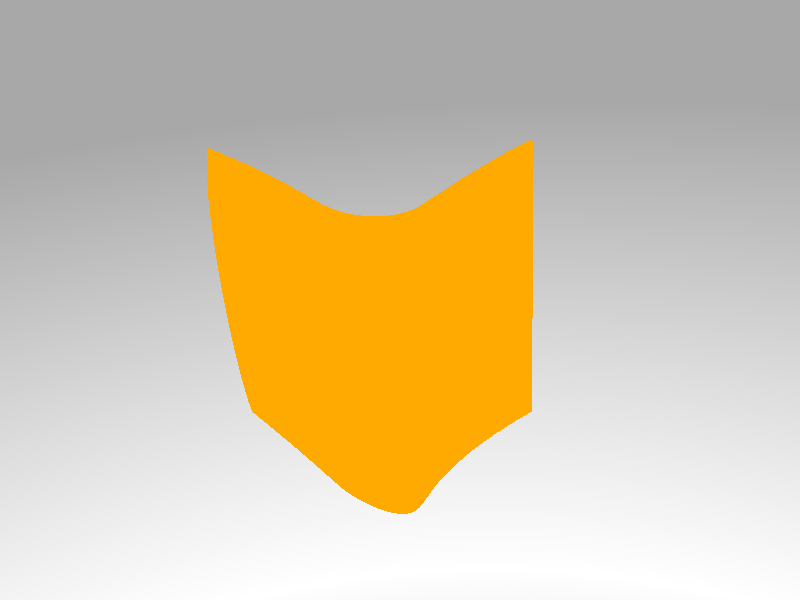     // Persistence of Vision Ray Tracer Scene Description File
    // for FreeCAD (http://www.freecadweb.org)

    #version 3.6;

    #include "colors.inc"
    #include "metals.inc"
    #include "rad_def.inc"

    global_settings {
        radiosity {
            Rad_Settings(Radiosity_Normal,off,off)
        }
    }

    #default {finish{ambient 0}}

    sky_sphere {
        pigment {
            gradient y
            color_map {
                [0.0  color LightGray]
                [0.3  color White]
                [0.7  color LightGray]
            }
        }
    }

    // Standard finish
    #declare StdFinish = finish { crand 0.01 diffuse 0.8 };

// declares positon and view direction

// Generated by FreeCAD (http://www.freecadweb.org/)
#declare cam_location =  <8.73978,199.309,279.033>;
#declare cam_look_at  = <36.6763,75.105,54.1127>;
#declare cam_sky      = <-0.0120499,0.874698,-0.484518>;
#declare cam_angle    = 45; 
camera {
  location  cam_location
  look_at   cam_look_at
  sky       cam_sky
  angle     cam_angle 
  right x*800/600
}
// Written by FreeCAD http://www.freecadweb.org/
// face number1 +++++++++++++++++++++++++++++++++++++++++++++++++++++++++++++++++++++
#declare Pov_Shape0421 = mesh2{
  vertex_vectors {
    1800,
    <100,-2.08167e-17,-7.10543e-15>,
    <100,100,-7.10543e-15>,
    <100,5.79494,2.00509>,
    <100,12.132,3.81734>,
    <100,19.874,5.63068>,
    <100,28.4485,7.22981>,
    <100,37.5955,8.53082>,
    <100,46.026,9.38617>,
    <100,54.333,9.90452>,
    <100,62.2357,10.0742>,
    <100,69.5044,9.90739>,
    <100,75.9842,9.43623>,
    <100,81.5975,8.70535>,
    <100,86.3343,7.76476>,
    <100,90.2333,6.66387>,
    <100,93.3653,5.44736>,
    <100,95.8176,4.15238>,
    <100,97.6825,2.80649>,
    <100,99.0161,1.46517>,
    <0,6.93889e-18,0>,
    <83.0527,0,17.7712>,
    <72.1671,0,29.561>,
    <63.7728,0,38.9187>,
    <61.1204,0,41.7691>,
    <58.7136,0,44.0876>,
    <55.1571,0,46.9994>,
    <51.5998,0,49.45>,
    <48.257,0,51.3418>,
    <45.3521,0,52.6022>,
    <42.9285,0,53.2945>,
    <40.9497,0,53.52>,
    <39.3496,0,53.3746>,
    <38.1782,0,52.9874>,
    <37.2167,0,52.3935>,
    <36.3869,0,51.5559>,
    <35.6635,0,50.4616>,
    <34.7625,0,48.5875>,
    <33.0268,0,44.2689>,
    <31.8797,0,41.5441>,
    <30.4307,0,38.425>,
    <27.7686,0,33.4376>,
    <24.6994,0,28.4829>,
    <21.097,0,23.3531>,
    <16.8844,0,17.9712>,
    <11.9959,0,12.2946>,
    <6.45289,0,6.37959>,
    <-3.55271e-15,100,-1.42109e-14>,
    <0,10.1703,1.58828>,
    <0,42.7742,7.33789>,
    <0,54.4377,9.08879>,
    <0,63.8682,10.1622>,
    <0,71.2924,10.6656>,
    <0,77.3257,10.7418>,
    <0,82.2776,10.4764>,
    <0,86.3487,9.93222>,
    <0,89.6871,9.1592>,
    <0,92.411,8.19694>,
    <0,94.6174,7.07504>,
    <0,96.3871,5.81238>,
    <0,97.7851,4.41598>,
    <0,98.86,2.8804>,
    <0,99.5226,1.5059>,
    <89.5332,100,9.87068>,
    <81.0019,100,18.3794>,
    <73.5182,100,26.325>,
    <67.1563,100,33.5625>,
    <59.801,100,42.5067>,
    <56.5163,100,46.3906>,
    <53.9945,100,48.9696>,
    <51.7133,100,50.85>,
    <49.1227,100,52.5074>,
    <46.7659,100,53.6215>,
    <44.4323,100,54.3756>,
    <42.166,100,54.7749>,
    <40.0067,100,54.832>,
    <37.9864,100,54.5652>,
    <36.1281,100,53.9946>,
    <34.4469,100,53.1389>,
    <32.9525,100,52.0112>,
    <31.4871,100,50.4245>,
    <29.9122,100,48.1145>,
    <27.5725,100,43.9818>,
    <22.0464,100,33.9975>,
    <16.7745,100,25.163>,
    <10.2524,100,14.9685>,
    <5.50756,100,7.91163>,
    <89.4823,5.79515,12.9591>,
    <89.4829,8.99103,13.9014>,
    <83.0516,5.79607,19.7609>,
    <81.1881,5.79662,21.7507>,
    <89.4838,12.1324,14.7396>,
    <83.0503,8.99236,20.6992>,
    <81.1858,8.99315,22.6887>,
    <83.0485,12.134,21.5325>,
    <81.1827,12.135,23.5217>,
    <74.2192,5.80122,29.286>,
    <89.4865,19.8746,16.4955>,
    <72.1575,5.804,31.548>,
    <74.2102,8.99979,30.2271>,
    <83.043,19.8769,23.2732>,
    <72.1455,9.0038,32.4916>,
    <74.1988,12.1434,31.0653>,
    <81.1729,19.8783,25.262>,
    <68.6321,5.81195,35.4531>,
    <89.4902,28.4491,18.0141>,
    <72.1301,12.1485,33.3337>,
    <68.6132,9.01528,36.4029>,
    <83.0353,28.452,24.7711>,
    <74.1616,19.89,32.8251>,
    <68.5891,12.1629,37.255>,
    <81.159,28.4537,26.7594>,
    <72.0805,19.8971,35.1079>,
    <89.495,37.5962,19.215>,
    <63.746,5.83848,40.89>,
    <89.4962,39.9173,19.4558>,
    <62.7142,5.84887,42.0115>,
    <63.7126,9.05356,41.8513>,
    <68.5109,19.9174,39.0665>,
    <83.0256,37.5994,25.9466>,
    <74.1095,28.4679,34.3528>,
    <81.1418,37.6013,27.9347>,
    <62.677,9.06856,42.9746>,
    <83.023,39.9205,26.1805>,
    <63.6699,12.2112,42.7248>,
    <72.0107,28.4765,36.6574>,
    <89.4998,46.0268,19.9685>,
    <61.0853,5.87087,43.7143>,
    <81.1371,39.9225,28.1685>,
    <62.6293,12.2301,43.8531>,
    <60.1852,5.88623,44.6016>,
    <61.0417,9.10031,44.6781>,
    <83.0158,46.0301,26.6744>,
    <89.5031,51.5006,20.2773>,
    <68.4012,28.5011,40.6732>,
    <74.0447,37.6171,35.5674>,
    <81.1243,46.0321,28.6623>,
    <60.1383,9.12246,45.5639>,
    <60.9859,12.2702,45.5631>,
    <63.5318,19.9849,44.6226>,
    <89.5048,54.3338,20.3796>,
    <74.0271,39.9385,35.8121>,
    <58.6722,5.91632,45.9869>,
    <71.924,37.6267,37.9002>,
    <58.1233,5.92813,46.4574>,
    <83.009,51.5039,26.9656>,
    <62.475,20.0114,45.7739>,
    <60.0783,12.2981,46.4508>,
    <71.9004,39.9483,38.1527>,
    <58.6206,9.16589,46.9425>,
    <81.1122,51.5058,28.9534>,
    <83.0054,54.3371,27.0585>,
    <58.0705,9.18294,47.4094>,
    <73.9787,46.0485,36.336>,
    <68.2648,37.654,41.99>,
    <89.5091,61.0342,20.4551>,
    <81.1058,54.3391,29.0462>,
    <58.5547,12.3529,47.8287>,
    <60.8054,20.0675,47.5189>,
    <89.5098,62.2364,20.4423>,
    <63.3378,28.5831,46.3664>,
    <56.0708,5.97424,48.0951>,
    <68.2277,39.9761,42.263>,
    <71.8357,46.0585,38.698>,
    <58.0029,12.3744,48.2939>,
    <59.884,20.1066,48.4228>,
    <55.1117,5.99652,48.8029>,
    <62.2585,28.6153,47.556>,
    <73.9334,51.5224,36.6556>,
    <82.9967,61.0374,27.1113>,
    <56.015,9.24947,49.0287>,
    <82.9951,62.2396,27.0944>,
    <81.0902,61.0393,29.0989>,
    <71.775,51.5324,39.0378>,
    <73.9092,54.3555,36.7636>,
    <68.1259,46.087,42.8648>,
    <55.0554,9.28163,49.7261>,
    <89.5141,68.6493,20.2241>,
    <81.0874,62.2415,29.0821>,
    <53.5583,6.03338,49.8792>,
    <55.9437,12.4582,49.9014>,
    <89.5146,69.5051,20.1743>,
    <58.3413,20.1832,49.8174>,
    <60.5519,28.6833,49.3634>,
    <71.7427,54.3654,39.1566>,
    <63.0966,37.7453,47.8635>,
    <57.7843,20.2133,50.2847>,
    <54.9832,12.4988,50.5911>,
    <53.5016,9.33482,50.7837>,
    <63.031,40.0688,48.1866>,
    <59.6113,28.7308,50.2991>,
    <68.0304,51.5609,43.258>,
    <82.9865,68.6523,26.8538>,
    <51.5546,6.08209,51.1428>,
    <61.9892,37.7811,49.1046>,
    <82.9853,69.5081,26.8009>,
    <51.1543,6.09196,51.3782>,
    <73.8507,61.0553,36.8531>,
    <81.072,68.6541,28.8413>,
    <89.5182,74.9174,19.7286>,
    <53.429,12.5659,51.6341>,
    <73.84,62.2573,36.843>,
    <61.9159,40.1051,49.4422>,
    <81.07,69.5098,28.7884>,
    <67.9796,54.3939,43.4053>,
    <89.5189,75.9848,19.6114>,
    <55.713,20.3308,51.8838>,
    <51.4983,9.40511,52.0207>,
    <71.6643,61.0649,39.2724>,
    <58.0418,28.8239,51.7351>,
    <51.0981,9.41935,52.2505>,
    <71.65,62.2668,39.2671>,
    <60.2368,37.8568,50.9979>,
    <62.851,46.1821,48.9272>,
    <57.4774,28.8605,52.2125>,
    <54.7499,20.3875,52.5629>,
    <82.978,74.9201,26.3359>,
    <48.6996,6.15336,52.6911>,
    <51.4262,12.6545,52.8494>,
    <60.151,40.1821,51.3596>,
    <89.5217,80.1256,19.0481>,
    <82.9765,75.9874,26.2148>,
    <48.2134,6.1657,52.9229>,
    <61.7149,46.2193,50.2228>,
    <51.0263,12.6725,53.0746>,
    <59.2721,37.9096,51.9788>,
    <81.0568,74.9217,28.3234>,
    <73.7822,68.6689,36.6386>,
    <67.8563,61.0925,43.5904>,
    <81.0542,75.989,28.2023>,
    <89.5227,81.5981,18.8008>,
    <73.7744,69.5246,36.5906>,
    <53.1941,20.4815,53.5824>,
    <59.1798,40.2357,52.3534>,
    <67.8338,62.2942,43.5977>,
    <62.6822,51.6563,49.4518>,
    <48.6451,9.50797,53.5277>,
    <71.5726,68.6779,39.0886>,
    <48.1592,9.52577,53.7521>,
    <55.3891,29.0031,53.8272>,
    <71.5622,69.5334,39.0441>,
    <46.2752,6.21544,53.7427>,
    <82.9708,80.128,25.6367>,
    <62.5924,54.4887,49.6693>,
    <57.6693,38.0131,53.4776>,
    <59.9158,46.2981,52.2077>,
    <89.5246,84.4613,18.2349>,
    <61.5264,51.6936,50.7855>,
    <48.5752,12.7842,54.3217>,
    <81.044,80.1295,27.624>,
    <82.9688,81.6004,25.3841>,
    <54.4222,29.072,54.5046>,
    <57.0958,38.0538,53.972>,
    <45.3105,6.24053,54.082>,
    <48.0899,12.8067,54.5398>,
    <51.1931,20.6055,54.7588>,
    <57.5679,40.3409,53.8704>,
    <73.7248,74.9352,36.1565>,
    <89.5258,86.3347,17.7936>,
    <61.4261,54.5259,51.0234>,
    <50.794,20.6307,54.9754>,
    <58.9267,46.3532,53.2378>,
    <81.0404,81.6018,27.3713>,
    <46.2226,9.59755,54.5421>,
    <73.7149,76.0023,36.0415>,
    <67.7121,68.7036,43.4874>,
    <56.9919,40.3822,54.3699>,
    <67.6957,69.5589,43.4521>,
    <82.9649,84.4634,24.808>,
    <89.5269,88.0646,17.3258>,
    <71.4958,74.9434,38.632>,
    <59.6951,51.7727,52.8348>,
    <43.9553,6.27618,54.4687>,
    <52.8644,29.186,55.5132>,
    <45.2588,9.63376,54.8661>,
    <71.4826,76.0103,38.5214>,
    <62.3744,61.1845,50.0249>,
    <46.1554,12.8972,55.3042>,
    <81.0335,84.4647,26.7951>,
    <82.9624,86.3367,24.36>,
    <54.9863,38.2124,55.6232>,
    <62.3346,62.3854,50.0634>,
    <59.5778,54.6046,53.1071>,
    <57.29,46.461,54.8064>,
    <42.8886,6.30458,54.6875>,
    <58.6893,51.8279,53.8995>,
    <89.5283,90.2337,16.6394>,
    <73.6768,80.1416,35.4868>,
    <48.3493,20.7871,56.1644>,
    <43.9048,9.6852,55.2312>,
    <45.1927,12.9428,55.6151>,
    <81.029,86.3379,26.347>,
    <61.1828,61.2205,51.4286>,
    <89.5288,91.049,16.3467>,
    <56.7071,46.5033,55.3203>,
    <54.8767,40.5434,56.0329>,
    <47.8655,20.8185,56.3703>,
    <82.9601,88.0665,23.8861>,
    <54.0148,38.2891,56.307>,
    <73.6633,81.6134,35.2423>,
    <50.8659,29.3367,56.6642>,
    <67.5912,74.9669,43.0983>,
    <61.1384,62.4212,51.4761>,
    <41.8036,6.33381,54.8176>,
    <58.563,54.6595,54.1904>,
    <71.4316,80.1489,37.9834>,
    <50.4677,29.3672,56.8745>,
    <42.839,9.72618,55.4328>,
    <81.0249,88.0676,25.873>,
    <67.5705,76.0333,42.9991>,
    <43.8402,13.0077,55.9616>,
    <53.9039,40.6213,56.7192>,
    <71.4135,81.6205,37.7449>,
    <57.0292,51.9361,55.5179>,
    <82.9572,90.2353,23.192>,
    <40.9109,6.35816,54.8408>,
    <89.5303,93.3656,15.382>,
    <89.5303,93.5092,15.3144>,
    <73.6372,84.4753,34.6819>,
    <52.4544,38.4159,57.3157>,
    <62.1194,68.7894,50.1213>,
    <59.293,61.2969,53.5962>,
    <41.7547,9.76837,55.5454>,
    <82.9562,91.0505,22.8965>,
    <45.9378,20.9452,57.0837>,
    <56.4399,51.9785,56.046>,
    <81.0198,90.2363,25.1788>,
    <42.7755,13.0594,56.1484>,
    <62.0904,69.6438,50.1085>,
    <54.5761,46.6685,57.0179>,
    <59.241,62.4968,53.659>,
    <56.8905,54.7671,55.8356>,
    <81.018,91.0514,24.8832>,
    <39.8704,6.38693,54.7496>,
    <52.3428,40.7502,57.7294>,
    <73.6202,86.3478,34.2439>,
    <67.4903,80.1698,42.5053>,
    <71.3785,84.4817,37.1958>,
    <40.8626,9.80351,55.5541>,
    <44.9787,21.0092,57.3684>,
    <60.8981,68.8231,51.5828>,
    <48.032,29.5571,58.0187>,
    <58.2566,61.3501,54.7249>,
    <56.2977,54.8093,56.3714>,
    <89.5315,95.5255,14.2376>,
    <41.6923,13.1126,56.246>,
    <39.3112,6.4026,54.6361>,
    <60.8656,69.6771,51.5766>,
    <53.5999,46.7484,57.7125>,
    <67.4619,81.6406,42.2823>,
    <47.5505,29.5953,58.2146>,
    <89.5316,95.8178,14.0574>,
    <82.9533,93.3669,21.9239>,
    <58.2006,62.5496,54.796>,
    <82.9531,93.5105,21.8559>,
    <73.6048,88.0767,33.779>,
    <71.3559,86.3537,36.7651>,
    <50.459,38.5835,58.4531>,
    <39.8225,9.84502,55.4463>,
    <50.0621,38.6175,58.6593>,
    <81.0128,93.3676,23.9104>,
    <43.6311,21.1,57.6776>,
    <40.8008,13.1569,56.2425>,
    <81.0125,93.5112,23.8424>,
    <54.2941,52.1442,57.7781>,
    <61.9057,75.0451,49.8977>,
    <50.3482,40.9205,58.8651>,
    <89.5323,97.1637,13.117>,
    <71.3352,88.0822,36.3067>,
    <39.2634,9.86764,55.3238>,
    <38.1944,6.43443,54.2324>,
    <38.1397,6.43601,54.2052>,
    <67.4068,84.5001,41.763>,
    <52.0368,46.8805,58.7285>,
    <73.5857,90.2444,33.0958>,
    <58.9597,68.8942,53.8482>,
    <61.8692,76.1099,49.8265>,
    <49.9517,40.955,59.0705>,
    <56.5539,61.4545,56.4354>,
    <82.9508,95.5265,20.7726>,
    <89.5326,97.6826,12.6919>,
    <42.5701,21.1723,57.8349>,
    <45.6323,29.7491,58.8861>,
    <58.9218,69.7475,53.8531>,
    <39.7613,13.2092,56.1205>,
    <53.3147,52.2243,58.4814>,
    <82.9505,95.8187,20.5915>,
    <73.5787,91.0591,32.8042>,
    <54.1441,54.9742,58.1223>,
    <56.4925,62.6531,56.5185>,
    <60.6595,75.0757,51.4072>,
    <55.9529,61.4954,56.99>,
    <81.0083,95.5271,22.7588>,
    <67.3711,86.3708,41.3513>,
    <71.3097,90.2493,35.6313>,
    <81.0077,95.8193,22.5776>,
    <39.2023,13.2377,55.9907>,
    <60.6186,76.14,51.3442>,
    <89.5329,98.4745,11.9457>,
    <57.8979,68.9439,55.0298>,
    <38.1465,9.91357,54.9026>,
    <55.8899,62.6938,57.0765>,
    <37.1775,6.46426,53.5751>,
    <44.6782,29.8268,59.1491>,
    <38.0917,9.91585,54.8745>,
    <41.4902,21.2468,57.9027>,
    <47.6376,38.8288,59.7707>,
    <57.8571,69.7966,55.0406>,
    <53.163,55.0539,58.8306>,
    <71.3002,91.0637,35.3426>,
    <82.9491,97.1644,19.647>,
    <36.8065,6.47544,53.2342>,
    <89.5331,99.0162,11.3397>,
    <67.3386,88.098,40.9101>,
    <61.7273,80.2397,49.4409>,
    <50.0446,47.055,59.8618>,
    <47.1588,38.8712,59.9589>,
    <51.7498,52.3568,59.5047>,
    <73.5593,93.374,31.8419>,
    <73.5581,93.5175,31.7745>,
    <82.9486,97.6832,19.2205>,
    <89.5331,99.3291,10.9385>,
    <49.649,47.0904,60.0658>,
    <81.0052,97.1648,21.633>,
    <47.5302,41.1696,60.1754>,
    <40.6009,21.3088,57.8751>,
    <38.0852,13.2957,55.5551>,
    <43.3376,29.937,59.4271>,
    <61.677,81.7077,49.2558>,
    <38.0303,13.2985,55.5264>,
    <36.3465,6.48954,52.706>,
    <58.6805,75.1405,53.7534>,
    <37.1288,9.95663,54.2299>,
    <47.0521,41.2128,60.362>,
    <81.0044,97.6836,21.2063>,
    <60.4603,80.2671,50.9896>,
    <53.7802,61.6553,58.7873>,
    <51.5971,55.1857,59.8581>,
    <71.2743,93.3778,34.3881>,
    <82.9479,98.475,18.4722>,
    <56.1601,69.0412,56.8164>,
    <58.6327,76.2035,53.704>,
    <67.2985,90.2632,40.2555>,
    <71.2727,93.5212,34.3211>,
    <36.7572,9.97275,53.8836>,
    <56.1152,69.8929,56.8358>,
    <53.7137,62.8523,58.8823>,
    <39.5631,21.3821,57.726>,
    <42.2817,30.0249,59.5599>,
    <67.2837,91.077,39.9742>,
    <73.5424,95.5319,30.6988>,
    <60.4041,81.734,50.8154>,
    <81.0032,98.4752,20.4578>,
    <45.2525,39.0424,60.5969>,
    <55.5493,69.0794,57.3927>,
    <82.9475,99.0165,17.865>,
    <57.5974,75.1858,54.9784>,
    <73.5402,95.8239,30.5187>,
    <49.7597,52.5319,60.6381>,
    <37.0664,13.3499,54.8703>,
    <35.6214,6.51178,51.5852>,
    <61.5797,84.5613,48.8088>,
    <36.2963,9.99311,53.3491>,
    <52.7949,61.7326,59.5077>,
    <35.5854,6.51286,51.5195>,
    <55.5034,69.9307,57.4146>,
    <82.9474,99.3293,17.4631>,
    <39.0046,21.422,57.5822>,
    <57.546,76.2479,54.9364>,
    <49.365,52.5673,60.841>,
    <81.0025,99.0167,19.8504>,
    <52.7276,62.9289,59.6049>,
    <47.2359,47.3104,61.1558>,
    <36.6941,13.3703,54.52>,
    <45.1491,41.3867,60.9927>,
    <44.3046,39.1287,60.8421>,
    <71.2516,95.5348,33.2513>,
    <41.2064,30.1153,59.6033>,
    <81.0022,99.3294,19.4484>,
    <71.2487,95.8267,33.0719>,
    <58.4473,80.325,53.4016>,
    <49.6081,55.3598,60.992>,
    <61.5166,86.4278,48.4432>,
    <46.7598,47.3546,61.3386>,
    <60.2954,84.5854,50.3891>,
    <73.5308,97.1683,29.578>,
    <67.2429,93.3887,39.0398>,
    <67.2404,93.532,38.974>,
    <36.232,13.3959,53.9809>,
    <49.2139,55.3951,61.1945>,
    <35.5692,10.0252,52.2192>,
    <35.533,10.0268,52.1531>,
    <44.2029,41.4744,61.234>,
    <51.2266,61.8604,60.546>,
    <37.8867,21.5031,57.1207>,
    <73.5275,97.6866,29.1525>,
    <40.3203,30.1906,59.5565>,
    <58.3816,81.7897,53.2455>,
    <37.8318,21.5071,57.0907>,
    <55.83,75.2745,56.8272>,
    <34.7178,6.53701,49.6825>,
    <61.4591,88.1507,48.0433>,
    <42.9726,39.2514,61.0947>,
    <53.3542,69.2285,59.2437>,
    <51.1589,63.0557,60.6451>,
    <60.225,86.4501,50.0365>,
    <57.3466,80.3654,54.6618>,
    <71.2362,97.1704,32.1343>,
    <55.7736,76.3348,56.7956>,
    <55.2112,75.3093,57.4212>,
    <53.3058,70.0783,59.2715>,
    <73.5231,98.4774,28.4052>,
    <34.3608,6.5455,48.8178>,
    <46.9597,52.788,61.92>,
    <71.2318,97.6884,31.7097>,
    <35.5022,13.4364,52.8452>,
    <42.8732,41.599,61.4811>,
    <35.4659,13.4384,52.7788>,
    <67.2072,95.5432,37.9193>,
    <44.8657,47.5329,61.9522>,
    <57.2758,81.8286,54.5152>,
    <39.285,30.2796,59.3865>,
    <55.1533,76.3689,57.3924>,
    <41.9231,39.3491,61.2077>,
    <46.4856,52.8324,62.0997>,
    <67.2027,95.8347,37.7419>,
    <60.1607,88.1713,49.6483>,
    <52.3641,69.3006,59.978>,
    <58.2544,84.6362,52.8535>,
    <36.8646,21.5791,56.4159>,
    <61.3882,90.3099,47.4383>,
    <73.5206,99.0182,27.798>,
    <34.6622,10.0616,50.3082>,
    <52.315,70.1496,60.0073>,
    <38.727,30.328,59.2323>,
    <49.2405,62.0293,61.6817>,
    <71.2258,98.4787,30.9634>,
    <46.8128,55.6147,62.2683>,
    <73.5194,99.3305,27.3959>,
    <36.49,21.6076,56.0597>,
    <61.362,91.1212,47.1748>,
    <43.9241,47.6228,62.1842>,
    <41.8255,41.6983,61.5898>,
    <48.8474,62.0636,61.8834>,
    <34.3039,10.0739,49.4413>,
    <49.1733,63.2232,61.7812>,
    <55.5545,80.4447,56.5602>,
    <58.172,86.4974,52.5225>,
    <46.3397,55.6588,62.4466>,
    <40.8536,39.4497,61.2317>,
    <57.139,84.6716,54.1413>,
    <71.2225,99.0191,30.3565>,
    <67.1829,97.1765,36.812>,
    <60.0816,90.3282,49.057>,
    <48.7804,63.2572,61.9827>,
    <36.0241,21.6435,55.5148>,
    <34.5911,13.4823,50.9299>,
    <50.793,69.4199,61.0284>,
    <71.221,99.3312,29.9543>,
    <52.9974,75.4451,59.3146>,
    <54.9288,80.4758,57.1679>,
    <55.4768,81.9047,56.4271>,
    <67.176,97.6936,36.3898>,
    <60.0524,91.1385,48.7985>,
    <44.5997,53.0112,62.6995>,
    <37.6082,30.4265,58.7534>,
    <40.7575,41.8005,61.6097>,
    <32.9777,6.56948,45.3302>,
    <50.7437,70.2676,61.0589>,
    <37.5531,30.4314,58.7227>,
    <58.0968,88.215,52.1533>,
    <42.6009,47.7505,62.4179>,
    <39.9713,39.5334,61.17>,
    <52.9363,76.5021,59.2927>,
    <57.0503,86.5304,53.8216>,
    <61.2898,93.4252,46.2874>,
    <34.231,13.4978,50.0623>,
    <61.2855,93.568,46.2243>,
    <54.8492,81.9346,57.0385>,
    <67.1666,98.4825,35.6459>,
    <52.0031,75.5108,60.0594>,
    <43.6625,53.1013,62.924>,
    <32.4253,6.5759,43.9855>,
    <35.2857,21.7001,54.3744>,
    <44.4583,55.8367,63.0395>,
    <39.8763,41.8856,61.5449>,
    <35.2489,21.7029,54.308>,
    <41.5579,47.8523,62.5163>,
    <51.9413,76.5665,60.0391>,
    <46.4564,62.2765,62.9453>,
    <56.9694,88.2455,53.4622>,
    <55.3265,84.7411,56.0781>,
    <38.939,39.6324,60.9847>,
    <58.0041,90.3669,51.5844>,
    <67.1614,99.0217,35.0397>,
    <32.9168,10.1085,45.9492>,
    <36.5813,30.5188,58.0384>,
    <59.9718,93.4395,47.9238>,
    <59.9669,93.5821,47.8614>,
    <31.8291,6.58145,42.5942>,
    <48.8102,69.5774,62.1657>,
    <45.9858,62.3193,63.1201>,
    <46.3913,63.4683,63.0424>,
    <67.159,99.333,34.6372>,
    <57.9699,91.1752,51.3336>,
    <43.5234,55.9264,63.2602>,
    <54.6952,84.7684,56.6961>,
    <48.7612,70.4235,62.1963>,
    <38.3818,39.6863,60.8236>,
    <61.2268,95.5712,45.204>,
    <48.4184,69.6093,62.3662>,
    <36.2035,30.5534,57.6806>,
    <52.6994,80.5972,59.0933>,
    <42.3454,53.2295,63.1468>,
    <38.8449,41.9862,61.3565>,
    <45.9211,63.5108,63.2167>,
    <61.2187,95.8614,45.0308>,
    <32.3632,10.1177,44.6038>,
    <55.2291,86.595,55.7735>,
    <40.4942,47.957,62.5263>,
    <50.4298,75.6195,61.1179>,
    <48.3696,70.4551,62.3966>,
    <56.8696,90.3939,52.9045>,
    <34.361,21.7644,52.4617>,
    <32.8387,13.5414,46.5704>,
    <50.3676,76.673,61.0987>,
    <38.2878,42.041,61.1942>,
    <52.6154,82.0513,58.972>,
    <35.7322,30.597,57.1361>,
    <54.5955,86.6204,56.3955>,
    <31.7662,10.1257,43.2121>,
    <56.8329,91.2008,52.6577>,
    <59.9014,95.5821,46.8499>,
    <51.7017,80.6559,59.8451>,
    <30.3794,6.59096,39.4667>,
    <42.2094,56.0538,63.4776>,
    <41.3069,53.3315,63.2368>,
    <55.1402,88.3052,55.4271>,
    <39.6159,48.0443,62.4542>,
    <59.8924,95.8718,46.6777>,
    <37.2618,39.7959,60.3349>,
    <57.8756,93.4698,50.4789>,
    <61.1838,97.1966,44.1173>,
    <37.2065,39.8013,60.304>,
    <33.9955,21.786,51.5971>,
    <44.1151,62.4918,63.6972>,
    <57.8699,93.6119,50.4176>,
    <32.2838,13.5531,45.2258>,
    <51.6167,82.1077,59.7253>,
    <54.5043,88.3287,56.0524>,
    <61.1716,97.7109,43.6994>,
    <44.0524,63.6818,63.7908>,
    <34.9818,30.6658,56.0023>,
    <37.1675,42.1523,60.704>,
    <41.1733,56.1554,63.5635>,
    <52.4529,84.8749,58.6438>,
    <48.4496,75.763,62.2539>,
    <46.0393,69.8079,63.4133>,
    <34.9442,30.6691,55.9364>,
    <40.2472,53.4366,63.2389>,
    <37.1122,42.1578,60.673>,
    <31.6857,13.5632,43.8351>,
    <38.5868,48.1474,62.259>,
    <43.1858,62.5788,63.9091>,
    <55.0307,90.4468,54.884>,
    <59.8534,97.2045,45.7678>,
    <30.3156,10.1395,40.0844>,
    <56.7313,93.4909,51.8125>,
    <45.9918,70.6516,63.4418>,
    <48.059,75.7921,62.4529>,
    <50.1265,80.753,60.9077>,
    <56.7252,93.6328,51.7517>,
    <48.3879,76.8137,62.2341>,
    <45.5715,69.8478,63.584>,
    <61.1551,98.495,42.9592>,
    <36.2289,39.8985,59.6184>,
    <43.1241,63.7681,64.0011>,
    <54.9903,91.2509,54.642>,
    <57.7932,95.6053,49.419>,
    <38.0303,48.2035,62.0939>,
    <45.5244,70.6911,63.612>,
    <59.8398,97.7177,45.3507>,
    <47.9975,76.8422,62.4328>,
    <54.3921,90.4676,55.5127>,
    <52.3476,86.7194,58.3509>,
    <51.4524,84.9264,59.3994>,
    <39.3716,53.5241,63.1612>,
    <57.7827,95.894,49.2483>,
    <27.7181,6.60056,34.4711>,
    <40.1158,56.2599,63.5617>,
    <50.0409,82.201,60.7883>,
    <35.8473,39.937,59.2628>,
    <61.1458,99.0305,42.3523>,
    <54.3507,91.2706,55.2717>,
    <36.133,42.2566,59.9882>,
    <41.8796,62.7024,64.1138>,
    <26.8905,6.60244,33.064>,
    <32.5862,21.8471,48.1216>,
    <30.2339,13.5805,40.7095>,
    <59.8213,98.4999,44.6105>,
    <61.1415,99.3393,41.9479>,
    <34.038,30.7438,54.1081>,
    <52.2514,88.4202,58.0135>,
    <41.8194,63.8907,64.2035>,
    <56.6427,95.6215,50.7586>,
    <35.3692,39.9855,58.7238>,
    <51.3458,86.7673,59.1072>,
    <35.7503,42.2956,59.6336>,
    <39.2416,56.347,63.4812>,
    <38.3446,53.6275,62.9608>,
    <56.6314,95.9094,50.5884>,
    <36.909,48.3176,61.6015>,
    <54.8788,93.5323,53.8077>,
    <57.7371,97.2213,48.3427>,
    <43.7134,70.0087,64.1417>,
    <36.8535,48.3232,61.5706>,
    <48.1486,80.8812,62.0388>,
    <54.8721,93.6736,53.7474>,
    <59.8109,99.0339,44.0027>,
    <32.0268,21.8635,46.7836>,
    <27.6554,10.1533,35.089>,
    <33.6648,30.7701,53.2529>,
    <40.8493,62.8009,64.19>,
    <49.8755,85.0115,60.4619>,
    <43.6677,70.8503,64.1673>,
    <45.6898,75.9731,63.4843>,
    <47.759,80.9072,62.2359>,
    <57.7212,97.7321,47.9259>,
    <35.2704,42.3449,59.0968>,
    <59.8062,99.3418,43.5971>,
    <37.7886,53.6838,62.7939>,
    <51.2486,88.4645,58.7699>,
    <24.6519,6.60607,29.5113>,
    <54.2365,93.5486,54.4394>,
    <40.7901,63.9884,64.2779>,
    <26.8286,10.156,33.6819>,
    <54.2296,93.6896,54.3792>,
    <48.0637,82.3242,61.9172>,
    <45.2244,76.0094,63.6509>,
    <45.63,77.0196,63.461>,
    <42.7907,70.0899,64.3429>,
    <52.133,90.5487,57.4786>,
    <31.4253,21.8776,45.3995>,
    <38.2157,56.4498,63.2784>,
    <34.6038,40.062,57.6067>,
    <47.6744,82.3492,62.1135>,
    <56.5823,97.2329,49.6837>,
    <34.5654,40.0657,57.5419>,
    <49.7683,86.8465,60.1683>,
    <42.7457,70.9306,64.3673>,
    <45.1651,77.0552,63.6267>,
    <39.797,62.9023,64.1791>,
    <57.6995,98.5103,47.1844>,
    <35.8701,48.4245,60.8893>,
    <52.0893,91.3475,57.2384>,
    <27.5751,13.598,35.7169>,
    <37.6601,56.5059,63.1108>,
    <54.7815,95.6533,52.7587>,
    <56.5652,97.7421,49.2665>,
    <39.7387,64.0889,64.2654>,
    <54.7691,95.9397,52.5886>,
    <51.1288,90.5879,58.2339>,
    <34.5009,42.4227,57.985>,
    <36.6665,53.7982,62.3008>,
    <35.4845,48.4645,60.538>,
    <34.4623,42.4265,57.9205>,
    <36.6109,53.8039,62.27>,
    <24.5928,10.1613,30.1288>,
    <57.6873,99.0411,46.5736>,
    <26.7493,13.6014,34.3102>,
    <47.8995,85.124,61.5846>,
    <49.6704,88.5377,59.8286>,
    <41.4937,70.2052,64.5324>,
    <54.1368,95.6657,53.3904>,
    <38.9263,62.9867,64.0922>,
    <21.0546,6.60932,24.3774>,
    <51.0846,91.3846,57.993>,
    <20.8778,6.60943,24.1394>,
    <29.9698,21.9018,42.2871>,
    <57.6818,99.347,46.1653>,
    <54.124,95.9515,53.2201>,
    <56.5419,98.5175,48.5229>,
    <41.4498,71.0447,64.5548>,
    <47.5107,85.1468,61.7791>,
    <43.3769,76.156,64.1898>,
    <32.2317,30.8443,49.8147>,
    <45.398,81.0689,63.2495>,
    <34.9996,48.5151,60.0077>,
    <38.8687,64.1726,64.1773>,
    <33.6363,40.1488,55.7449>,
    <51.9687,93.612,56.405>,
    <36.5375,56.6197,62.6176>,
    <51.9615,93.7521,56.3445>,
    <54.7152,97.2558,51.6819>,
    <43.3193,77.1989,64.1619>,
    <36.4818,56.6253,62.5869>,
    <47.7931,86.9511,61.2856>,
    <44.9347,81.1014,63.4117>,
    <56.5288,99.0462,47.9096>,
    <40.4701,70.297,64.5968>,
    <24.5172,13.608,30.7576>,
    <45.3157,82.5046,63.1209>,
    <35.6235,53.9055,61.5933>,
    <31.6661,30.8641,48.4898>,
    <49.5499,90.6528,59.2878>,
    <37.9032,63.0865,63.8839>,
    <42.4597,76.23,64.3807>,
    <47.4046,86.9723,61.4786>,
    <54.6963,97.7618,51.2625>,
    <40.4269,71.1356,64.6178>,
    <33.2536,40.178,54.9045>,
    <56.5228,99.3506,47.499>,
    <54.0688,97.2648,52.3115>,
    <33.5269,42.5109,56.133>,
    <21.0017,10.166,24.9933>,
    <20.8253,10.1661,24.7552>,
    <44.853,82.5358,63.2816>,
    <37.8461,64.2716,63.968>,
    <50.9627,93.6426,57.1556>,
    <49.5054,91.446,59.0444>,
    <42.403,77.2714,64.351>,
    <16.8491,6.61112,18.9913>,
    <35.2351,53.9456,61.2457>,
    <50.9553,93.7823,57.0948>,
    <47.696,88.6344,60.9395>,
    <37.3482,63.1408,63.7145>,
    <34.2189,48.5947,58.9118>,
    <31.0597,30.8813,47.1182>,
    <34.1796,48.5986,58.8483>,
    <54.0495,97.7695,51.8908>,
    <39.4239,70.3916,64.5749>,
    <33.1417,42.5405,55.297>,
    <54.6707,98.5317,50.5133>,
    <35.4923,56.7264,61.9129>,
    <47.3078,88.654,61.1309>,
    <51.8635,95.7143,55.3481>,
    <37.2912,64.3255,63.7983>,
    <27.3153,21.9263,37.3093>,
    <39.3814,71.2291,64.5945>,
    <34.7454,53.9963,60.7221>,
    <45.1565,85.2886,62.7725>,
    <41.1703,76.335,64.5554>,
    <51.8501,95.9979,55.1759>,
    <43.0959,81.2324,63.931>,
    <35.1024,56.7663,61.5675>,
    <20.9341,13.6139,25.6208>,
    <54.0233,98.5373,51.1389>,
    <54.6564,99.0561,49.8938>,
    <20.7582,13.6141,25.3826>,
    <26.4928,21.9311,35.9053>,
    <12.9715,6.61188,14.4357>,
    <44.6949,85.3171,62.9299>,
    <41.115,77.3744,64.5228>,
    <38.5573,70.4703,64.4802>,
    <47.5764,90.7385,60.3884>,
    <16.8051,10.1686,19.6038>,
    <49.3827,93.6934,58.1974>,
    <36.2245,63.2512,63.2218>,
    <11.9699,6.61199,13.3095>,
    <50.8562,95.7378,56.0919>,
    <54.6498,99.3578,49.4785>,
    <49.3753,93.8323,58.1358>,
    <36.1687,63.2567,63.1912>,
    <43.0167,82.6617,63.7945>,
    <38.5153,71.307,64.4989>,
    <47.1885,90.7558,60.5773>,
    <29.599,30.9107,44.03>,
    <45.0534,87.1043,62.4609>,
    <54.0086,99.06,50.5167>,
    <50.8426,96.0203,55.9184>,
    <34.6103,56.8168,61.0475>,
    <42.1833,81.2985,64.1115>,
    <47.5322,91.5272,60.1402>,
    <40.1524,76.4187,64.6085>,
    <33.2272,48.6851,57.088>,
    <36.1673,64.4349,63.3056>,
    <31.7909,40.2606,51.5216>,
    <51.7918,97.2999,54.2557>,
    <36.1115,64.4404,63.2751>,
    <33.9543,54.0762,59.6421>,
    <33.9144,54.0801,59.5795>,
    <47.1445,91.5437,60.328>,
    <44.5925,87.1308,62.6158>,
    <54.0018,99.3606,50.0993>,
    <40.098,77.4564,64.5737>,
    <37.5374,70.5634,64.265>,
    <24.2727,21.9403,32.3565>,
    <42.1054,82.7252,63.9715>,
    <51.7714,97.7997,53.8286>,
    <12.9367,10.1696,15.0441>,
    <32.8348,48.7156,56.2644>,
    <16.7489,13.6172,20.2275>,
    <44.9592,88.7759,62.1014>,
    <31.2175,40.2827,50.2154>,
    <37.4958,71.3991,64.2828>,
    <31.6709,42.6244,51.93>,
    <7.02949,6.61228,7.9992>,
    <11.9377,10.1698,13.9167>,
    <39.1112,76.5049,64.5758>,
    <35.1739,63.3547,62.5242>,
    <50.7837,97.3168,54.9909>,
    <6.43851,6.61229,7.388>,
    <42.8634,85.432,63.4286>,
    <49.2756,95.7767,57.1197>,
    <36.9832,70.6141,64.0934>,
    <40.9003,81.3924,64.2712>,
    <44.499,88.8004,62.2536>,
    <33.8135,56.8963,59.9762>,
    <33.7733,56.9001,59.9142>,
    <49.2619,96.0574,56.9439>,
    <47.4104,93.7604,59.2765>,
    <51.7437,98.559,53.0639>,
    <39.0577,77.5408,64.5389>,
    <35.1158,64.5375,62.6094>,
    <36.9416,71.4493,64.1109>,
    <47.4031,93.8984,59.2136>,
    <50.7631,97.8142,54.5601>,
    <30.6052,40.3018,48.8615>,
    <34.7805,63.3935,62.184>,
    <31.0954,42.6469,50.6292>,
    <47.0231,93.7739,59.4605>,
    <40.8242,82.8154,64.1263>,
    <47.0158,93.9117,59.3973>,
    <26.9506,30.9404,39.0788>,
    <38.2481,76.5766,64.4732>,
    <41.9546,85.49,63.5981>,
    <12.8922,13.6186,15.6626>,
    <32.946,54.1669,57.8459>,
    <44.8433,90.8639,61.5301>,
    <42.7641,87.2376,63.1037>,
    <34.7217,64.576,62.2701>,
    <51.7282,99.0751,52.4299>,
    <20.7154,21.9486,27.2177>,
    <39.8871,81.4672,64.3126>,
    <20.5409,21.9489,26.9792>,
    <11.8963,13.6188,14.5336>,
    <7.01003,10.1702,8.59947>,
    <34.2823,63.4424,61.6732>,
    <38.1952,77.6112,64.4348>,
    <30.4814,42.6663,49.2804>,
    <50.7351,98.5695,53.7885>,
    <26.1327,30.9462,37.6798>,
    <44.3838,90.8856,61.6784>,
    <6.42064,10.1702,7.98737>,
    <44.8005,91.646,61.2732>,
    <35.8582,70.717,63.6006>,
    <51.7211,99.3715,52.0042>,
    <49.2025,97.3448,56.0028>,
    <35.8022,70.7221,63.5702>,
    <32.547,54.1974,57.0344>,
    <34.2224,64.6245,61.761>,
    <35.8165,71.5511,63.618>,
    <39.8123,82.8872,64.1638>,
    <41.8569,87.2915,63.2676>,
    <44.3413,91.6666,61.4198>,
    <35.7605,71.5562,63.5876>,
    <42.6735,88.8991,62.7303>,
    <47.3041,95.828,58.1767>,
    <32.7964,56.9865,58.195>,
    <31.342,48.8015,52.9425>,
    <37.2309,76.6614,64.2508>,
    <49.1818,97.8383,55.5654>,
    <50.7194,99.0825,53.1484>,
    <29.1379,40.3345,45.8069>,
    <40.6769,85.5723,63.7421>,
    <47.2905,96.1064,57.9972>,
    <38.8502,81.5442,64.2686>,
    <46.9171,95.8384,58.3559>,
    <50.7121,99.3768,52.7185>,
    <37.1785,77.6943,64.2108>,
    <6.98512,13.6193,9.2077>,
    <46.9036,96.1163,58.1756>,
    <33.472,63.5195,60.6234>,
    <23.9295,30.9574,34.1384>,
    <36.6773,76.7076,64.0765>,
    <32.3938,57.0168,57.3899>,
    <6.39775,13.6193,8.59444>,
    <33.431,63.5232,60.5626>,
    <16.5669,21.9532,21.8134>,
    <30.7607,48.8245,51.6566>,
    <41.7677,88.9489,62.8883>,
    <29.0124,42.6995,46.2353>,
    <49.1536,98.5869,54.7815>,
    <34.8014,70.8135,62.9111>,
    <38.7766,82.9612,64.1161>,
    <44.6824,93.8584,60.3797>,
    <44.6753,93.995,60.3148>,
    <33.4096,64.701,60.7151>,
    <36.625,77.7396,64.0359>,
    <40.5815,87.3681,63.4035>,
    <42.5618,90.9731,62.1387>,
    <37.99,81.6083,64.1577>,
    <33.3685,64.7047,60.6546>,
    <39.6676,85.6379,63.7713>,
    <34.759,71.6466,62.9293>,
    <47.2316,97.3819,57.0362>,
    <44.2241,93.8754,60.5208>,
    <34.4038,70.8497,62.5768>,
    <44.217,94.0117,60.4555>,
    <30.1422,48.8444,50.3218>,
    <49.1378,99.0946,54.131>,
    <42.5206,91.7495,61.8732>,
    <46.8449,97.3894,57.2104>,
    <34.3609,71.6824,62.5957>,
    <37.9172,83.0228,64.0023>,
    <47.2111,97.8701,56.5895>,
    <12.7482,21.9551,17.2321>,
    <49.1306,99.3855,53.6938>,
    <31.0333,54.2836,53.7558>,
    <41.6579,91.0172,62.2882>,
    <35.5513,76.8014,63.5819>,
    <40.4943,89.0197,63.0158>,
    <35.4951,76.8061,63.5516>,
    <26.4971,40.3675,40.8925>,
    <39.5738,87.4291,63.4264>,
    <33.8985,70.8953,62.0766>,
    <46.8244,97.8766,56.7616>,
    <11.7627,21.9554,16.0982>,
    <38.6343,85.7054,63.7153>,
    <36.975,81.684,63.927>,
    <20.4084,30.9675,28.9988>,
    <20.2359,30.9678,28.76>,
    <32.4334,63.607,58.8788>,
    <35.4987,77.8315,63.5408>,
    <41.6174,91.7913,62.0191>,
    <44.5793,95.9032,59.2432>,
    <35.4426,77.8361,63.5105>,
    <33.8548,71.7275,62.0966>,
    <25.6849,40.374,39.5002>,
    <47.1831,98.6099,55.7885>,
    <30.4466,54.3067,52.4843>,
    <44.5662,96.1781,59.0578>,
    <32.3671,64.7877,58.9772>,
    <36.422,81.7253,63.7492>,
    <26.3736,42.7331,41.3312>,
    <44.1217,95.9162,59.3776>,
    <36.9028,83.0956,63.7687>,
    <30.8692,57.1026,54.1347>,
    <28.6683,48.8785,47.3033>,
    <39.4882,89.0761,63.0321>,
    <46.7965,98.6145,55.9571>,
    <32.0223,63.6364,58.0896>,
    <42.4069,93.9438,60.9511>,
    <44.1086,96.1905,59.1911>,
    <37.7764,85.7616,63.5952>,
    <42.4,94.0792,60.8842>,
    <38.542,87.4919,63.3642>,
    <40.387,91.0799,62.4036>,
    <47.1674,99.1106,55.1236>,
    <34.4892,76.8893,62.8976>,
    <29.824,54.3267,51.163>,
    <25.563,42.7396,39.9408>,
    <33.0723,70.9672,61.0514>,
    <6.90454,21.9562,10.7442>,
    <31.9544,64.8169,58.1909>,
    <36.35,83.1353,63.5897>,
    <33.0304,70.9707,60.9922>,
    <6.32375,21.9562,10.1272>,
    <46.7808,99.1139,55.2893>,
    <30.2796,57.1256,52.8709>,
    <40.3474,91.8507,62.1293>,
    <47.1602,99.397,54.6767>,
    <34.4358,77.9177,62.8571>,
    <16.3115,30.973,23.5799>,
    <33.0269,71.7987,61.0742>,
    <23.5026,40.3865,35.9696>,
    <44.5091,97.4361,58.0652>,
    <32.9848,71.8022,61.0151>,
    <41.5055,93.9783,61.0852>,
    <34.0882,76.9223,62.5676>,
    <41.4988,94.1132,61.0173>,
    <38.4578,89.1341,62.9634>,
    <37.6851,87.5442,63.2392>,
    <46.7737,99.3994,54.8404>,
    <35.295,81.8091,63.2508>,
    <39.3828,91.1299,62.4103>,
    <36.7633,85.8281,63.355>,
    <35.2387,81.8133,63.2205>,
    <44.052,97.4454,58.1929>,
    <44.4892,97.9167,57.6038>,
    <34.0342,77.95,62.5278>,
    <29.6547,57.1454,51.5568>,
    <42.3076,95.9686,59.7803>,
    <23.3864,42.7523,36.4132>,
    <33.5768,76.9638,62.0755>,
    <39.3439,91.898,62.132>,
    <44.0322,97.9248,57.7289>,
    <42.295,96.2405,59.5894>,
    <35.2227,83.2158,63.0896>,
    <36.2107,85.8643,63.173>,
    <28.3455,54.3608,48.1698>,
    <35.1664,83.2198,63.0592>,
    <37.6018,89.1825,62.8333>,
    <26.0352,48.9129,42.4281>,
    <12.5461,30.9754,18.9763>,
    <33.5218,77.9907,62.037>,
    <40.2382,94.0274,61.1785>,
    <36.6728,87.606,62.9939>,
    <44.462,98.6435,56.7767>,
    <32.0087,71.0488,59.3493>,
    <40.2316,94.1616,61.1095>,
    <38.354,91.1813,62.3321>,
    <11.575,30.9757,17.8355>,
    <30.4709,63.7196,54.8912>,
    <41.4079,95.9951,59.9001>,
    <20.0266,40.3976,30.8301>,
    <25.2289,48.9196,41.0431>,
    <19.8566,40.398,30.5909>,
    <31.9603,71.8794,59.3769>,
    <34.2286,81.8877,62.5684>,
    <44.0052,98.6493,56.8972>,
    <41.3954,96.2658,59.707>,
    <38.3158,91.9468,62.0497>,
    <30.3981,64.8994,55.0029>,
    <36.1205,87.6397,62.8094>,
    <44.4468,99.1341,56.0901>,
    <28.1737,57.1794,48.5772>,
    <31.5874,71.0763,58.5786>,
    <32.7375,77.0294,61.0699>,
    <42.24,97.4833,58.568>,
    <32.6947,77.0325,61.0119>,
    <36.5903,89.2396,62.5824>,
    <29.8743,63.7419,53.6462>,
    <33.8246,81.9171,62.2413>,
    <39.2366,94.0664,61.1678>,
    <37.4992,91.2241,62.1944>,
    <35.083,85.9378,62.6685>,
    <31.5379,71.9066,58.6082>,
    <44.4398,99.4139,55.6286>,
    <34.1551,83.2913,62.4072>,
    <39.2301,94.2001,61.0978>,
    <43.9901,99.1381,56.2067>,
    <19.9227,42.7637,31.274>,
    <35.0266,85.9415,62.6379>,
    <19.7533,42.7641,31.0346>,
    <32.6802,78.055,61.0345>,
    <42.2208,97.9573,58.0934>,
    <32.6373,78.0581,60.9767>,
    <29.8002,64.9215,53.7613>,
    <6.7914,30.9766,12.4422>,
    <37.4614,91.9873,61.9087>,
    <43.9832,99.4168,55.7427>,
    <36.0381,89.2707,62.3952>,
    <40.1428,96.0327,59.9732>,
    <6.21983,30.9767,11.82>,
    <23.0679,48.9326,37.5241>,
    <33.7503,83.3196,62.0807>,
    <29.2439,63.7611,52.3497>,
    <41.3414,97.5023,58.6737>,
    <33.3083,81.9543,61.7549>,
    <25.7176,54.3954,43.3222>,
    <40.1306,96.3016,59.7769>,
    <15.9938,40.4038,25.3938>,
    <34.9924,87.7081,62.3011>,
    <38.2101,94.1067,61.072>,
    <34.936,87.7115,62.2704>,
    <29.1689,64.9406,52.468>,
    <36.4885,91.2747,61.9353>,
    <38.2038,94.2397,61.0011>,
    <42.1947,98.6728,57.2429>,
    <41.3225,97.9737,58.1938>,
    <24.9154,54.4021,41.9423>,
    <33.2326,83.3553,61.5956>,
    <34.0129,86.0067,61.9851>,
    <39.1429,96.0626,59.9466>,
    <31.6528,77.1037,59.4021>,
    <36.451,92.0353,61.646>,
    <15.9073,42.77,25.8329>,
    <35.9366,91.3023,61.744>,
    <25.5488,57.2137,43.7444>,
    <39.1309,96.3302,59.7477>,
    <42.18,99.1545,56.537>,
    <34.9097,89.3339,61.8825>,
    <40.0778,97.5295,58.7269>,
    <37.3569,94.1402,60.9203>,
    <34.8532,89.3371,61.8517>,
    <33.6066,86.0325,61.6592>,
    <31.5919,78.1278,59.3723>,
    <41.2968,98.6846,57.3337>,
    <30.0047,71.1538,55.4465>,
    <32.4579,82.0128,60.7639>,
    <37.3506,94.2727,60.8486>,
    <12.2948,40.4064,20.7625>,
    <32.4145,82.0157,60.7068>,
    <27.7571,63.7941,49.4032>,
    <42.1733,99.4286,56.0626>,
    <35.8991,92.0614,61.453>,
    <31.2231,77.1287,58.6464>,
    <19.6378,48.9443,32.3855>,
    <24.7487,57.2205,42.3672>,
    <19.4703,48.9447,32.1459>,
    <11.3416,40.4068,19.6132>,
    <29.9517,71.9834,55.4836>,
    <33.9208,87.7722,61.6161>,
    <40.0594,97.997,58.2392>,
    <22.7691,54.4152,38.4314>,
    <27.681,64.9732,49.5276>,
    <38.118,96.0935,59.8346>,
    <41.2824,99.1628,56.62>,
    <31.1608,78.1524,58.6191>,
    <32.379,83.4116,60.6083>,
    <33.0862,86.0651,61.1762>,
    <32.3355,83.4143,60.5514>,
    <29.3999,71.1746,54.2233>,
    <38.1062,96.3596,59.6332>,
    <12.2263,42.7726,21.1942>,
    <33.5134,87.7962,61.2904>,
    <39.079,97.551,58.6843>,
    <36.3475,94.1797,60.6455>,
    <41.2758,99.4346,56.1404>,
    <34.8079,91.3583,61.2242>,
    <29.346,72.0039,54.2628>,
    <36.3413,94.3117,60.5729>,
    <34.7513,91.3611,61.1931>,
    <11.2781,42.773,20.0426>,
    <40.0343,98.7014,57.3656>,
    <33.8367,89.3932,61.1952>,
    <39.0609,98.0155,58.1906>,
    <37.2657,96.1191,59.6697>,
    <28.7632,71.1926,52.9473>,
    <22.6101,57.2334,38.8608>,
    <34.7703,92.1144,60.93>,
    <34.7137,92.1171,60.8987>,
    <6.65072,40.4078,14.1713>,
    <32.9913,87.8265,60.8083>,
    <35.7958,94.2013,60.4462>,
    <37.2541,96.3841,59.4662>,
    <35.7896,94.333,60.3733>,
    <31.3557,82.0793,59.1228>,
    <6.09063,40.4079,13.5426>,
    <15.6703,48.9507,26.9317>,
    <33.4284,89.4153,60.8693>,
    <28.7085,72.0217,52.9892>,
    <40.0202,99.1745,56.6408>,
    <38.0551,97.5733,58.5562>,
    <32.2265,86.1164,60.1953>,
    <32.1826,86.1189,60.1388>,
    <19.3705,54.4268,33.2936>,
    <25.139,63.8274,44.6063>,
    <19.2048,54.4272,33.0537>,
    <39.0362,98.7148,57.3062>,
    <40.0137,99.443,56.1538>,
    <31.2719,83.4754,58.9742>,
    <6.61242,42.774,14.5874>,
    <30.9189,82.1016,58.3789>,
    <33.7331,91.4108,60.5325>,
    <38.0373,98.0347,58.0563>,
    <29.6142,77.1994,55.5685>,
    <32.9046,89.4434,60.3876>,
    <6.05546,42.7741,13.957>,
    <36.2571,96.1495,59.38>,
    <25.0641,65.0063,44.7372>,
    <24.3441,63.8339,43.2358>,
    <36.2456,96.413,59.174>,
    <37.2036,97.5918,58.3781>,
    <39.0224,99.1838,56.5725>,
    <33.6949,92.1642,60.2361>,
    <29.5473,78.2217,55.5503>,
    <32.1277,87.8742,59.8308>,
    <27.2695,71.2233,50.0394>,
    <12.0388,48.9534,22.2725>,
    <33.3237,91.4305,60.2058>,
    <34.6666,94.2451,59.912>,
    <32.0836,87.8766,59.7745>,
    <34.61,94.2473,59.8802>,
    <30.8331,83.4969,58.2335>,
    <34.6604,94.3762,59.8382>,
    <24.2702,65.0127,43.368>,
    <19.2283,57.2451,33.7234>,
    <34.6038,94.3783,59.8064>,
    <19.0635,57.2454,33.4834>,
    <35.7056,96.166,59.173>,
    <29.0025,77.2183,54.3633>,
    <11.104,48.9538,21.1146>,
    <38.013,98.7286,57.1609>,
    <27.214,72.0521,50.0857>,
    <39.016,99.4497,56.0796>,
    <37.186,98.0506,57.8731>,
    <35.6941,96.4288,58.9658>,
    <33.285,92.1828,59.9089>,
    <15.4479,54.4333,27.828>,
    <28.9345,78.2402,54.3481>,
    <32.7979,91.4553,59.724>,
    <31.1098,86.1747,58.574>,
    <32.0375,89.4875,59.4127>,
    <22.2244,63.8465,39.7401>,
    <31.9932,89.4896,59.3566>,
    <37.9994,99.1934,56.4181>,
    <36.1955,97.6137,58.0732>,
    <28.3605,77.2347,53.1042>,
    <37.162,98.7401,56.9686>,
    <32.7585,92.2063,59.4267>,
    <37.9932,99.4567,55.9192>,
    <22.154,65.0252,39.8742>,
    <33.5895,94.2861,59.2099>,
    <28.2916,78.2562,53.0919>,
    <30.6672,86.1943,57.8392>,
    <36.178,98.0694,57.5622>,
    <33.5831,94.4166,59.1354>,
    <6.50745,48.9549,15.6231>,
    <34.5761,96.1995,58.6241>,
    <35.6442,97.6256,57.8581>,
    <34.5194,96.2012,58.5917>,
    <15.3296,57.2515,28.2515>,
    <5.95904,48.9549,14.9878>,
    <31.0048,87.9284,58.2169>,
    <29.2881,82.1648,55.3445>,
    <34.5645,96.4608,58.4145>,
    <37.1485,99.2015,56.2184>,
    <34.5079,96.4624,58.3819>,
    <11.8628,54.436,23.1497>,
    <33.1784,94.3015,58.8804>,
    <24.6594,71.2544,45.2844>,
    <33.172,94.4318,58.8057>,
    <31.9264,91.4944,58.751>,
    <35.6267,98.0796,57.344>,
    <31.8818,91.4963,58.6951>,
    <10.9406,54.4364,21.9857>,
    <37.1423,99.4624,55.7143>,
    <36.1542,98.7537,56.6471>,
    <24.6048,72.0829,45.3354>,
    <30.5597,87.9467,57.4857>,
    <29.1961,83.5576,55.2109>,
    <26.8609,77.2627,50.2282>,
    <28.6707,82.1817,54.1538>,
    <23.8706,71.2604,43.9218>,
    <31.8854,92.2434,58.4541>,
    <18.8834,63.8577,34.6038>,
    <30.9089,89.5376,57.8049>,
    <31.8407,92.2452,58.3982>,
    <18.7208,63.8581,34.3634>,
    <32.6499,94.3209,58.3962>,
    <32.6433,94.4509,58.3214>,
    <23.8167,72.0889,43.9736>,
    <11.7692,57.2542,23.563>,
    <26.791,78.2837,50.2212>,
    <35.603,98.7611,56.4232>,
    <33.4974,96.231,57.9102>,
    <34.5144,97.6498,57.2937>,
    <36.1409,99.2109,55.8881>,
    <18.8204,65.0364,34.7381>,
    <34.4577,97.651,57.2605>,
    <18.6582,65.0368,34.4977>,
    <28.5771,83.5738,54.0241>,
    <33.4856,96.4908,57.6986>,
    <10.8537,57.2546,22.3959>,
    <28.0242,82.1963,52.9084>,
    <30.4616,89.5544,57.0766>,
    <36.1348,99.4692,55.3782>,
    <34.4969,98.1004,56.7734>,
    <6.40895,54.4375,16.4602>,
    <33.0853,96.2428,57.577>,
    <34.4402,98.1014,56.7399>,
    <35.5897,99.2161,55.6595>,
    <5.86858,54.4375,15.8204>,
    <33.0734,96.502,57.3647>,
    <29.0183,86.2497,54.8385>,
    <21.773,71.2722,40.4385>,
    <30.7908,91.5388,57.1494>,
    <27.9294,83.5879,52.7825>,
    <35.5836,99.473,55.1464>,
    <31.7722,94.3515,57.4227>,
    <31.7273,94.353,57.3668>,
    <15.0426,63.864,29.1166>,
    <31.7654,94.4811,57.3477>,
    <21.7217,72.1005,40.4917>,
    <31.7205,94.4825,57.2919>,
    <32.555,96.2577,57.089>,
    <34.4731,98.7761,55.8414>,
    <30.7472,92.2854,56.8543>,
    <33.4347,97.6725,56.5666>,
    <34.4164,98.7768,55.8073>,
    <6.35656,57.2556,16.8522>,
    <32.5429,96.5162,56.8759>,
    <30.3407,91.5537,56.4244>,
    <28.3961,86.2645,53.6592>,
    <24.2576,77.291,45.5077>,
    <14.9902,65.0426,29.2482>,
    <5.82046,57.2557,16.21>,
    <28.903,87.9982,54.4985>,
    <26.5198,82.2213,50.0582>,
    <33.4169,98.1199,56.0409>,
    <33.0219,97.681,56.2289>,
    <34.4597,99.2265,55.0682>,
    <24.1888,78.3114,45.5066>,
    <30.2961,92.2996,56.1304>,
    <34.403,99.2271,55.0337>,
    <23.4738,77.2965,44.1515>,
    <27.746,86.2774,52.4246>,
    <11.5421,63.8666,24.4034>,
    <34.4536,99.4805,54.5487>,
    <26.4237,83.6119,49.9394>,
    <33.0039,98.1272,55.7013>,
    <18.4797,71.2827,35.3035>,
    <34.3969,99.4809,54.5139>,
    <28.2788,88.012,53.3239>,
    <23.406,78.3169,44.1515>,
    <18.3197,71.283,35.0627>,
    <31.6735,96.2811,56.1114>,
    <28.7978,89.6021,54.1011>,
    <10.6428,63.867,23.2287>,
    <31.6283,96.2822,56.0554>,
    <32.4904,97.6917,55.7358>,
    <33.3926,98.7902,55.0989>,
    <18.4337,72.1109,35.3569>,
    <11.5006,65.0452,24.5304>,
    <30.627,94.3862,55.826>,
    <31.6609,96.5386,55.8974>,
    <18.274,72.1112,35.116>,
    <30.6197,94.5153,55.7512>,
    <31.6157,96.5397,55.8414>,
    <10.6043,65.0456,23.3543>,
    <32.472,98.1364,55.2059>,
    <27.6271,88.0239,52.0937>,
    <32.9794,98.7954,54.7558>,
    <21.3948,77.3073,40.6785>,
    <33.379,99.2364,54.3172>,
    <28.1718,89.6148,52.9305>,
    <30.173,94.3979,55.1043>,
    <30.1656,94.5268,55.0295>,
    <26.2376,86.2993,49.595>,
    <21.3301,78.3274,40.6802>,
    <33.3728,99.4876,53.7918>,
    <23.9221,82.2466,45.366>,
    <28.6682,91.5959,53.462>,
    <32.9656,99.24,53.971>,
    <6.22945,63.868,17.6411>,
    <31.6062,97.7086,54.7514>,
    <14.7067,71.2885,29.7985>,
    <32.4471,98.8021,54.2561>,
    <31.5609,97.7094,54.6952>,
    <5.70371,63.8681,16.9931>,
    <27.5186,89.6258,51.7042>,
    <28.6204,92.3395,53.1723>,
    <23.1426,82.2516,44.015>,
    <32.9593,99.4902,53.4435>,
    <14.6685,72.1167,29.8498>,
    <30.522,96.3077,54.5136>,
    <6.20623,65.0466,17.7587>,
    <23.8275,83.6362,45.2549>,
    <31.5871,98.151,54.2184>,
    <5.68239,65.0466,17.1096>,
    <31.5417,98.1517,54.1621>,
    <28.0399,91.6072,52.2961>,
    <30.5086,96.5639,54.2991>,
    <32.4331,99.2447,53.4675>,
    <26.1171,88.0443,49.2724>,
    <18.1414,77.3168,35.5444>,
    <23.0492,83.641,43.9054>,
    <17.9836,77.3171,35.3033>,
    <30.0655,96.3166,53.7925>,
    <27.9912,92.3502,52.008>,
    <32.4267,99.4935,52.9373>,
    <11.2763,71.291,25.0563>,
    <30.0518,96.5725,53.5779>,
    <27.3849,91.617,51.0742>,
    <31.5611,98.8126,53.2624>,
    <31.5157,98.8131,53.2057>,
    <18.0835,78.3367,35.5462>,
    <17.9261,78.337,35.305>,
    <10.396,71.2913,23.8726>,
    <11.2461,72.1191,25.1044>,
    <21.0791,82.2612,40.5502>,
    <26.007,89.6447,48.8903>,
    <30.4505,97.7278,53.1485>,
    <28.4884,94.4309,52.1565>,
    <27.3356,92.3595,50.7877>,
    <23.6445,86.3215,44.9252>,
    <10.3679,72.1194,23.9196>,
    <28.4805,94.5593,52.0822>,
    <31.5465,99.252,52.4681>,
    <31.501,99.2524,52.4112>,
    <20.99,83.6502,40.4429>,
    <30.4302,98.1674,52.6127>,
    <22.8685,86.3258,43.5783>,
    <31.5398,99.4988,51.9339>,
    <29.9923,97.7342,52.4264>,
    <31.4943,99.4991,51.8768>,
    <14.4252,77.3221,30.0243>,
    <27.857,94.4397,50.9962>,
    <27.8489,94.568,50.9221>,
    <23.5259,88.065,44.6118>,
    <25.8714,91.6337,48.269>,
    <6.08069,71.2923,18.2336>,
    <29.9715,98.173,51.8898>,
    <5.56708,71.2923,17.5787>,
    <14.3771,78.3419,30.0235>,
    <30.4026,98.8245,51.6505>,
    <6.06376,72.1204,18.2748>,
    <17.859,82.2697,35.4166>,
    <27.1996,94.4473,49.7797>,
    <22.7515,88.069,43.2667>,
    <17.7031,82.27,35.1752>,
    <25.8214,92.3753,47.9855>,
    <5.55153,72.1204,17.6191>,
    <28.3732,96.3419,50.8501>,
    <27.1914,94.5755,49.7058>,
    <28.3585,96.5966,50.6357>,
    <20.8178,86.3342,40.1201>,
    <23.4176,89.6638,44.2379>,
    <11.0536,77.3244,25.2579>,
    <30.3871,99.2603,50.8502>,
    <29.9433,98.8285,50.9258>,
    <17.7793,83.6584,35.3093>,
    <17.6239,83.6587,35.0679>,
    <10.1893,77.3247,24.0667>,
    <27.7398,96.3487,49.6922>,
    <30.38,99.5048,50.3117>,
    <22.6446,89.6675,42.8942>,
    <11.0155,78.3441,25.2529>,
    <27.7248,96.6031,49.478>,
    <29.9274,99.2631,50.1237>,
    <10.1539,78.3444,24.0604>,
    <20.7062,88.0768,39.8111>,
    <28.2948,97.7525,49.4834>,
    <25.6834,94.4604,46.9851>,
    <14.1903,82.2744,29.8838>,
    <27.0808,96.3546,48.4782>,
    <29.9201,99.5068,49.5837>,
    <25.6751,94.5884,46.9116>,
    <23.2843,91.6506,43.6261>,
    <27.0656,96.6087,48.2643>,
    <17.6253,86.3417,34.9866>,
    <28.2725,98.1887,48.9453>,
    <17.4709,86.342,34.745>,
    <5.95604,77.3255,18.3846>,
    <23.2351,92.3913,43.3459>,
    <22.5129,91.6539,42.2842>,
    <14.124,83.663,29.7729>,
    <20.6043,89.6747,39.441>,
    <5.4526,77.3256,17.724>,
    <27.6599,97.7574,48.326>,
    <5.93471,78.3453,18.371>,
    <22.4644,92.3945,42.0046>,
    <5.43301,78.3453,17.7094>,
    <10.8677,82.2764,25.0971>,
    <27.6372,98.1929,47.7877>,
    <28.2422,98.8398,47.9771>,
    <17.5255,88.0838,34.6775>,
    <26.9998,97.7616,47.1128>,
    <17.3717,88.084,34.4358>,
    <10.0166,82.2767,23.8996>,
    <25.5629,96.3646,45.6888>,
    <25.5475,96.6182,45.4753>,
    <20.4788,91.6603,38.8336>,
    <10.8153,83.6649,24.9804>,
    <26.9769,98.1965,46.5743>,
    <28.2252,99.271,47.1704>,
    <13.9958,86.3459,29.4431>,
    <23.0994,94.4736,42.3539>,
    <27.6064,98.8428,46.8187>,
    <23.0912,94.6015,42.2809>,
    <9.96796,83.6652,23.7811>,
    <17.4343,89.6812,34.3072>,
    <20.4325,92.4005,38.555>,
    <17.2812,89.6814,34.0654>,
    <28.2174,99.5125,46.6267>,
    <22.3303,94.4762,41.0142>,
    <22.3223,94.604,40.9413>,
    <27.5891,99.2731,46.0108>,
    <26.9456,98.8454,45.6047>,
    <5.85197,82.2775,18.1815>,
    <5.35702,82.2775,17.5161>,
    <25.4808,97.7688,44.3252>,
    <13.9128,88.0877,29.1294>,
    <27.5811,99.514,45.4662>,
    <10.7139,86.3476,24.6395>,
    <25.4575,98.2027,43.7868>,
    <26.9281,99.2749,44.796>,
    <5.82263,83.6659,18.0529>,
    <17.3221,91.666,33.6995>,
    <9.87381,86.3479,23.4368>,
    <17.1697,91.6662,33.4575>,
    <5.33007,83.6659,17.3862>,
    <22.9809,96.3747,41.0635>,
    <20.3047,94.4812,37.5668>,
    <22.9657,96.6279,40.8507>,
    <13.8369,89.6847,28.7548>,
    <26.92,99.5153,44.2506>,
    <20.2971,94.6089,37.494>,
    <17.2807,92.4059,33.4206>,
    <17.1285,92.4061,33.1786>,
    <22.2133,96.3767,39.7249>,
    <10.6481,88.0893,24.3185>,
    <25.4258,98.8499,42.8163>,
    <22.1984,96.6298,39.5121>,
    <9.81279,88.0895,23.1136>,
    <5.76587,86.3486,17.6889>,
    <25.408,99.2781,42.0061>,
    <5.27794,86.3486,17.0195>,
    <22.9001,97.7761,39.7023>,
    <13.7436,91.6691,28.1417>,
    <10.5881,89.6862,23.9373>,
    <25.3998,99.5176,41.4595>,
    <9.75708,89.6865,22.7303>,
    <20.1932,96.3805,36.2789>,
    <17.1664,94.4857,32.4316>,
    <22.8772,98.209,39.164>,
    <22.1336,97.7775,38.3641>,
    <17.015,94.4858,32.1895>,
    <13.7091,92.4089,27.8608>,
    <17.1595,94.6133,32.3588>,
    <20.179,96.6334,36.0662>,
    <17.0081,94.6135,32.1166>,
    <5.72909,88.0901,17.353>,
    <5.24415,88.0902,16.6819>,
    <22.111,98.2102,37.8258>,
    <10.5142,91.6705,23.316>,
    <22.846,98.8545,38.1929>,
    <9.68846,91.6707,22.1065>,
    <5.6955,89.687,16.9581>,
    <10.487,92.4102,23.0321>,
    <20.1172,97.7803,34.9184>,
    <5.21331,89.6871,16.2854>,
    <22.0802,98.8553,36.8545>,
    <22.8285,99.2812,37.3814>,
    <13.614,94.4882,26.8662>,
    <17.0667,96.3839,31.1426>,
    <9.66315,92.4104,21.8216>,
    <16.9159,96.3841,30.9002>,
    <13.6083,94.6158,26.793>,
    <17.0539,96.6367,30.9297>,
    <20.0956,98.2126,34.38>,
    <16.9032,96.6368,30.6874>,
    <22.8205,99.5198,36.8336>,
    <22.0629,99.2818,36.0427>,
    <5.65414,91.6712,16.3199>,
    <22.055,99.5203,35.4946>,
    <5.17532,91.6712,15.6453>,
    <20.0663,98.8571,33.4082>,
    <10.4117,94.4892,22.029>,
    <10.4072,94.6168,21.9552>,
    <5.63888,92.4109,16.0297>,
    <16.9987,97.7828,29.7807>,
    <16.8483,97.7829,29.5382>,
    <5.16131,92.4109,15.3545>,
    <9.5933,94.4894,20.8159>,
    <13.531,96.3858,25.5719>,
    <9.58909,94.617,20.7421>,
    <20.0498,99.283,32.5959>,
    <13.5204,96.6385,25.3583>,
    <16.9794,98.2147,29.2417>,
    <16.8292,98.2148,28.9992>,
    <20.0423,99.5211,32.0472>,
    <16.9531,98.8586,28.2689>,
    <10.3461,96.3866,20.7272>,
    <5.59677,94.4898,15.0094>,
    <16.8031,98.8586,28.0264>,
    <5.59423,94.6173,14.9346>,
    <5.12263,94.4898,14.3322>,
    <13.4745,97.7841,24.2061>,
    <10.3377,96.6393,20.5126>,
    <5.1203,94.6174,14.2573>,
    <9.53233,96.3868,19.5119>,
    <9.52454,96.6394,19.2971>,
    <16.9384,99.2841,27.4556>,
    <13.4584,98.2159,23.6659>,
    <16.7885,99.2841,27.213>,
    <16.9316,99.5219,26.9064>,
    <16.7817,99.5219,26.6637>,
    <10.3013,97.7847,19.3562>,
    <13.4366,98.8594,22.6913>,
    <5.56001,96.3871,13.6925>,
    <9.49077,97.7848,18.1393>,
    <5.08887,96.3871,13.0136>,
    <5.55532,96.6397,13.476>,
    <10.2886,98.2164,18.8145>,
    <5.08456,96.6397,12.7969>,
    <13.4243,99.2847,21.8768>,
    <9.47898,98.2165,17.5971>,
    <13.4187,99.5223,21.3269>,
    <10.2713,98.8598,17.8377>,
    <5.53496,97.785,12.3111>,
    <9.46294,98.8598,16.6198>,
    <5.06586,97.785,11.6311>,
    <10.2616,99.2849,17.0219>,
    <5.52785,98.2166,11.7664>,
    <5.05933,98.2167,11.0861>,
    <9.45393,99.285,15.8037>,
    <10.2572,99.5225,16.4714>,
    <9.44979,99.5226,15.2529>,
    <5.51818,98.86,10.7856>,
    <5.05045,98.86,10.1048>,
    <5.51275,99.2851,9.96753>,
    <5.04546,99.2851,9.28647>,
    <5.51026,99.5226,9.41588>,
    <5.04317,99.5226,8.7347>,
    <94.4417,2.8231,6.7964>,
    <94.4426,7.37586,8.2514>,
    <78.2408,2.82466,23.9536>,
    <94.4457,15.9421,10.4891>,
    <77.4425,7.38012,26.2547>,
    <86.118,15.9433,19.1902>,
    <77.4364,10.5534,27.1407>,
    <70.2995,2.82969,32.641>,
    <94.4499,24.1162,12.1598>,
    <77.4228,15.9498,28.4616>,
    <86.1175,24.1176,20.821>,
    <65.9385,2.83786,37.5049>,
    <94.4554,32.9985,13.5609>,
    <65.9111,7.41048,38.9595>,
    <77.3962,24.126,30.0937>,
    <70.2264,15.97,36.3344>,
    <86.1168,33.0002,22.1699>,
    <65.8811,10.5939,39.8687>,
    <94.4625,42.9729,14.6786>,
    <77.3614,33.0099,31.4457>,
    <65.8143,16.0045,41.2525>,
    <70.1498,24.152,38.0245>,
    <94.4669,48.7699,15.1145>,
    <86.116,42.9748,23.2213>,
    <86.1154,48.7717,23.6157>,
    <65.684,24.1965,43.0227>,
    <70.0492,33.0399,39.457>,
    <77.3168,42.9853,32.502>,
    <94.474,57.7081,15.4677>,
    <77.289,48.7823,32.8998>,
    <86.1145,57.71,23.9016>,
    <65.5131,33.0913,44.5674>,
    <94.4805,65.4796,15.4271>,
    <69.9208,43.0177,40.6189>,
    <65.3899,38.8535,45.3773>,
    <86.1137,65.4813,23.8001>,
    <77.2438,57.7204,33.1913>,
    <65.2947,43.0731,45.8779>,
    <61.2409,33.2102,49.3338>,
    <77.2028,65.4912,33.0949>,
    <65.1579,48.8713,46.4371>,
    <65.0564,53.0207,46.7428>,
    <86.1124,78.0886,22.7522>,
    <77.1662,72.2606,32.6956>,
    <64.9362,57.8078,46.9919>,
    <64.7352,65.574,47.1346>,
    <60.3445,57.9352,52.3615>,
    <64.5559,72.3368,46.9476>,
    <60.0322,65.6947,52.718>,
    <64.3997,78.1651,46.4904>,
    <33.7487,3.22253,46.6224>,
    <64.0303,92.2833,43.4061>,
    <63.9757,94.5869,42.3675>,
    <33.1724,26.2898,50.8032>,
    <18.9861,3.24975,21.0804>,
    <28.8908,17.7129,39.0885>,
    <32.7853,35.5126,52.4934>,
    <28.5726,26.3976,40.7721>,
    <3.34318,3.25076,3.72299>,
    <32.2907,45.683,54.227>,
    <18.7549,17.7442,23.6412>,
    <28.1554,35.6372,42.5644>,
    <31.9811,51.5155,55.1183>,
    <18.5122,26.4379,25.3372>,
    <3.30647,15.9755,5.8687>,
    <27.6223,45.8174,44.4406>,
    <31.4789,60.405,56.2609>,
    <22.068,35.6756,32.5657>,
    <18.1938,35.6839,27.1524>,
    <27.2885,51.6517,45.4246>,
    <31.0238,68.0342,56.9462>,
    <3.21366,32.3142,8.86853>,
    <26.7473,60.5388,46.7201>,
    <30.6178,74.6017,57.2158>,
    <3.18134,36.8766,9.69093>,
    <30.2642,80.1981,57.1041>,
    <26.2567,68.1609,47.5444>,
    <20.8224,60.58,36.8403>,
    <25.8191,74.7183,47.9367>,
    <20.3884,68.1999,37.7073>,
    <25.438,80.3027,47.9292>,
    <8.5956,60.5951,20.1167>,
    <20.0013,74.7542,38.1372>,
    <13.1748,68.2122,27.2455>,
    <2.98222,60.5956,13.3078>,
    <8.39361,68.2143,20.9021>,
    <19.6641,80.335,38.1617>,
    <12.9023,74.7655,27.6463>,
    <2.90984,68.2148,14.0199>,
    <8.21341,74.7674,21.2592>,
    <2.84527,74.7679,14.3114>,
    <68.6918,1.39663,33.9299>,
    <72.0476,22.0069,35.5449>,
    <72.0126,26.2994,36.3201>,
    <71.9296,35.3232,37.6439>,
    <66.8064,35.3673,43.3843>,
    <66.3013,60.0624,45.4015>,
    <62.6769,90.3001,45.8412>,
    <65.4988,95.9584,39.698>,
    <7.91974,1.61075,8.13156>,
    <21.8624,15.6656,27.3501>,
    <29.7378,33.2589,44.983>,
    <21.749,19.8349,28.1508>,
    <16.0046,15.6709,19.7476>,
    <29.5071,37.9735,45.8709>,
    <21.6123,24.1828,29.0035>,
    <21.4531,28.6946,29.8966>,
    <24.2344,33.3098,35.2335>,
    <15.811,24.19,21.3847>,
    <24.0185,38.0271,36.1504>,
    <15.5489,33.3283,23.1706>,
    <7.59002,33.9239,13.9227>,
    <7.51043,38.6428,14.791>,
    <26.3843,34.4755,39.0694>,
  }
  normal_vectors {
    1800,
    <0.694884,-0.256703,0.671744>,
    <0.392972,0.814106,0.427556>,
    <0.702039,-0.213387,0.679417>,
    <0.705965,-0.178493,0.685386>,
    <0.70789,-0.145162,0.691245>,
    <0.707915,-0.114451,0.696963>,
    <0.706406,-0.0848847,0.702699>,
    <0.704002,-0.0580893,0.707818>,
    <0.700823,-0.0300775,0.712701>,
    <0.697019,0.000232434,0.717053>,
    <0.692632,0.034033,0.720488>,
    <0.687531,0.0727045,0.722506>,
    <0.681321,0.117914,0.722425>,
    <0.673205,0.171737,0.719237>,
    <0.661762,0.236768,0.711346>,
    <0.644555,0.316171,0.696121>,
    <0.617484,0.413429,0.669171>,
    <0.573841,0.531238,0.623292>,
    <0.50595,0.664267,0.55024>,
    <-0.686839,-0.100133,0.719878>,
    <0.705721,-0.252682,0.661899>,
    <0.717903,-0.246723,0.650956>,
    <0.720432,-0.239066,0.651019>,
    <0.695502,-0.241147,0.676849>,
    <0.647164,-0.246155,0.721517>,
    <0.581935,-0.244428,0.775633>,
    <0.5164,-0.237168,0.82285>,
    <0.435674,-0.228749,0.870553>,
    <0.330979,-0.220769,0.91745>,
    <0.192997,-0.212804,0.957845>,
    <0.0141862,-0.202727,0.979133>,
    <-0.204056,-0.187113,0.960911>,
    <-0.417067,-0.165843,0.893617>,
    <-0.61626,-0.137971,0.775363>,
    <-0.778178,-0.10596,0.61904>,
    <-0.868661,-0.0807751,0.488777>,
    <-0.917556,-0.0622856,0.392697>,
    <-0.925443,-0.0562537,0.374688>,
    <-0.913846,-0.0590701,0.401741>,
    <-0.896,-0.0635422,0.439484>,
    <-0.863913,-0.0708621,0.49863>,
    <-0.831728,-0.0773524,0.549769>,
    <-0.800095,-0.0830944,0.59409>,
    <-0.769525,-0.0881751,0.632501>,
    <-0.740329,-0.0926732,0.665826>,
    <-0.713049,-0.0966005,0.694427>,
    <-0.316756,0.921651,0.224111>,
    <-0.688294,-0.120969,0.715274>,
    <-0.723184,-0.11179,0.681548>,
    <-0.741995,-0.0884728,0.664542>,
    <-0.75845,-0.0592658,0.649032>,
    <-0.771626,-0.0260237,0.635544>,
    <-0.781802,0.01217,0.623408>,
    <-0.7888,0.056525,0.612045>,
    <-0.792046,0.108632,0.600719>,
    <-0.790422,0.17053,0.588347>,
    <-0.781956,0.244749,0.573273>,
    <-0.763285,0.334228,0.552891>,
    <-0.728841,0.441795,0.523075>,
    <-0.669911,0.568499,0.477523>,
    <-0.574691,0.709537,0.407784>,
    <-0.461946,0.824395,0.327077>,
    <0.41104,0.807117,0.423802>,
    <0.430829,0.799225,0.419077>,
    <0.453444,0.790086,0.412496>,
    <0.475857,0.781332,0.403833>,
    <0.480224,0.784772,0.391813>,
    <0.435165,0.811006,0.391025>,
    <0.361056,0.846018,0.392291>,
    <0.285368,0.875876,0.389109>,
    <0.208493,0.901546,0.379138>,
    <0.145321,0.91915,0.366122>,
    <0.0874624,0.932348,0.350824>,
    <0.0340046,0.941781,0.334504>,
    <-0.0164348,0.947905,0.318128>,
    <-0.0656974,0.950933,0.302343>,
    <-0.116166,0.950715,0.287484>,
    <-0.171007,0.946527,0.273574>,
    <-0.234676,0.936582,0.26027>,
    <-0.313261,0.917288,0.245867>,
    <-0.380009,0.895291,0.23248>,
    <-0.409776,0.88452,0.22295>,
    <-0.383291,0.896981,0.220258>,
    <-0.357954,0.907155,0.221222>,
    <-0.337182,0.91476,0.222536>,
    <-0.32645,0.918448,0.223345>,
    <0.708309,-0.209398,0.67413>,
    <0.710848,-0.189828,0.677245>,
    <0.713313,-0.206882,0.669615>,
    <0.714996,-0.206116,0.668054>,
    <0.712653,-0.173013,0.679848>,
    <0.715956,-0.187047,0.672622>,
    <0.717662,-0.186253,0.671022>,
    <0.717897,-0.170007,0.675072>,
    <0.719643,-0.169186,0.673417>,
    <0.722417,-0.202951,0.661002>,
    <0.715182,-0.138354,0.685108>,
    <0.724895,-0.201891,0.65861>,
    <0.725112,-0.183273,0.663795>,
    <0.720886,-0.134905,0.679797>,
    <0.727562,-0.182391,0.661352>,
    <0.727228,-0.166341,0.665936>,
    <0.722785,-0.134031,0.677951>,
    <0.728742,-0.200015,0.654926>,
    <0.716009,-0.106583,0.689906>,
    <0.729705,-0.165597,0.663406>,
    <0.731264,-0.18103,0.657633>,
    <0.722392,-0.102797,0.6838>,
    <0.731043,-0.131411,0.669558>,
    <0.73341,-0.164631,0.65955>,
    <0.724528,-0.101885,0.681674>,
    <0.733757,-0.130907,0.666681>,
    <0.715506,-0.076229,0.694435>,
    <0.723444,-0.199554,0.660914>,
    <0.715209,-0.0687471,0.695521>,
    <0.716063,-0.200947,0.668486>,
    <0.72514,-0.181999,0.664115>,
    <0.737909,-0.130614,0.662141>,
    <0.722766,-0.0722349,0.687307>,
    <0.73393,-0.0994519,0.671905>,
    <0.725214,-0.0713146,0.68482>,
    <0.717326,-0.183867,0.672039>,
    <0.722714,-0.0647251,0.68811>,
    <0.726936,-0.166666,0.666173>,
    <0.737097,-0.0991278,0.668478>,
    <0.714153,-0.0489727,0.698274>,
    <0.693841,-0.205526,0.690177>,
    <0.725249,-0.0638086,0.685524>,
    <0.718882,-0.168879,0.674306>,
    <0.675332,-0.209179,0.707227>,
    <0.694017,-0.189386,0.694603>,
    <0.722338,-0.0449276,0.69008>,
    <0.712888,-0.0306631,0.700607>,
    <0.742221,-0.0993018,0.662757>,
    <0.736147,-0.0691124,0.673283>,
    <0.725114,-0.0440346,0.68722>,
    <0.674648,-0.193678,0.712277>,
    <0.694879,-0.175089,0.697486>,
    <0.731984,-0.134311,0.667953>,
    <0.712115,-0.0207585,0.701756>,
    <0.736608,-0.0616796,0.673501>,
    <0.639154,-0.215208,0.738355>,
    <0.739931,-0.0689487,0.66914>,
    <0.626551,-0.216805,0.748618>,
    <0.721722,-0.0266655,0.691669>,
    <0.72391,-0.137018,0.676151>,
    <0.674887,-0.17987,0.715664>,
    <0.740563,-0.0615573,0.669161>,
    <0.636739,-0.200944,0.744436>,
    <0.724729,-0.0258129,0.688551>,
    <0.721299,-0.0168142,0.69242>,
    <0.623507,-0.203013,0.755>,
    <0.737653,-0.0421412,0.673864>,
    <0.746411,-0.0694909,0.661847>,
    <0.70993,0.00454966,0.704258>,
    <0.724429,-0.0159909,0.689164>,
    <0.635556,-0.188135,0.748782>,
    <0.699401,-0.144223,0.700027>,
    <0.709477,0.00946701,0.704665>,
    <0.738403,-0.103891,0.666309>,
    <0.585101,-0.219794,0.780608>,
    <0.747419,-0.0621867,0.661436>,
    <0.742079,-0.0421366,0.668987>,
    <0.621751,-0.1906,0.759669>,
    <0.67862,-0.149764,0.719059>,
    <0.566804,-0.220231,0.793871>,
    <0.73093,-0.106773,0.674048>,
    <0.738382,-0.0241983,0.673948>,
    <0.719975,0.00827462,0.693951>,
    <0.579964,-0.207705,0.787719>,
    <0.719682,0.0131365,0.69418>,
    <0.723408,0.00900045,0.690363>,
    <0.743249,-0.0243169,0.668573>,
    <0.738677,-0.0145525,0.673903>,
    <0.749964,-0.0430025,0.66008>,
    <0.560779,-0.2089,0.801179>,
    <0.706659,0.0385317,0.706504>,
    <0.72317,0.0138399,0.690532>,
    <0.536816,-0.220171,0.814465>,
    <0.576228,-0.196743,0.793255>,
    <0.70622,0.0428632,0.706694>,
    <0.636762,-0.159782,0.754324>,
    <0.707227,-0.114293,0.697687>,
    <0.743776,-0.0147442,0.668266>,
    <0.745757,-0.07449,0.662041>,
    <0.621725,-0.163002,0.766086>,
    <0.556201,-0.198582,0.806973>,
    <0.529412,-0.210028,0.821956>,
    <0.747648,-0.0672441,0.660682>,
    <0.686478,-0.120144,0.717157>,
    <0.752084,-0.0254191,0.658577>,
    <0.717731,0.0417997,0.695065>,
    <0.495091,-0.2192,0.840736>,
    <0.73931,-0.0773178,0.668912>,
    <0.71741,0.046062,0.695127>,
    <0.486068,-0.218925,0.846056>,
    <0.739098,0.00991154,0.673525>,
    <0.721522,0.0423512,0.691095>,
    <0.702935,0.0737786,0.707417>,
    <0.523529,-0.200714,0.828029>,
    <0.739124,0.0146366,0.67341>,
    <0.741494,-0.0700338,0.667294>,
    <0.721242,0.0465883,0.691115>,
    <0.753108,-0.0159837,0.657703>,
    <0.702154,0.0807717,0.707429>,
    <0.571614,-0.171992,0.802294>,
    <0.485941,-0.210528,0.848257>,
    <0.744755,0.00951245,0.66727>,
    <0.643139,-0.131191,0.754428>,
    <0.476567,-0.210541,0.853555>,
    <0.744882,0.014194,0.667046>,
    <0.717373,-0.0846079,0.691533>,
    <0.752586,-0.0481738,0.65673>,
    <0.627024,-0.134952,0.767221>,
    <0.549614,-0.175098,0.816863>,
    <0.714883,0.0764253,0.695055>,
    <0.422851,-0.21689,0.879861>,
    <0.478418,-0.202452,0.854476>,
    <0.720093,-0.0772001,0.68957>,
    <0.698487,0.111842,0.706829>,
    <0.714253,0.0832817,0.694915>,
    <0.408213,-0.216435,0.886858>,
    <0.747233,-0.0508316,0.662616>,
    <0.468716,-0.202707,0.859776>,
    <0.697334,-0.0903628,0.711027>,
    <0.718979,0.0767576,0.69078>,
    <0.738901,0.0424062,0.672478>,
    <0.755263,0.00788873,0.655374>,
    <0.718403,0.0835674,0.69059>,
    <0.696849,0.124814,0.706274>,
    <0.738813,0.0465244,0.672302>,
    <0.513887,-0.179199,0.838933>,
    <0.700308,-0.0828747,0.709013>,
    <0.7556,0.0124903,0.654914>,
    <0.756876,-0.0306795,0.652838>,
    <0.411131,-0.210244,0.887>,
    <0.745198,0.0416886,0.665539>,
    <0.396035,-0.210131,0.893869>,
    <0.57237,-0.146143,0.806867>,
    <0.745182,0.0457636,0.665289>,
    <0.339613,-0.214492,0.915782>,
    <0.71118,0.113707,0.693754>,
    <0.759015,-0.0212971,0.650725>,
    <0.653593,-0.101675,0.749985>,
    <0.727329,-0.0575748,0.683869>,
    <0.69289,0.154068,0.704391>,
    <0.75225,-0.0331907,0.658041>,
    <0.401226,-0.203858,0.893006>,
    <0.715536,0.113776,0.689248>,
    <0.709756,0.126395,0.693016>,
    <0.548356,-0.15025,0.822637>,
    <0.636657,-0.105717,0.763866>,
    <0.297409,-0.213417,0.930592>,
    <0.38571,-0.204027,0.899778>,
    <0.464963,-0.183349,0.866137>,
    <0.65662,-0.0941331,0.748324>,
    <0.737776,0.0757996,0.670776>,
    <0.689498,0.177013,0.702324>,
    <0.754761,-0.0237245,0.655571>,
    <0.454504,-0.184071,0.871518>,
    <0.70831,-0.0629452,0.70309>,
    <0.714187,0.12637,0.688453>,
    <0.325533,-0.209545,0.922019>,
    <0.737443,0.0823983,0.670364>,
    <0.757026,0.0394821,0.65219>,
    <0.639528,-0.0982001,0.76247>,
    <0.757157,0.0434785,0.651785>,
    <0.706219,0.154988,0.690821>,
    <0.685509,0.201865,0.699519>,
    <0.744599,0.0747191,0.663316>,
    <0.733743,-0.0394514,0.678281>,
    <0.225203,-0.21164,0.951048>,
    <0.509476,-0.155913,0.846242>,
    <0.282348,-0.20915,0.936235>,
    <0.744356,0.0812435,0.662822>,
    <0.763743,0.00240363,0.645516>,
    <0.313489,-0.204562,0.927297>,
    <0.710798,0.154748,0.686163>,
    <0.703109,0.177402,0.688597>,
    <0.577902,-0.118309,0.807485>,
    <0.764528,0.00696473,0.644553>,
    <0.736977,-0.0297007,0.675265>,
    <0.664999,-0.0738425,0.743184>,
    <0.154073,-0.209786,0.965532>,
    <0.715485,-0.0444424,0.697213>,
    <0.678704,0.239917,0.694118>,
    <0.735531,0.111645,0.668229>,
    <0.382338,-0.188006,0.904694>,
    <0.208777,-0.208343,0.955513>,
    <0.269435,-0.204725,0.941006>,
    <0.707787,0.176992,0.683894>,
    <0.760339,0.000192392,0.649526>,
    <0.67538,0.256875,0.691287>,
    <0.647589,-0.0778849,0.757999>,
    <0.579865,-0.110996,0.807116>,
    <0.365883,-0.188712,0.911327>,
    <0.699387,0.201674,0.6857>,
    <0.551963,-0.1231,0.824732>,
    <0.734526,0.123831,0.667186>,
    <0.456616,-0.161968,0.874796>,
    <0.75749,0.0718543,0.648881>,
    <0.761271,0.00479495,0.648416>,
    <0.0640573,-0.207032,0.976235>,
    <0.71913,-0.0344563,0.694021>,
    <0.742793,0.110156,0.660398>,
    <0.445381,-0.163057,0.880368>,
    <0.136678,-0.20727,0.968689>,
    <0.704159,0.201081,0.680974>,
    <0.757425,0.0782445,0.648217>,
    <0.194684,-0.204709,0.959266>,
    <0.55348,-0.115899,0.824759>,
    <0.741912,0.122202,0.659267>,
    <0.672752,-0.0547456,0.73784>,
    <0.692932,0.238839,0.680294>,
    <-0.0274137,-0.20353,0.978685>,
    <0.662089,0.316679,0.67923>,
    <0.660999,0.321121,0.678205>,
    <0.731815,0.151284,0.6645>,
    <0.510003,-0.129852,0.850315>,
    <0.76826,0.0336721,0.639252>,
    <0.744229,-0.00501454,0.667906>,
    <0.0459575,-0.205339,0.977611>,
    <0.689746,0.255407,0.677508>,
    <0.289893,-0.191365,0.937732>,
    <0.655164,-0.0586499,0.753207>,
    <0.697828,0.23797,0.675578>,
    <0.121785,-0.204273,0.971309>,
    <0.768686,0.0376204,0.638519>,
    <0.585804,-0.0909101,0.805338>,
    <0.745451,-0.000258429,0.66656>,
    <0.676763,-0.044348,0.734864>,
    <0.694691,0.254418,0.672812>,
    <-0.159124,-0.196861,0.967432>,
    <0.510788,-0.122838,0.850886>,
    <0.72926,0.172808,0.662055>,
    <0.756547,0.106556,0.645199>,
    <0.739446,0.149341,0.656442>,
    <-0.0456464,-0.202552,0.978207>,
    <0.243994,-0.192575,0.950464>,
    <0.765745,0.0317403,0.642361>,
    <0.368482,-0.169153,0.914116>,
    <0.72736,-0.00910087,0.686196>,
    <0.659117,-0.0481344,0.750498>,
    <0.639949,0.397139,0.657835>,
    <0.030544,-0.203015,0.978699>,
    <-0.242761,-0.191433,0.95101>,
    <0.766264,0.0357231,0.641532>,
    <0.558324,-0.0959844,0.824052>,
    <0.755909,0.118351,0.64389>,
    <0.351096,-0.170272,0.920728>,
    <0.635628,0.410896,0.653561>,
    <0.676882,0.313883,0.665814>,
    <0.728756,-0.00420618,0.684761>,
    <0.675821,0.31823,0.664827>,
    <0.726066,0.196127,0.659062>,
    <0.737055,0.170623,0.653941>,
    <0.453232,-0.137248,0.880763>,
    <-0.176559,-0.196797,0.964416>,
    <0.441222,-0.138594,0.886631>,
    <0.681979,0.31249,0.661252>,
    <0.166845,-0.194039,0.966701>,
    <-0.0610551,-0.200818,0.977724>,
    <0.680928,0.31681,0.66028>,
    <0.591792,-0.0714755,0.802915>,
    <0.770809,0.0656247,0.633678>,
    <0.45307,-0.130467,0.881876>,
    <0.608227,0.487922,0.626092>,
    <0.734015,0.193687,0.650927>,
    <-0.259121,-0.191924,0.946584>,
    <-0.436957,-0.174419,0.882409>,
    <-0.447295,-0.173311,0.877434>,
    <0.753914,0.144934,0.640787>,
    <0.513805,-0.103229,0.851674>,
    <0.720306,0.231876,0.653753>,
    <0.751399,0.027606,0.65927>,
    <0.77108,0.0719263,0.632663>,
    <0.440872,-0.131858,0.887832>,
    <0.685984,-0.0177091,0.727401>,
    <0.655219,0.392736,0.645327>,
    <0.592631,0.525685,0.610281>,
    <0.092446,-0.194797,0.976477>,
    <0.271468,-0.174534,0.94649>,
    <0.752103,0.0317267,0.658281>,
    <-0.191082,-0.195835,0.96184>,
    <0.563436,-0.0765374,0.822607>,
    <0.65097,0.406246,0.64125>,
    <0.717395,0.247834,0.651094>,
    <0.595035,-0.0606904,0.801405>,
    <0.68757,-0.0125328,0.72601>,
    <0.768938,0.0639681,0.636115>,
    <0.668278,-0.0210741,0.743613>,
    <0.660481,0.390871,0.64108>,
    <0.751833,0.16579,0.638169>,
    <0.728459,0.229064,0.64566>,
    <0.656258,0.40431,0.637071>,
    <-0.272597,-0.191442,0.94289>,
    <0.769309,0.0703234,0.634995>,
    <0.559151,0.596184,0.57612>,
    <0.735599,0.0245147,0.676974>,
    <-0.449364,-0.176248,0.87579>,
    <0.669863,-0.0157983,0.742317>,
    <-0.634989,-0.148595,0.758095>,
    <0.223867,-0.176534,0.958499>,
    <-0.459443,-0.175217,0.870753>,
    <0.000435908,-0.194817,0.98084>,
    <0.359635,-0.146193,0.921569>,
    <0.736416,0.0287673,0.675917>,
    <0.566261,-0.0656763,0.821605>,
    <0.725628,0.244864,0.643044>,
    <0.623929,0.482073,0.615075>,
    <-0.707002,-0.13615,0.693982>,
    <0.525123,0.656744,0.541232>,
    <0.749086,0.18841,0.635116>,
    <0.771445,0.0998411,0.628414>,
    <0.453686,-0.111257,0.884189>,
    <0.341339,-0.147596,0.92828>,
    <0.517403,-0.0838085,0.851628>,
    <0.705378,0.304293,0.640193>,
    <0.704374,0.3085,0.639285>,
    <0.608473,0.519379,0.600005>,
    <0.498671,0.697912,0.514048>,
    <0.441006,-0.112725,0.890397>,
    <0.629337,0.479803,0.611329>,
    <0.358142,-0.139717,0.923154>,
    <-0.0907657,-0.193773,0.976839>,
    <-0.459221,-0.176966,0.870517>,
    <0.144636,-0.179119,0.973138>,
    <0.771224,0.111474,0.626727>,
    <-0.469069,-0.176005,0.865446>,
    <-0.786581,-0.119491,0.605815>,
    <0.755865,0.0609604,0.651884>,
    <-0.64191,-0.152027,0.751558>,
    <0.339625,-0.141169,0.929907>,
    <0.613924,0.516991,0.596504>,
    <0.770028,0.098477,0.630364>,
    <0.602784,-0.0324672,0.797244>,
    <0.519489,-0.0728567,0.851365>,
    <0.713857,0.300813,0.632392>,
    <0.575155,0.5893,0.567382>,
    <0.695437,0.0180143,0.718361>,
    <0.75643,0.0675407,0.650578>,
    <0.743906,0.223145,0.629929>,
    <0.712869,0.304986,0.631507>,
    <-0.711798,-0.140254,0.688239>,
    <0.696389,0.0225587,0.71731>,
    <0.604149,-0.0268934,0.796417>,
    <-0.218387,-0.190367,0.957114>,
    <0.0691022,-0.180797,0.98109>,
    <0.741221,0.238677,0.627395>,
    <0.684635,0.380851,0.621472>,
    <0.769918,0.110211,0.628554>,
    <0.580652,0.586781,0.564386>,
    <0.258228,-0.152958,0.953898>,
    <0.677755,0.0154304,0.735126>,
    <0.541116,0.64969,0.533944>,
    <0.740843,0.0589651,0.669085>,
    <0.680522,0.394025,0.617765>,
    <0.455238,-0.091902,0.885614>,
    <-0.64699,-0.154239,0.746736>,
    <-0.871622,-0.0963835,0.48061>,
    <0.769999,0.137709,0.623007>,
    <-0.789107,-0.124426,0.601522>,
    <0.573112,-0.0370495,0.818639>,
    <-0.874578,-0.0954352,0.475401>,
    <0.678712,0.0200882,0.734129>,
    <0.51454,0.690938,0.507793>,
    <-0.297412,-0.187001,0.936257>,
    <0.741527,0.0657682,0.667692>,
    <0.442143,-0.0933838,0.89207>,
    <0.546596,0.647166,0.531421>,
    <0.574329,-0.0313647,0.818024>,
    <0.355348,-0.121029,0.926866>,
    <-0.715083,-0.143107,0.684234>,
    <0.255678,-0.14672,0.955564>,
    <0.209062,-0.155499,0.96546>,
    <0.693374,0.376821,0.614197>,
    <-0.0232074,-0.181845,0.983053>,
    <0.519966,0.688474,0.505607>,
    <0.6893,0.389919,0.610598>,
    <0.757822,0.0967021,0.645255>,
    <0.456303,-0.0808598,0.886143>,
    <0.768387,0.158318,0.620094>,
    <0.336265,-0.122563,0.933758>,
    <0.768879,0.136679,0.624615>,
    <0.654121,0.468333,0.593961>,
    <0.72989,0.293776,0.617217>,
    <0.72893,0.297892,0.616378>,
    <-0.790524,-0.128083,0.598887>,
    <0.442998,-0.082325,0.892735>,
    <-0.87203,-0.102414,0.478618>,
    <-0.874923,-0.101512,0.473503>,
    <0.206144,-0.149354,0.967056>,
    <0.524701,-0.0436741,0.850165>,
    <-0.47609,-0.175217,0.861764>,
    <0.638888,0.50514,0.58022>,
    <-0.113591,-0.181787,0.976755>,
    <0.757913,0.108862,0.643208>,
    <-0.485453,-0.174417,0.856688>,
    <0.701608,0.0549491,0.710441>,
    <-0.917946,-0.0798046,0.388596>,
    <0.766043,0.180702,0.616867>,
    <0.128031,-0.158868,0.978963>,
    <0.611002,0.00649857,0.791602>,
    <0.525638,-0.0378303,0.849867>,
    <0.767363,0.157478,0.621574>,
    <0.743318,0.0959362,0.662023>,
    <0.663068,0.463906,0.58748>,
    <0.702429,0.0622704,0.709024>,
    <0.683962,0.0533557,0.727563>,
    <0.611832,0.0115306,0.790904>,
    <0.605765,0.574629,0.550319>,
    <-0.924734,-0.0769906,0.372746>,
    <0.353945,-0.10176,0.929714>,
    <0.647887,0.500629,0.574119>,
    <-0.871806,-0.10713,0.477993>,
    <0.124704,-0.152865,0.980347>,
    <-0.874653,-0.106271,0.472957>,
    <0.70985,0.368912,0.600014>,
    <0.250185,-0.128433,0.959642>,
    <0.743522,0.108524,0.659847>,
    <-0.238413,-0.17984,0.954367>,
    <0.684786,0.0608893,0.726196>,
    <0.0516601,-0.161226,0.985565>,
    <0.334369,-0.103306,0.936763>,
    <0.705837,0.381895,0.596616>,
    <0.765082,0.180076,0.618241>,
    <0.580431,0.00287189,0.814304>,
    <0.757187,0.136304,0.638819>,
    <-0.654086,-0.156003,0.740158>,
    <0.761317,0.215149,0.611643>,
    <0.571569,0.635228,0.519417>,
    <-0.91748,-0.0867818,0.388201>,
    <0.581165,0.00805462,0.813746>,
    <-0.314873,-0.177486,0.932391>,
    <0.459185,-0.0510539,0.886872>,
    <0.61479,0.570105,0.544989>,
    <0.35351,-0.0905989,0.931033>,
    <0.54464,0.676962,0.495065>,
    <-0.718667,-0.146424,0.679763>,
    <0.758784,0.230583,0.609162>,
    <0.199723,-0.131231,0.971025>,
    <0.0481636,-0.155355,0.986684>,
    <0.445398,-0.0524009,0.893798>,
    <-0.924151,-0.0842662,0.372617>,
    <0.459715,-0.0450265,0.886925>,
    <0.704656,0.0948159,0.703186>,
    <0.755801,0.157881,0.635483>,
    <0.333685,-0.0921246,0.938172>,
    <-0.0405951,-0.163096,0.985775>,
    <0.742952,0.136944,0.655186>,
    <0.580512,0.63086,0.514803>,
    <0.679858,0.455446,0.574772>,
    <0.760386,0.214868,0.612898>,
    <0.445842,-0.0463384,0.893912>,
    <-0.790624,-0.133369,0.5976>,
    <-0.916673,-0.0923769,0.388816>,
    <0.530297,-0.0023539,0.847809>,
    <0.553451,0.672796,0.490956>,
    <0.616287,0.0477808,0.786071>,
    <0.686993,0.0944251,0.720503>,
    <0.704961,0.108426,0.70091>,
    <0.664737,0.492095,0.56211>,
    <0.757845,0.230462,0.610375>,
    <0.246445,-0.109224,0.962982>,
    <-0.486041,-0.168504,0.857537>,
    <-0.0440364,-0.157399,0.986553>,
    <-0.924733,-0.0768637,0.372774>,
    <0.530842,0.00305342,0.847465>,
    <-0.494966,-0.167876,0.852541>,
    <0.753568,0.181335,0.631864>,
    <0.117278,-0.135006,0.98388>,
    <-0.129882,-0.163903,0.977889>,
    <0.616946,0.0560537,0.785007>,
    <0.741607,0.1593,0.651646>,
    <0.747784,0.2855,0.599424>,
    <-0.923287,-0.0901193,0.373389>,
    <0.746838,0.289613,0.59863>,
    <0.687274,0.108467,0.718255>,
    <0.6316,0.561699,0.534392>,
    <0.585012,0.0455324,0.809746>,
    <0.195194,-0.112058,0.974342>,
    <-0.919587,-0.0788624,0.38489>,
    <-0.869216,-0.115013,0.480869>,
    <0.244825,-0.0979673,0.964605>,
    <-0.133022,-0.158405,0.978373>,
    <-0.872001,-0.114261,0.475982>,
    <0.0403531,-0.137768,0.989642>,
    <0.585548,0.0541151,0.808829>,
    <0.352912,-0.059971,0.933732>,
    <0.73935,0.183607,0.647803>,
    <0.704463,0.1392,0.695956>,
    <-0.251717,-0.16336,0.953914>,
    <0.74879,0.217463,0.626117>,
    <0.597074,0.622871,0.505504>,
    <-0.923991,-0.0851081,0.372823>,
    <-0.655555,-0.153115,0.739462>,
    <0.74673,0.285973,0.600511>,
    <0.74577,0.290132,0.599708>,
    <-0.912875,-0.0813405,0.400054>,
    <0.462234,-0.00809041,0.886721>,
    <0.332503,-0.061361,0.941104>,
    <0.352824,-0.0537005,0.934147>,
    <0.569689,0.665267,0.482571>,
    <0.74616,0.233661,0.623416>,
    <0.193178,-0.100773,0.975975>,
    <0.686686,0.140242,0.713299>,
    <0.462496,-0.00241546,0.886618>,
    <-0.325649,-0.16204,0.931502>,
    <0.727794,0.360798,0.583215>,
    <0.44791,-0.00912254,0.894032>,
    <-0.717271,-0.145277,0.681481>,
    <0.618435,0.0930945,0.780303>,
    <0.111918,-0.115926,0.986932>,
    <-0.254104,-0.158204,0.95415>,
    <0.332311,-0.0550507,0.941562>,
    <0.723748,0.373857,0.580017>,
    <-0.918824,-0.0874231,0.384864>,
    <0.703041,0.163437,0.692114>,
    <-0.0516408,-0.140208,0.988775>,
    <0.533491,0.0423828,0.844743>,
    <0.448111,-0.00339605,0.893971>,
    <0.734419,0.221052,0.641689>,
    <-0.913528,-0.102301,0.393702>,
    <-0.923093,-0.0917317,0.373477>,
    <0.533785,0.051437,0.844054>,
    <-0.327423,-0.157145,0.931719>,
    <0.618407,0.108686,0.778306>,
    <-0.786617,-0.134463,0.602622>,
    <0.685157,0.165284,0.709395>,
    <-0.912101,-0.090199,0.399921>,
    <0.731681,0.237838,0.638808>,
    <0.726405,0.362123,0.584126>,
    <0.586526,0.0926431,0.804614>,
    <-0.894818,-0.0873818,0.437796>,
    <0.109493,-0.10463,0.988465>,
    <0.0347131,-0.118835,0.992307>,
    <0.700581,0.189802,0.687867>,
    <-0.139799,-0.141701,0.979988>,
    <0.722283,0.37533,0.580891>,
    <-0.489868,-0.156033,0.857719>,
    <0.734516,0.291319,0.612878>,
    <0.697361,0.448083,0.559383>,
    <-0.498402,-0.15559,0.85287>,
    <-0.920193,-0.100576,0.378324>,
    <0.241468,-0.0666905,0.968115>,
    <0.733505,0.295637,0.61202>,
    <-0.917938,-0.0942827,0.385359>,
    <0.586296,0.108899,0.802744>,
    <0.68255,0.192532,0.705022>,
    <0.68189,0.485214,0.547351>,
    <0.240889,-0.0602291,0.968682>,
    <-0.86377,-0.119076,0.489614>,
    <-0.490007,-0.151906,0.858381>,
    <0.0321637,-0.107574,0.993677>,
    <0.617082,0.144089,0.773594>,
    <0.463334,0.0391408,0.885319>,
    <0.352062,-0.014826,0.935859>,
    <-0.866545,-0.118444,0.484841>,
    <-0.0570315,-0.121553,0.990945>,
    <-0.498451,-0.151511,0.853575>,
    <-0.911236,-0.0972758,0.400232>,
    <-0.258911,-0.142387,0.955349>,
    <0.188909,-0.0692755,0.979548>,
    <0.695132,0.230414,0.680956>,
    <0.69538,0.450385,0.56>,
    <-0.894053,-0.0967961,0.437378>,
    <0.71949,0.297556,0.62753>,
    <0.351885,-0.00879444,0.936002>,
    <0.448563,0.0385897,0.892918>,
    <0.533775,0.0922432,0.84058>,
    <0.71843,0.302025,0.62661>,
    <0.463262,0.0487661,0.884878>,
    <0.330995,-0.0158594,0.943499>,
    <0.647788,0.555978,0.520825>,
    <-0.652061,-0.144835,0.744203>,
    <0.188171,-0.0627474,0.98013>,
    <0.69209,0.248606,0.677647>,
    <0.713037,0.370325,0.595347>,
    <-0.330655,-0.14202,0.933005>,
    <0.330744,-0.00976966,0.94367>,
    <0.679602,0.487909,0.547802>,
    <0.448415,0.0483255,0.892518>,
    <0.676815,0.2345,0.697804>,
    <0.614923,0.172066,0.769586>,
    <0.584525,0.145867,0.798156>,
    <-0.14441,-0.123443,0.981788>,
    <0.708673,0.384006,0.59188>,
    <-0.862533,-0.0963824,0.496736>,
    <-0.0594297,-0.110406,0.992108>,
    <0.533165,0.109522,0.838892>,
    <-0.711446,-0.138944,0.688868>,
    <0.612048,0.618389,0.492943>,
    <0.673625,0.253293,0.694314>,
    <-0.650537,-0.141806,0.746118>,
    <0.104312,-0.0729094,0.991869>,
    <-0.85329,-0.0986073,0.512028>,
    <-0.920345,-0.103534,0.377155>,
    <-0.893271,-0.104264,0.43726>,
    <0.644836,0.559343,0.520886>,
    <0.583589,0.661736,0.470669>,
    <-0.908539,-0.108577,0.403446>,
    <0.611576,0.202541,0.764822>,
    <0.103418,-0.0663071,0.992425>,
    <0.69694,0.379201,0.608672>,
    <-0.778884,-0.130676,0.613403>,
    <0.582017,0.175117,0.794097>,
    <-0.709409,-0.136431,0.691466>,
    <-0.14639,-0.112485,0.982811>,
    <-0.261757,-0.124911,0.957016>,
    <0.692361,0.393306,0.604935>,
    <-0.489115,-0.138845,0.861097>,
    <0.678528,0.313187,0.664465>,
    <0.680215,0.461557,0.56945>,
    <0.237532,-0.0198357,0.971177>,
    <-0.497333,-0.138581,0.85642>,
    <0.461785,0.0923448,0.882172>,
    <0.677349,0.318008,0.663377>,
    <0.60844,0.622225,0.492582>,
    <-0.91534,-0.106434,0.388362>,
    <-0.86187,-0.106348,0.495853>,
    <-0.915511,-0.107349,0.387706>,
    <0.0267443,-0.0758104,0.996764>,
    <0.530582,0.148907,0.834451>,
    <0.237011,-0.0135251,0.971413>,
    <0.349927,0.0357366,0.936095>,
    <0.44663,0.0924408,0.889931>,
    <0.663563,0.500167,0.556343>,
    <-0.776458,-0.128847,0.616856>,
    <0.579501,0.665809,0.469975>,
    <-0.332124,-0.125175,0.934893>,
    <0.57829,0.206992,0.789136>,
    <-0.830305,-0.103547,0.547606>,
    <0.659448,0.319931,0.680273>,
    <0.025817,-0.0691779,0.99727>,
    <-0.852672,-0.108655,0.511024>,
    <0.658219,0.324899,0.679109>,
    <0.460625,0.110873,0.880643>,
    <0.32832,0.0352461,0.943909>,
    <0.349298,0.0461263,0.935876>,
    <0.183982,-0.0218165,0.982687>,
    <0.604591,0.249464,0.756464>,
    <-0.90881,-0.109727,0.402523>,
    <-0.262817,-0.114356,0.958045>,
    <-0.855645,-0.118726,0.503762>,
    <0.445356,0.111211,0.88842>,
    <0.662564,0.473014,0.580747>,
    <-0.858456,-0.118233,0.499073>,
    <0.52747,0.180123,0.83026>,
    <0.183354,-0.0154066,0.982926>,
    <0.3276,0.0457603,0.943708>,
    <-0.0644238,-0.0788107,0.994806>,
    <0.627025,0.573268,0.52745>,
    <-0.645529,-0.131733,0.752289>,
    <0.600801,0.270443,0.752262>,
    <-0.861305,-0.114169,0.495096>,
    <-0.332477,-0.114954,0.936079>,
    <0.653538,0.400868,0.642023>,
    <0.645193,0.512505,0.566625>,
    <-0.0652631,-0.0721916,0.995253>,
    <0.64849,0.415916,0.637554>,
    <0.570712,0.256059,0.780206>,
    <-0.853254,-0.117833,0.508008>,
    <-0.487049,-0.123925,0.864538>,
    <-0.703151,-0.127776,0.699466>,
    <-0.856081,-0.117379,0.503337>,
    <-0.495076,-0.123784,0.859987>,
    <-0.829827,-0.113666,0.546322>,
    <0.589035,0.637074,0.497167>,
    <-0.852183,-0.116517,0.510105>,
    <0.45691,0.153211,0.876219>,
    <0.52311,0.214159,0.824919>,
    <0.0984518,-0.0247518,0.994834>,
    <0.633463,0.410098,0.656159>,
    <-0.150339,-0.0812927,0.985287>,
    <-0.798768,-0.10904,0.591676>,
    <0.566655,0.277979,0.775648>,
    <-0.797365,-0.109251,0.593526>,
    <-0.891305,-0.117195,0.437996>,
    <0.559036,0.680934,0.473083>,
    <0.628233,0.425523,0.651347>,
    <0.607275,0.586831,0.53558>,
    <0.0977286,-0.0182241,0.995046>,
    <0.441413,0.154121,0.883969>,
    <0.232904,0.033329,0.971928>,
    <-0.916647,-0.111198,0.383919>,
    <0.34563,0.093417,0.93371>,
    <-0.769303,-0.122081,0.627112>,
    <-0.150981,-0.0747378,0.985707>,
    <-0.901805,-0.11075,0.41771>,
    <0.584337,0.344492,0.734762>,
    <-0.485608,-0.114737,0.866614>,
    <0.582929,0.349985,0.733283>,
    <0.615899,0.500224,0.608642>,
    <0.231861,0.0443144,0.971739>,
    <-0.493538,-0.114662,0.862132>,
    <0.452999,0.186826,0.871715>,
    <0.32358,0.093654,0.941554>,
    <0.568154,0.651139,0.503209>,
    <0.0207381,-0.0273125,0.999412>,
    <-0.829557,-0.121524,0.545039>,
    <0.343681,0.113616,0.932188>,
    <-0.640002,-0.119642,0.759001>,
    <-0.911978,-0.114222,0.394018>,
    <0.514603,0.266522,0.814954>,
    <-0.264548,-0.0841114,0.960698>,
    <0.178602,0.0322767,0.983392>,
    <0.437348,0.188198,0.87938>,
    <0.597119,0.541457,0.591839>,
    <0.0200109,-0.0207209,0.999585>,
    <-0.909343,-0.11003,0.401233>,
    <0.537483,0.694984,0.477608>,
    <0.594612,0.511604,0.62024>,
    <-0.899891,-0.110553,0.421871>,
    <-0.798545,-0.118944,0.590067>,
    <-0.797155,-0.119136,0.591904>,
    <0.321511,0.114124,0.940003>,
    <-0.264779,-0.0777269,0.961171>,
    <0.549246,0.355176,0.756425>,
    <0.510147,0.289879,0.809766>,
    <0.177441,0.0434749,0.983171>,
    <-0.768419,-0.112953,0.6299>,
    <-0.69659,-0.117042,0.707859>,
    <0.547768,0.360887,0.754792>,
    <0.447853,0.223491,0.865725>,
    <-0.332527,-0.085528,0.939207>,
    <-0.846386,-0.113705,0.52029>,
    <-0.905804,-0.117577,0.407057>,
    <-0.849262,-0.113361,0.515659>,
    <0.575352,0.553456,0.60221>,
    <-0.0697835,-0.0302869,0.997102>,
    <-0.907608,-0.109969,0.40516>,
    <0.556705,0.617893,0.555237>,
    <-0.636821,-0.111991,0.762835>,
    <0.432057,0.225368,0.873233>,
    <0.555047,0.44332,0.70384>,
    <-0.332453,-0.0792957,0.93978>,
    <-0.860282,-0.127372,0.493652>,
    <-0.0704216,-0.0236735,0.997236>,
    <-0.762044,-0.113182,0.637556>,
    <0.338434,0.159892,0.927306>,
    <0.0924583,0.0304559,0.995251>,
    <0.549254,0.460016,0.697643>,
    <0.226648,0.0944883,0.969383>,
    <-0.692891,-0.110134,0.712582>,
    <-0.798633,-0.126546,0.588363>,
    <0.53418,0.630518,0.563115>,
    <0.515838,0.682602,0.517654>,
    <-0.797261,-0.12672,0.590184>,
    <-0.851462,-0.129695,0.508126>,
    <-0.745031,-0.115,0.657042>,
    <0.316044,0.161035,0.934978>,
    <0.0912195,0.041912,0.994948>,
    <-0.154359,-0.0331267,0.987459>,
    <0.438291,0.279826,0.854165>,
    <-0.76851,-0.122272,0.628046>,
    <0.491429,0.371822,0.787557>,
    <-0.481441,-0.0878913,0.87206>,
    <-0.739561,-0.115348,0.663132>,
    <0.518768,0.457531,0.722181>,
    <0.484373,0.725862,0.488372>,
    <0.489861,0.37786,0.785658>,
    <-0.489146,-0.0879832,0.867753>,
    <0.224195,0.115979,0.967618>,
    <-0.15483,-0.0265451,0.987584>,
    <0.422316,0.282461,0.861316>,
    <-0.889167,-0.125011,0.440176>,
    <0.333543,0.196685,0.921989>,
    <0.492923,0.695145,0.523259>,
    <0.512795,0.47472,0.715319>,
    <-0.758008,-0.107288,0.643361>,
    <0.171839,0.0946776,0.980565>,
    <0.433423,0.304896,0.848047>,
    <0.0148129,0.0285241,0.999483>,
    <-0.894484,-0.108415,0.433757>,
    <-0.480606,-0.0821471,0.87308>,
    <-0.912142,-0.114465,0.393567>,
    <0.51271,0.551748,0.657801>,
    <-0.488271,-0.0822708,0.868806>,
    <-0.839574,-0.107431,0.532517>,
    <-0.842503,-0.107198,0.527918>,
    <0.417385,0.307856,0.854994>,
    <0.31103,0.198337,0.929474>,
    <0.461409,0.73799,0.492415>,
    <0.013617,0.0401308,0.999102>,
    <-0.265868,-0.0370301,0.963298>,
    <-0.829642,-0.134457,0.541864>,
    <0.169285,0.116628,0.978642>,
    <0.492282,0.595345,0.634998>,
    <-0.745409,-0.123573,0.655054>,
    <-0.902739,-0.108221,0.416354>,
    <-0.769004,-0.129321,0.626026>,
    <0.327544,0.236801,0.91468>,
    <-0.908008,-0.117429,0.402159>,
    <-0.266015,-0.0305717,0.963484>,
    <-0.910925,-0.114525,0.396359>,
    <-0.715343,-0.116234,0.689038>,
    <-0.740012,-0.123703,0.66112>,
    <-0.074919,0.0258285,0.996855>,
    <-0.628593,-0.089036,0.772621>,
    <0.475469,0.568496,0.671373>,
    <-0.712715,-0.116262,0.691752>,
    <0.2181,0.165278,0.961829>,
    <0.459572,0.479293,0.747711>,
    <-0.331857,-0.0394494,0.942505>,
    <0.0854514,0.0943665,0.991863>,
    <0.304945,0.239002,0.921893>,
    <-0.83582,-0.103018,0.539251>,
    <-0.83878,-0.102849,0.534668>,
    <0.453428,0.497166,0.739749>,
    <0.413563,0.392378,0.821587>,
    <0.449756,0.673616,0.586482>,
    <-0.0759387,0.0375148,0.996407>,
    <-0.627028,-0.0840368,0.77445>,
    <-0.331767,-0.0331105,0.94278>,
    <0.411932,0.398787,0.819317>,
    <0.45485,0.612605,0.646395>,
    <-0.902383,-0.120646,0.413703>,
    <-0.683452,-0.0890781,0.72454>,
    <-0.906955,-0.117453,0.404522>,
    <0.397391,0.396368,0.827631>,
    <0.0829174,0.116878,0.989679>,
    <0.395756,0.402845,0.825284>,
    <-0.859724,-0.134783,0.492653>,
    <-0.158135,0.0228075,0.987154>,
    <0.163097,0.167,0.972374>,
    <-0.746256,-0.129952,0.652851>,
    <-0.889215,-0.10419,0.445468>,
    <0.317088,0.29827,0.900272>,
    <0.212822,0.204488,0.955454>,
    <-0.681667,-0.0844455,0.726773>,
    <0.408593,0.737023,0.538376>,
    <-0.79995,-0.138691,0.583819>,
    <0.0081681,0.093331,0.995602>,
    <-0.798636,-0.138816,0.585586>,
    <-0.740947,-0.129891,0.658883>,
    <-0.716143,-0.123405,0.686958>,
    <-0.747791,-0.0888565,0.657961>,
    <-0.158882,0.034477,0.986695>,
    <-0.901494,-0.120612,0.415645>,
    <0.41245,0.690922,0.593727>,
    <-0.85138,-0.136928,0.506362>,
    <0.294451,0.301278,0.906935>,
    <-0.713554,-0.12328,0.689668>,
    <0.311982,0.325517,0.892584>,
    <-0.475856,-0.0450804,0.878367>,
    <0.378051,0.777825,0.502061>,
    <0.415642,0.593571,0.689141>,
    <-0.4833,-0.0453867,0.874278>,
    <-0.898032,-0.104406,0.427363>,
    <-0.745867,-0.0847353,0.660683>,
    <-0.475193,-0.0391396,0.87901>,
    <0.00583365,0.116181,0.993211>,
    <0.157876,0.20706,0.965506>,
    <0.289364,0.328861,0.898954>,
    <-0.482607,-0.0394722,0.874947>,
    <0.206674,0.247195,0.946668>,
    <0.3811,0.50545,0.774134>,
    <-0.88634,-0.100968,0.451893>,
    <-0.907605,-0.113096,0.404304>,
    <-0.267092,0.0179935,0.963503>,
    <0.395181,0.638182,0.660723>,
    <0.372043,0.753428,0.542153>,
    <-0.887018,-0.12761,0.443751>,
    <0.076973,0.168558,0.982682>,
    <0.374982,0.524017,0.764719>,
    <-0.0805037,0.0911416,0.992579>,
    <0.364992,0.510432,0.778615>,
    <0.342439,0.793151,0.503634>,
    <-0.267349,0.0295056,0.963148>,
    <-0.717486,-0.128557,0.684607>,
    <0.358916,0.529114,0.768907>,
    <-0.826371,-0.0885232,0.556125>,
    <-0.83079,-0.141124,0.538398>,
    <-0.331259,0.0146547,0.943426>,
    <-0.895477,-0.101429,0.433397>,
    <-0.714944,-0.1283,0.687309>,
    <-0.829411,-0.0885268,0.551581>,
    <-0.771634,-0.140139,0.620437>,
    <-0.904119,-0.115902,0.411261>,
    <0.15192,0.250674,0.956077>,
    <-0.886504,-0.127403,0.444837>,
    <0.353936,0.71604,0.601678>,
    <-0.618304,-0.051268,0.784265>,
    <-0.0824134,0.114198,0.990034>,
    <0.292097,0.419791,0.859334>,
    <0.290517,0.426638,0.856493>,
    <-0.824594,-0.0851861,0.559275>,
    <-0.331176,0.0259983,0.943211>,
    <0.0721398,0.209657,0.97511>,
    <0.19653,0.312443,0.929384>,
    <-0.162192,0.0880909,0.982819>,
    <-0.827649,-0.0852247,0.554738>,
    <0.000493459,0.168658,0.985674>,
    <-0.617094,-0.0459504,0.785546>,
    <0.338182,0.622734,0.705574>,
    <0.269732,0.424159,0.864485>,
    <-0.671743,-0.0538074,0.738827>,
    <0.268181,0.431069,0.861544>,
    <-0.899142,-0.118874,0.421203>,
    <0.315588,0.776788,0.544981>,
    <0.191773,0.341255,0.9202>,
    <0.322543,0.628164,0.708079>,
    <-0.670368,-0.0488009,0.740422>,
    <-0.163548,0.111167,0.980252>,
    <0.31879,0.667496,0.672921>,
    <-0.749975,-0.139287,0.646634>,
    <0.288037,0.814682,0.503316>,
    <-0.904516,-0.109622,0.41211>,
    <0.142332,0.317228,0.937608>,
    <-0.470869,0.0059094,0.882184>,
    <0.0668016,0.254373,0.964796>,
    <-0.478082,0.00539603,0.878299>,
    <-0.859746,-0.136384,0.492174>,
    <-0.00370897,0.210394,0.97761>,
    <-0.735164,-0.0571019,0.67548>,
    <0.303485,0.6729,0.674613>,
    <-0.74493,-0.138811,0.652541>,
    <-0.0866563,0.167179,0.982111>,
    <-0.268509,0.0825028,0.959738>,
    <-0.802888,-0.144267,0.57841>,
    <-0.801656,-0.144334,0.5801>,
    <-0.879169,-0.0897622,0.467979>,
    <-0.46998,0.0166694,0.88252>,
    <0.137923,0.346573,0.927828>,
    <0.261729,0.539058,0.800572>,
    <-0.477151,0.0161169,0.878673>,
    <-0.733679,-0.0525386,0.677462>,
    <-0.852032,-0.138213,0.504915>,
    <0.280711,0.744014,0.606337>,
    <-0.901528,-0.112299,0.417895>,
    <0.256227,0.558293,0.789086>,
    <-0.87783,-0.0871027,0.470987>,
    <-0.330874,0.0783009,0.940421>,
    <-0.859851,-0.135851,0.49214>,
    <0.24015,0.544283,0.803793>,
    <-0.268963,0.105359,0.957371>,
    <-0.902884,-0.106866,0.416389>,
    <-0.88523,-0.12513,0.448007>,
    <-0.00820346,0.25579,0.966697>,
    <0.266261,0.749074,0.606624>,
    <-0.889142,-0.0909281,0.448506>,
    <0.174141,0.440216,0.880843>,
    <0.234834,0.563599,0.791965>,
    <-0.166457,0.164237,0.972275>,
    <0.172791,0.44735,0.877508>,
    <-0.0898503,0.209332,0.973708>,
    <0.0585576,0.322508,0.944754>,
    <0.246402,0.802154,0.543907>,
    <-0.609161,-0.00520528,0.793029>,
    <-0.897043,-0.115075,0.426698>,
    <-0.852312,-0.137582,0.504614>,
    <-0.814705,-0.062269,0.576522>,
    <-0.72268,-0.135284,0.677814>,
    <-0.887965,-0.088419,0.451332>,
    <-0.330733,0.100893,0.938316>,
    <-0.817846,-0.0625214,0.572031>,
    <-0.720273,-0.13475,0.680477>,
    <0.232935,0.806667,0.543167>,
    <-0.900179,-0.109475,0.421537>,
    <0.0549009,0.352496,0.934202>,
    <0.222344,0.837659,0.49889>,
    <-0.60752,0.00461748,0.794291>,
    <-0.776392,-0.144243,0.613522>,
    <-0.813331,-0.0584166,0.578861>,
    <-0.833034,-0.141553,0.534806>,
    <0.224328,0.658587,0.71829>,
    <-0.816483,-0.0587017,0.574378>,
    <0.121997,0.447092,0.886129>,
    <-0.661336,-0.0102201,0.75002>,
    <0.120802,0.45432,0.88261>,
    <-0.0930961,0.255186,0.9624>,
    <-0.168505,0.206494,0.963829>,
    <0.209678,0.841701,0.497569>,
    <-0.466283,0.0665175,0.882131>,
    <-0.0148283,0.324905,0.94563>,
    <-0.26979,0.158007,0.949867>,
    <-0.47328,0.0657992,0.878451>,
    <0.204231,0.664001,0.7193>,
    <0.208245,0.702854,0.680169>,
    <-0.659465,-0.000872043,0.751735>,
    <-0.895971,-0.112142,0.429722>,
    <0.149232,0.563233,0.81271>,
    <-0.833754,-0.140671,0.533916>,
    <-0.723907,-0.0170681,0.689686>,
    <-0.017638,0.355293,0.934589>,
    <0.188935,0.708127,0.680338>,
    <0.144928,0.582793,0.799592>,
    <-0.464793,0.0881537,0.88102>,
    <-0.330222,0.153002,0.93142>,
    <-0.884207,-0.120769,0.451212>,
    <-0.47172,0.0873703,0.877409>,
    <-0.170398,0.252486,0.952479>,
    <-0.860319,-0.132602,0.492207>,
    <-0.756195,-0.141896,0.638776>,
    <-0.72188,-0.00840866,0.691967>,
    <0.0423464,0.454877,0.889547>,
    <-0.270132,0.200003,0.941821>,
    <0.177915,0.776569,0.60439>,
    <-0.870414,-0.0684095,0.487545>,
    <0.0414442,0.462214,0.885799>,
    <-0.0974855,0.324982,0.940682>,
    <-0.751498,-0.141017,0.644488>,
    <-0.898971,-0.0970958,0.427111>,
    <0.100458,0.571261,0.814597>,
    <-0.807379,-0.14332,0.572363>,
    <-0.85327,-0.13405,0.503946>,
    <-0.806248,-0.143319,0.573954>,
    <-0.869387,-0.0652148,0.489809>,
    <-0.600708,0.0504744,0.797874>,
    <0.160313,0.781312,0.603201>,
    <0.096838,0.590905,0.800908>,
    <-0.0991728,0.355657,0.92934>,
    <-0.898263,-0.0947603,0.42912>,
    <-0.329501,0.194631,0.923877>,
    <0.151848,0.83078,0.535488>,
    <-0.883731,-0.117521,0.453>,
    <-0.881476,-0.0707,0.466907>,
    <-0.804263,-0.0280387,0.593611>,
    <0.121014,0.683295,0.720044>,
    <-0.807493,-0.0285619,0.589185>,
    <-0.270079,0.24578,0.93094>,
    <-0.896999,-0.0995558,0.430676>,
    <-0.651712,0.0429482,0.757249>,
    <-0.0266226,0.458843,0.888119>,
    <-0.172473,0.32253,0.930714>,
    <-0.461322,0.138267,0.876392>,
    <-0.880582,-0.0676624,0.469039>,
    <0.134204,0.86306,0.486946>,
    <-0.598008,0.0705324,0.79838>,
    <-0.0272257,0.46625,0.884234>,
    <0.135935,0.83487,0.533399>,
    <-0.80871,-0.142056,0.570795>,
    <-0.468102,0.137347,0.872936>,
    <-0.807607,-0.142037,0.57236>,
    <-0.802377,-0.0205304,0.596464>,
    <0.109562,0.726783,0.678073>,
    <-0.805623,-0.0211082,0.592053>,
    <-0.896433,-0.0971972,0.43239>,
    <-0.730813,-0.13541,0.669011>,
    <-0.173032,0.353326,0.919359>,
    <0.119544,0.866644,0.484394>,
    <-0.328267,0.24007,0.913568>,
    <0.0269023,0.580389,0.813895>,
    <-0.728579,-0.134618,0.671603>,
    <-0.835927,-0.136415,0.531618>,
    <-0.648656,0.0621933,0.758537>,
    <-0.893503,-0.101958,0.43733>,
    <0.0772393,0.691335,0.718394>,
    <-0.713483,0.032431,0.699922>,
    <-0.860985,-0.127235,0.492459>,
    <0.0244746,0.600127,0.79953>,
    <-0.783105,-0.141667,0.605539>,
    <-0.458317,0.178498,0.87068>,
    <-0.103617,0.46009,0.881805>,
    <-0.464985,0.17748,0.867347>,
    <-0.893073,-0.0995526,0.43876>,
    <-0.268947,0.315631,0.90997>,
    <-0.10385,0.467554,0.877843>,
    <0.0889409,0.797872,0.59623>,
    <0.0681509,0.7345,0.675178>,
    <-0.854402,-0.128396,0.503499>,
    <-0.710181,0.0504747,0.702207>,
    <-0.591964,0.117297,0.797383>,
    <-0.0360384,0.585234,0.810063>,
    <-0.862635,-0.0396969,0.504266>,
    <-0.267982,0.346393,0.898998>,
    <-0.785033,-0.139975,0.603433>,
    <-0.325235,0.309531,0.893539>,
    <-0.861426,-0.123422,0.492658>,
    <-0.0373231,0.605044,0.795317>,
    <0.0721476,0.849,0.523444>,
    <-0.454602,0.222605,0.862429>,
    <0.012168,0.700445,0.713603>,
    <-0.173047,0.458212,0.871835>,
    <-0.46115,0.221493,0.859233>,
    <-0.641867,0.107216,0.759284>,
    <-0.861233,-0.0333204,0.507117>,
    <0.0522606,0.804632,0.591469>,
    <-0.894473,-0.0782905,0.440215>,
    <-0.794548,0.0152355,0.60701>,
    <-0.172924,0.46571,0.867877>,
    <-0.76465,-0.137786,0.629543>,
    <-0.79786,0.0144142,0.602671>,
    <-0.882773,-0.10654,0.457559>,
    <0.0612344,0.878941,0.472984>,
    <-0.323381,0.340171,0.883011>,
    <-0.874717,-0.0433397,0.482693>,
    <-0.812554,-0.136733,0.566622>,
    <-0.855093,-0.124422,0.503324>,
    <-0.811525,-0.136664,0.568111>,
    <-0.760364,-0.136505,0.634991>,
    <-0.893963,-0.0754713,0.441739>,
    <-0.587046,0.155125,0.794552>,
    <0.00695146,0.743225,0.669005>,
    <-0.838206,-0.13004,0.529623>,
    <-0.882629,-0.103985,0.458424>,
    <-0.105717,0.587273,0.802455>,
    <0.0397786,0.854709,0.51758>,
    <-0.873501,-0.0372496,0.485395>,
    <-0.791467,0.0311928,0.610416>,
    <-0.702894,0.0928974,0.705202>,
    <-0.794803,0.03027,0.606112>,
    <-0.893447,-0.0806424,0.44187>,
    <-0.105644,0.60717,0.787518>,
    <-0.76704,-0.135707,0.627083>,
    <-0.636416,0.143777,0.757828>,
    <-0.0428012,0.70538,0.707536>,
    <-0.26214,0.451405,0.852945>,
    <0.0318978,0.883878,0.466629>,
    <-0.447682,0.290425,0.845715>,
    <-0.893052,-0.0778184,0.443174>,
    <-0.261554,0.458926,0.849103>,
    <-0.454046,0.289195,0.842739>,
    <-0.762862,-0.134326,0.632454>,
    <-0.00137393,0.812245,0.583315>,
    <-0.581321,0.19688,0.789496>,
    <-0.0444816,0.747978,0.662232>,
    <-0.168243,0.586007,0.792648>,
    <-0.890857,-0.0827607,0.446682>,
    <-0.839507,-0.125667,0.528617>,
    <-0.44404,0.320501,0.836724>,
    <-0.45032,0.319228,0.83385>,
    <-0.741504,-0.128881,0.658454>,
    <-0.697101,0.127542,0.705537>,
    <-0.31418,0.44501,0.838604>,
    <-0.166906,0.606002,0.777756>,
    <-0.313329,0.452535,0.834887>,
    <-0.855402,-0.00267527,0.517958>,
    <-0.739467,-0.127844,0.660942>,
    <-0.790487,-0.133491,0.597755>,
    <-0.630153,0.18427,0.754289>,
    <-0.890569,-0.0799077,0.447773>,
    <-0.00713191,0.86112,0.508351>,
    <-0.103134,0.70776,0.698884>,
    <-0.784664,0.0690181,0.616067>,
    <-0.788056,0.0678688,0.611851>,
    <-0.816387,-0.129324,0.562839>,
    <-0.862739,-0.110989,0.493318>,
    <-0.815427,-0.129207,0.564256>,
    <-0.0460305,0.816427,0.575611>,
    <-0.0103607,0.889415,0.456983>,
    <-0.853096,0.0111175,0.521636>,
    <-0.744479,-0.126206,0.655609>,
    <-0.868446,-0.0079312,0.495721>,
    <-0.571364,0.261669,0.777864>,
    <-0.100742,0.750359,0.653309>,
    <-0.890682,-0.0529302,0.451534>,
    <-0.690507,0.166102,0.703995>,
    <-0.742494,-0.12511,0.658065>,
    <-0.248412,0.579896,0.775895>,
    <-0.863016,-0.108156,0.493463>,
    <-0.857017,-0.111578,0.503063>,
    <-0.245451,0.600058,0.76137>,
    <-0.157025,0.707099,0.689459>,
    <-0.0458831,0.86467,0.500241>,
    <-0.566355,0.290636,0.771215>,
    <-0.89001,-0.0472921,0.453483>,
    <-0.779259,0.100195,0.61864>,
    <-0.882005,-0.0863745,0.463257>,
    <-0.773733,-0.128192,0.620406>,
    <-0.619418,0.247385,0.745065>,
    <-0.428148,0.424217,0.797953>,
    <-0.782693,0.0988731,0.614504>,
    <-0.434116,0.422853,0.795449>,
    <-0.86644,0.0052876,0.499253>,
    <-0.426773,0.431713,0.794663>,
    <-0.857405,-0.108666,0.503038>,
    <-0.818507,-0.124384,0.560869>,
    <-0.432717,0.430345,0.792186>,
    <-0.817583,-0.124241,0.562247>,
    <-0.295386,0.573861,0.763826>,
    <-0.890527,-0.0552994,0.451557>,
    <-0.769844,-0.126548,0.625561>,
    <-0.0945772,0.818651,0.566449>,
    <-0.881938,-0.0834098,0.463926>,
    <-0.0450787,0.892501,0.448788>,
    <-0.150906,0.74991,0.644099>,
    <-0.291503,0.594143,0.74968>,
    <-0.614068,0.275719,0.739526>,
    <-0.795798,-0.124991,0.592522>,
    <-0.890011,-0.0496792,0.453225>,
    <-0.679325,0.226597,0.697977>,
    <-0.847959,0.0440581,0.528228>,
    <-0.773108,0.135182,0.619701>,
    <-0.842908,-0.111798,0.526314>,
    <-0.776588,0.133678,0.615664>,
    <-0.0877843,0.866648,0.491137>,
    <-0.22613,0.702252,0.675061>,
    <-0.888756,-0.0572301,0.454794>,
    <-0.137719,0.818527,0.557716>,
    <-0.673788,0.253914,0.693929>,
    <-0.0824741,0.894276,0.439851>,
    <-0.843565,-0.10869,0.525912>,
    <-0.545402,0.391745,0.740994>,
    <-0.888386,-0.0515849,0.45619>,
    <-0.861945,0.0369082,0.505657>,
    <-0.215237,0.745655,0.630612>,
    <-0.543631,0.39913,0.73835>,
    <-0.75273,-0.117141,0.647823>,
    <-0.399251,0.553617,0.730826>,
    <-0.266798,0.697221,0.665358>,
    <-0.404745,0.552266,0.728823>,
    <-0.79869,-0.119464,0.589765>,
    <-0.750882,-0.115891,0.650189>,
    <-0.843815,0.0714461,0.531857>,
    <-0.887187,-0.0201578,0.46097>,
    <-0.393513,0.574201,0.717942>,
    <-0.124903,0.86673,0.482886>,
    <-0.398918,0.572867,0.716022>,
    <-0.780169,-0.118748,0.614195>,
    <-0.591871,0.375212,0.713376>,
    <-0.864692,-0.088966,0.494361>,
    <-0.59,0.382517,0.711042>,
    <-0.762656,0.190668,0.618063>,
    <-0.253159,0.74115,0.621777>,
    <-0.766207,0.188906,0.6142>,
    <-0.77654,-0.116866,0.619135>,
    <-0.115519,0.894462,0.431965>,
    <-0.193033,0.815385,0.545789>,
    <-0.864938,-0.0857768,0.494494>,
    <-0.858281,0.0632512,0.509267>,
    <-0.886035,-0.0079202,0.463551>,
    <-0.881559,-0.0600156,0.468243>,
    <-0.887821,-0.0226722,0.45963>,
    <-0.859685,-0.0890224,0.503008>,
    <-0.757461,0.215969,0.616125>,
    <-0.823867,-0.109082,0.556188>,
    <-0.83902,0.102422,0.534373>,
    <-0.761045,0.214101,0.61235>,
    <-0.823028,-0.108874,0.557468>,
    <-0.650892,0.350671,0.673326>,
    <-0.648963,0.357831,0.67142>,
    <-0.860012,-0.0857682,0.503014>,
    <-0.783642,-0.112721,0.6109>,
    <-0.881479,-0.0542269,0.4691>,
    <-0.225728,0.811914,0.53837>,
    <-0.508647,0.520902,0.685521>,
    <-0.357775,0.679829,0.640179>,
    <-0.172456,0.864478,0.472161>,
    <-0.824876,-0.105701,0.555344>,
    <-0.362644,0.678649,0.638689>,
    <-0.824053,-0.105481,0.556607>,
    <-0.886905,-0.0105071,0.461832>,
    <-0.501406,0.541796,0.674573>,
    <-0.780147,-0.110715,0.615722>,
    <-0.88678,-0.0245079,0.461542>,
    <-0.853995,0.0931021,0.511883>,
    <-0.157809,0.892758,0.421995>,
    <-0.338387,0.725387,0.599424>,
    <-0.760563,-0.106312,0.640501>,
    <-0.553065,0.503817,0.663541>,
    <-0.34297,0.724311,0.598118>,
    <-0.200605,0.861876,0.465755>,
    <-0.758836,-0.104926,0.642774>,
    <-0.545403,0.524802,0.653543>,
    <-0.883328,0.0213852,0.468268>,
    <-0.847282,-0.0879223,0.523815>,
    <-0.830676,0.152076,0.535584>,
    <-0.886078,-0.0123303,0.463372>,
    <-0.182852,0.890705,0.416184>,
    <-0.735763,0.306928,0.603696>,
    <-0.739465,0.304743,0.60027>,
    <-0.805868,-0.1027,0.58312>,
    <-0.733916,0.313748,0.602437>,
    <-0.847801,-0.0845069,0.523539>,
    <-0.737627,0.311543,0.599039>,
    <-0.610694,0.47793,0.631376>,
    <-0.299766,0.799498,0.520523>,
    <-0.826444,0.174941,0.53515>,
    <-0.456286,0.650716,0.606936>,
    <-0.303778,0.798641,0.519512>,
    <-0.764751,-0.0995633,0.636588>,
    <-0.602701,0.498959,0.622729>,
    <-0.84643,0.141083,0.513471>,
    <-0.884677,0.0186045,0.465834>,
    <-0.866551,-0.0608692,0.495362>,
    <-0.8072,-0.0990444,0.581909>,
    <-0.763085,-0.0981077,0.638808>,
    <-0.880962,0.0458506,0.47096>,
    <-0.881013,-0.0265829,0.472345>,
    <-0.43169,0.698638,0.570569>,
    <-0.497441,0.635087,0.590945>,
    <-0.264676,0.852371,0.45101>,
    <-0.866864,-0.054759,0.495528>,
    <-0.84255,0.163234,0.513288>,
    <-0.268168,0.851708,0.450199>,
    <-0.862134,-0.0604181,0.503066>,
    <-0.884277,0.0167837,0.466661>,
    <-0.792174,-0.0947349,0.602898>,
    <-0.240003,0.883083,0.403191>,
    <-0.88072,-0.0141973,0.473424>,
    <-0.471118,0.684121,0.5568>,
    <-0.830452,-0.0833793,0.550816>,
    <-0.243126,0.882548,0.402491>,
    <-0.882643,0.0428979,0.468083>,
    <-0.862545,-0.0542127,0.503067>,
    <-0.829708,-0.0830886,0.551979>,
    <-0.69665,0.430222,0.574098>,
    <-0.878011,0.0736482,0.47294>,
    <-0.788988,-0.0924267,0.607417>,
    <-0.700497,0.427789,0.571227>,
    <-0.552168,0.610854,0.567421>,
    <-0.382341,0.777914,0.498663>,
    <-0.831214,-0.0797418,0.550205>,
    <-0.793743,-0.0908523,0.60143>,
    <-0.808255,0.258403,0.529105>,
    <-0.688712,0.451057,0.567647>,
    <-0.830481,-0.0794412,0.551354>,
    <-0.806673,0.264746,0.528383>,
    <-0.692579,0.448605,0.564879>,
    <-0.790611,-0.0884885,0.605892>,
    <-0.524069,0.661406,0.536557>,
    <-0.882531,0.0410611,0.468459>,
    <-0.417928,0.765978,0.488482>,
    <-0.851113,-0.0580566,0.521762>,
    <-0.337098,0.835519,0.433905>,
    <-0.880016,0.0704989,0.469683>,
    <-0.825645,0.244426,0.508494>,
    <-0.824161,0.250619,0.507886>,
    <-0.879713,0.0153397,0.475258>,
    <-0.851753,-0.0516144,0.521395>,
    <-0.305086,0.869384,0.388708>,
    <-0.867906,-0.025767,0.496059>,
    <-0.872407,0.11853,0.47419>,
    <-0.368769,0.826061,0.426183>,
    <-0.774923,-0.0798424,0.626993>,
    <-0.637322,0.564468,0.524592>,
    <-0.814455,-0.075174,0.575336>,
    <-0.466551,0.747003,0.47362>,
    <-0.64125,0.562042,0.522405>,
    <-0.773398,-0.0782208,0.629077>,
    <-0.880176,0.0686351,0.469659>,
    <-0.869385,0.139347,0.47408>,
    <-0.86396,-0.0248178,0.502949>,
    <-0.333791,0.861626,0.382341>,
    <-0.815433,-0.0713176,0.574441>,
    <-0.77381,0.375202,0.510335>,
    <-0.776775,-0.075643,0.625219>,
    <-0.868136,-0.0128521,0.496159>,
    <-0.607887,0.617255,0.499468>,
    <-0.775274,-0.0739913,0.627277>,
    <-0.6118,0.614925,0.497562>,
    <-0.874852,0.115077,0.470522>,
    <-0.7666,0.395422,0.505931>,
    <-0.412604,0.810848,0.41507>,
    <-0.87848,0.0399173,0.476109>,
    <-0.83602,-0.0517818,0.54625>,
    <-0.864315,-0.0117428,0.502813>,
    <-0.83535,-0.0514138,0.547308>,
    <-0.79299,0.359056,0.492185>,
    <-0.87201,0.135764,0.470285>,
    <-0.37382,0.849058,0.373308>,
    <-0.802213,-0.0657211,0.593409>,
    <-0.786079,0.379037,0.488274>,
    <-0.875364,0.113167,0.470033>,
    <-0.545872,0.709128,0.446275>,
    <-0.549656,0.707093,0.444857>,
    <-0.836941,-0.0450162,0.545438>,
    <-0.836283,-0.0446339,0.546478>,
    <-0.799354,-0.0630508,0.597543>,
    <-0.803345,-0.0616889,0.59231>,
    <-0.854018,-0.0212158,0.519811>,
    <-0.876587,0.0677974,0.476444>,
    <-0.718363,0.508358,0.474897>,
    <-0.855499,0.21625,0.470486>,
    <-0.872658,0.133835,0.469635>,
    <-0.868104,0.0178231,0.496063>,
    <-0.80052,-0.0589763,0.596397>,
    <-0.85424,0.222159,0.47002>,
    <-0.485764,0.779872,0.394757>,
    <-0.489313,0.778185,0.393702>,
    <-0.854655,-0.00774291,0.519138>,
    <-0.689615,0.562769,0.455766>,
    <-0.86451,0.0192783,0.502246>,
    <-0.441534,0.823172,0.356981>,
    <-0.739336,0.49146,0.460271>,
    <-0.444851,0.821751,0.356135>,
    <-0.821538,-0.0418861,0.568613>,
    <-0.858694,0.212265,0.466463>,
    <-0.857474,0.21815,0.465993>,
    <-0.867458,0.0432519,0.495627>,
    <-0.872321,0.112781,0.475748>,
    <-0.786667,-0.0487813,0.615447>,
    <-0.711119,0.546171,0.442728>,
    <-0.785284,-0.0469676,0.617352>,
    <-0.822696,-0.0348091,0.567415>,
    <-0.62665,0.660677,0.413298>,
    <-0.787974,-0.0445121,0.614098>,
    <-0.840226,-0.0132541,0.542074>,
    <-0.859737,0.210307,0.465428>,
    <-0.863994,0.044967,0.50149>,
    <-0.83961,-0.0128115,0.543039>,
    <-0.869804,0.13365,0.474952>,
    <-0.786605,-0.0426765,0.61598>,
    <-0.826897,0.326727,0.457702>,
    <-0.858542,0.216191,0.464937>,
    <-0.820659,0.346244,0.45457>,
    <-0.855347,0.024138,0.517492>,
    <-0.866049,0.0720245,0.494743>,
    <-0.810349,-0.0310931,0.585122>,
    <-0.562825,0.739145,0.36999>,
    <-0.648541,0.645608,0.40322>,
    <-0.841189,0.000755391,0.54074>,
    <-0.840586,0.00122131,0.541677>,
    <-0.80772,-0.0281029,0.588896>,
    <-0.830734,0.322438,0.453778>,
    <-0.514297,0.788603,0.337052>,
    <-0.862685,0.0740115,0.500298>,
    <-0.811666,-0.0237741,0.583638>,
    <-0.824591,0.341938,0.450697>,
    <-0.584185,0.726279,0.36228>,
    <-0.809071,-0.0207269,0.587346>,
    <-0.855104,0.050469,0.515994>,
    <-0.77732,0.457691,0.431617>,
    <-0.857321,0.21085,0.46962>,
    <-0.826811,-0.00175326,0.562477>,
    <-0.832135,0.320577,0.452529>,
    <-0.53473,0.777591,0.33078>,
    <-0.856145,0.21679,0.46906>,
    <-0.862259,0.118332,0.49245>,
    <-0.826033,0.340113,0.449435>,
    <-0.842429,0.0337834,0.537748>,
    <-0.750374,0.513014,0.41684>,
    <-0.841846,0.0342991,0.538627>,
    <-0.795967,-0.0123787,0.605214>,
    <-0.859861,0.139777,0.491021>,
    <-0.858973,0.120719,0.497587>,
    <-0.828023,0.0127557,0.560549>,
    <-0.853987,0.080182,0.514078>,
    <-0.794676,-0.010403,0.606945>,
    <-0.781672,0.453513,0.428153>,
    <-0.797448,-0.00474785,0.603369>,
    <-0.856584,0.142336,0.495988>,
    <-0.796169,-0.00274427,0.605068>,
    <-0.816309,0.010268,0.577524>,
    <-0.754843,0.509042,0.413627>,
    <-0.688955,0.615568,0.382645>,
    <-0.842456,0.0609586,0.535306>,
    <-0.783235,0.452,0.426894>,
    <-0.841883,0.0615105,0.536144>,
    <-0.813822,0.0135445,0.580957>,
    <-0.829826,0.322171,0.455625>,
    <-0.823694,0.341892,0.452369>,
    <-0.850395,0.127861,0.510372>,
    <-0.817666,0.025148,0.575143>,
    <-0.756387,0.507747,0.412398>,
    <-0.623811,0.70078,0.346074>,
    <-0.829646,0.0468298,0.556323>,
    <-0.84741,0.218941,0.483696>,
    <-0.693423,0.612222,0.379932>,
    <-0.846214,0.225022,0.482997>,
    <-0.815206,0.0285091,0.57847>,
    <-0.841498,0.0915346,0.53245>,
    <-0.848,0.14989,0.508359>,
    <-0.840929,0.0921228,0.533247>,
    <-0.572619,0.755941,0.31727>,
    <-0.844062,0.22207,0.488103>,
    <-0.842855,0.228191,0.487365>,
    <-0.627989,0.698176,0.343774>,
    <-0.694772,0.611413,0.378769>,
    <-0.802595,0.0305299,0.595743>,
    <-0.80135,0.0326415,0.597305>,
    <-0.780476,0.454797,0.428973>,
    <-0.829822,0.0747517,0.552998>,
    <-0.576422,0.753906,0.315219>,
    <-0.819476,0.0599767,0.569966>,
    <-0.753282,0.510995,0.414065>,
    <-0.628994,0.697821,0.342655>,
    <-0.804064,0.0458571,0.592771>,
    <-0.837917,0.140433,0.527421>,
    <-0.817045,0.0635064,0.573066>,
    <-0.837345,0.141071,0.52816>,
    <-0.802825,0.0480066,0.594279>,
    <-0.81915,0.332638,0.467275>,
    <-0.835203,0.23096,0.499093>,
    <-0.81281,0.352716,0.463608>,
    <-0.828901,0.106066,0.549248>,
    <-0.577103,0.753845,0.314117>,
    <-0.833962,0.237172,0.498253>,
    <-0.83545,0.162964,0.524849>,
    <-0.834873,0.163623,0.525562>,
    <-0.815495,0.336406,0.470955>,
    <-0.819686,0.0884147,0.565949>,
    <-0.690835,0.615316,0.379649>,
    <-0.809084,0.356572,0.467161>,
    <-0.817251,0.092056,0.568882>,
    <-0.805953,0.0815555,0.586334>,
    <-0.624235,0.701989,0.342844>,
    <-0.804711,0.0837761,0.587726>,
    <-0.768119,0.46721,0.437844>,
    <-0.825168,0.155953,0.542934>,
    <-0.818707,0.120215,0.561487>,
    <-0.571796,0.75799,0.313849>,
    <-0.816246,0.123958,0.564249>,
    <-0.80579,0.346696,0.480109>,
    <-0.822091,0.245574,0.513673>,
    <-0.740081,0.523858,0.421727>,
    <-0.763933,0.471406,0.440661>,
    <-0.821484,0.246292,0.5143>,
    <-0.822564,0.178869,0.539809>,
    <-0.820792,0.251885,0.512693>,
    <-0.799194,0.367042,0.475993>,
    <-0.820183,0.252606,0.513314>,
    <-0.806083,0.110547,0.581386>,
    <-0.804827,0.11281,0.58269>,
    <-0.735655,0.528103,0.424168>,
    <-0.814735,0.170701,0.554137>,
    <-0.67606,0.628264,0.385002>,
    <-0.812202,0.174559,0.556649>,
    <-0.804905,0.142825,0.575959>,
    <-0.811978,0.193826,0.550566>,
    <-0.752908,0.48245,0.447628>,
    <-0.803623,0.14512,0.577174>,
    <-0.671235,0.63236,0.386735>,
    <-0.608388,0.714124,0.346253>,
    <-0.808475,0.262529,0.526732>,
    <-0.791385,0.362676,0.492115>,
    <-0.809403,0.197719,0.552969>,
    <-0.790717,0.363436,0.492626>,
    <-0.80711,0.268897,0.525612>,
    <-0.784531,0.383155,0.487548>,
    <-0.724073,0.539123,0.430192>,
    <-0.783853,0.383917,0.488039>,
    <-0.555534,0.769098,0.316024>,
    <-0.603352,0.717828,0.347403>,
    <-0.800455,0.193798,0.567198>,
    <-0.550473,0.772405,0.316812>,
    <-0.799121,0.196119,0.568281>,
    <-0.6588,0.642726,0.391006>,
    <-0.797192,0.277926,0.53595>,
    <-0.795768,0.284307,0.534717>,
    <-0.797436,0.217046,0.563016>,
    <-0.736778,0.498661,0.456613>,
    <-0.736038,0.499408,0.45699>,
    <-0.796074,0.219368,0.564043>,
    <-0.794435,0.281867,0.537981>,
    <-0.776419,0.380182,0.502628>,
    <-0.792997,0.288246,0.536722>,
    <-0.590577,0.727004,0.350262>,
    <-0.769322,0.400642,0.497624>,
    <-0.707299,0.554946,0.437908>,
    <-0.706534,0.555666,0.43823>,
    <-0.537783,0.780481,0.31881>,
    <-0.641213,0.65703,0.396432>,
    <-0.764037,0.395379,0.509827>,
    <-0.781581,0.30111,0.546319>,
    <-0.640421,0.657666,0.396657>,
    <-0.780073,0.307458,0.544936>,
    <-0.780114,0.30339,0.547153>,
    <-0.720309,0.515388,0.464252>,
    <-0.756757,0.41571,0.504484>,
    <-0.778599,0.309734,0.545755>,
    <-0.761016,0.399183,0.511379>,
    <-0.753695,0.419466,0.505957>,
    <-0.572937,0.739249,0.353913>,
    <-0.690369,0.570883,0.444391>,
    <-0.572155,0.739782,0.354064>,
    <-0.520563,0.791017,0.321414>,
    <-0.519807,0.79147,0.321523>,
    <-0.706905,0.529204,0.469285>,
    <-0.623922,0.670813,0.400913>,
    <-0.746967,0.417344,0.517556>,
    <-0.703666,0.532575,0.470338>,
    <-0.745369,0.419457,0.518152>,
    <-0.73947,0.437335,0.511784>,
    <-0.676731,0.58378,0.448593>,
    <-0.737853,0.439406,0.512343>,
    <-0.556039,0.750616,0.356928>,
    <-0.673454,0.586893,0.449462>,
    <-0.504374,0.800555,0.323603>,
    <-0.610309,0.68155,0.403749>,
    <-0.688759,0.548261,0.474363>,
    <-0.607078,0.684089,0.404324>,
    <-0.68708,0.550047,0.474732>,
    <-0.54303,0.759184,0.358828>,
    <-0.658464,0.601221,0.452723>,
    <-0.656785,0.602837,0.453014>,
    <-0.539981,0.761174,0.359212>,
    <-0.492117,0.807583,0.325009>,
    <-0.489269,0.809196,0.325297>,
    <-0.592497,0.695537,0.406418>,
    <-0.590882,0.696805,0.406597>,
    <-0.526394,0.769985,0.360601>,
    <-0.524906,0.770945,0.360718>,
    <-0.476697,0.816242,0.326358>,
    <-0.475333,0.817,0.326451>,
    <0.701936,-0.232155,0.673342>,
    <0.706431,-0.201411,0.678519>,
    <0.714611,-0.226373,0.661881>,
    <0.710647,-0.157773,0.68563>,
    <0.720183,-0.194315,0.666017>,
    <0.716884,-0.153226,0.680147>,
    <0.722537,-0.175948,0.668568>,
    <0.724088,-0.221713,0.6531>,
    <0.7119,-0.125321,0.691008>,
    <0.725451,-0.149325,0.67188>,
    <0.718775,-0.120037,0.684801>,
    <0.726938,-0.218658,0.650961>,
    <0.711546,-0.0948846,0.696204>,
    <0.73038,-0.189591,0.656202>,
    <0.728279,-0.115966,0.675397>,
    <0.734102,-0.147141,0.662905>,
    <0.719271,-0.0890494,0.688999>,
    <0.732507,-0.172534,0.658533>,
    <0.709754,-0.0628159,0.701643>,
    <0.730103,-0.0848997,0.678043>,
    <0.735933,-0.147523,0.660787>,
    <0.738109,-0.114416,0.664909>,
    <0.708183,-0.0438992,0.704663>,
    <0.7186,-0.0566187,0.693115>,
    <0.71775,-0.0376148,0.695284>,
    <0.741015,-0.115717,0.661443>,
    <0.741751,-0.0838648,0.665412>,
    <0.731206,-0.0525611,0.680128>,
    <0.705045,-0.012396,0.709054>,
    <0.731494,-0.0337226,0.681013>,
    <0.715812,-0.00617989,0.698265>,
    <0.746537,-0.0857505,0.659795>,
    <0.701493,0.0196599,0.712405>,
    <0.745296,-0.0520944,0.664695>,
    <0.750084,-0.067559,0.657882>,
    <0.713377,0.0255595,0.700314>,
    <0.731429,-0.00275773,0.681913>,
    <0.752637,-0.0544363,0.656182>,
    <0.725422,-0.0952298,0.681685>,
    <0.730714,0.0282804,0.682098>,
    <0.756038,-0.036242,0.653524>,
    <0.758361,-0.0228111,0.651436>,
    <0.706526,0.0971159,0.700992>,
    <0.729251,0.0612785,0.681497>,
    <0.76088,-0.00651973,0.64886>,
    <0.76442,0.0230147,0.644308>,
    <0.75101,-0.0145213,0.660131>,
    <0.766589,0.054188,0.639847>,
    <0.757925,0.0157443,0.652151>,
    <0.767181,0.0884361,0.635305>,
    <-0.928613,-0.0665794,0.365027>,
    <0.74825,0.259268,0.610657>,
    <0.73287,0.325369,0.597526>,
    <-0.921744,-0.104873,0.37335>,
    <-0.783318,-0.0997517,0.613566>,
    <-0.877341,-0.116655,0.465471>,
    <-0.916984,-0.110156,0.383413>,
    <-0.875854,-0.12699,0.465568>,
    <-0.699396,-0.108333,0.706477>,
    <-0.910761,-0.110792,0.397792>,
    <-0.78388,-0.13495,0.60607>,
    <-0.874576,-0.131892,0.466607>,
    <-0.906788,-0.108324,0.407432>,
    <-0.786823,-0.143069,0.600367>,
    <-0.703805,-0.128786,0.698621>,
    <-0.873596,-0.130857,0.468728>,
    <-0.900246,-0.0992109,0.423927>,
    <-0.818425,-0.143762,0.556339>,
    <-0.791611,-0.144601,0.593668>,
    <-0.873276,-0.127039,0.470373>,
    <-0.894234,-0.0837817,0.439688>,
    <-0.719108,-0.129358,0.682752>,
    <-0.8732,-0.115574,0.47346>,
    <-0.888766,-0.0611327,0.454267>,
    <-0.72474,-0.125813,0.677438>,
    <-0.883689,-0.0299069,0.467118>,
    <-0.873602,-0.098096,0.476652>,
    <-0.831184,-0.118827,0.543151>,
    <-0.874287,-0.0739174,0.479749>,
    <-0.836565,-0.0977509,0.539077>,
    <-0.874909,-0.0417984,0.48248>,
    <-0.77712,-0.0967346,0.621874>,
    <-0.841618,-0.0699767,0.535521>,
    <-0.804389,-0.0839239,0.588145>,
    <-0.760361,-0.0803857,0.644507>,
    <-0.788351,-0.070325,0.611193>,
    <-0.845886,-0.0342338,0.532263>,
    <-0.812728,-0.0528445,0.580243>,
    <-0.773208,-0.0519273,0.632023>,
    <-0.798131,-0.0374487,0.601318>,
    <-0.784167,-0.0172267,0.620311>,
    <0.724269,-0.231676,0.649432>,
    <0.734684,-0.122607,0.667238>,
    <0.736351,-0.106753,0.668125>,
    <0.739301,-0.0763479,0.669033>,
    <0.747261,-0.0774528,0.660002>,
    <0.759006,0.0029017,0.651077>,
    <0.759472,0.216386,0.613498>,
    <0.710904,0.38409,0.589144>,
    <-0.719426,-0.101638,0.687092>,
    <-0.8066,-0.129269,0.57679>,
    <-0.891443,-0.125025,0.435544>,
    <-0.807097,-0.135442,0.574674>,
    <-0.765064,-0.132901,0.630091>,
    <-0.89026,-0.126368,0.437572>,
    <-0.807961,-0.139976,0.572369>,
    <-0.809199,-0.142907,0.56989>,
    <-0.83479,-0.141239,0.532144>,
    <-0.768463,-0.141724,0.624003>,
    <-0.835772,-0.14153,0.530523>,
    <-0.774031,-0.143869,0.616585>,
    <-0.737237,-0.135319,0.661944>,
    <-0.742503,-0.132025,0.656702>,
    <-0.85559,-0.137137,0.499159>,
  }
  face_indices {
    3512,
    <564,497,493>,
    <1167,1156,1165>,
    <565,522,541>,
    <1168,1149,1115>,
    <1168,1160,1149>,
    <565,548,522>,
    <1169,1163,1150>,
    <1170,1109,1130>,
    <1170,1158,1109>,
    <567,556,526>,
    <1171,1154,1152>,
    <1171,1152,1141>,
    <567,526,532>,
    <1172,1150,1110>,
    <1172,1110,1147>,
    <568,528,497>,
    <568,497,564>,
    <1172,1169,1150>,
    <569,525,552>,
    <1173,1139,1153>,
    <1173,1153,1157>,
    <569,546,525>,
    <570,491,540>,
    <570,515,491>,
    <1174,1154,1171>,
    <570,541,515>,
    <1175,1128,1162>,
    <571,495,548>,
    <1175,1145,1128>,
    <571,548,565>,
    <572,508,521>,
    <572,558,508>,
    <1176,1119,1136>,
    <1176,1164,1119>,
    <573,527,546>,
    <1177,1135,1158>,
    <1177,1159,1135>,
    <573,549,527>,
    <575,543,555>,
    <1179,1094,1148>,
    <1179,1134,1094>,
    <1179,1136,1134>,
    <1180,1173,1157>,
    <577,559,545>,
    <577,545,560>,
    <578,513,535>,
    <578,561,513>,
    <1182,1136,1179>,
    <579,509,558>,
    <1183,1146,1155>,
    <1183,1115,1146>,
    <579,532,509>,
    <1184,1130,1140>,
    <1184,1140,73>,
    <580,540,563>,
    <1184,1170,1130>,
    <580,570,540>,
    <1185,1167,1165>,
    <581,38,37>,
    <1186,1126,1107>,
    <1186,1164,1176>,
    <581,37,566>,
    <582,516,514>,
    <1186,1107,1164>,
    <582,514,554>,
    <1187,1133,1131>,
    <583,563,523>,
    <1187,1131,1082>,
    <583,523,547>,
    <1187,1082,1144>,
    <1188,1160,1168>,
    <584,571,565>,
    <1189,1133,1187>,
    <1189,1166,1133>,
    <585,516,582>,
    <585,555,516>,
    <1191,1178,1116>,
    <1191,1116,1126>,
    <586,541,570>,
    <587,579,558>,
    <1192,1132,1154>,
    <1192,1162,1132>,
    <587,558,572>,
    <1193,1172,1147>,
    <588,488,542>,
    <588,536,488>,
    <1193,1147,1159>,
    <1194,1144,1160>,
    <1194,1160,1188>,
    <589,546,569>,
    <1195,1183,1155>,
    <589,573,546>,
    <1196,1157,1129>,
    <1196,1129,1163>,
    <590,560,519>,
    <590,519,549>,
    <1196,1180,1157>,
    <1197,1177,1158>,
    <591,495,571>,
    <1197,1158,1170>,
    <1198,1186,1176>,
    <591,520,495>,
    <1199,1148,1161>,
    <592,589,569>,
    <1199,1179,1148>,
    <592,569,552>,
    <592,552,562>,
    <593,578,535>,
    <1200,1161,1145>,
    <593,535,550>,
    <1200,1145,1175>,
    <1201,1182,1179>,
    <1201,1179,1199>,
    <594,566,511>,
    <594,511,543>,
    <1202,1112,1178>,
    <595,538,528>,
    <595,528,568>,
    <1202,1137,1112>,
    <1202,1178,1191>,
    <1202,1155,1137>,
    <596,539,574>,
    <596,562,539>,
    <1203,1163,1169>,
    <1203,1196,1163>,
    <597,574,576>,
    <597,596,574>,
    <1204,1181,1151>,
    <1204,1190,1181>,
    <1204,1151,1166>,
    <598,39,38>,
    <598,38,581>,
    <1205,1175,1162>,
    <1205,1162,1192>,
    <599,544,503>,
    <599,503,556>,
    <1206,1169,1172>,
    <1206,1172,1193>,
    <1206,1203,1169>,
    <1207,1185,1165>,
    <1207,1139,1173>,
    <600,547,536>,
    <600,536,588>,
    <1207,1165,1139>,
    <1208,1197,1170>,
    <1208,1170,1184>,
    <1208,1184,73>,
    <601,542,553>,
    <1208,73,74>,
    <601,588,542>,
    <1209,1174,1171>,
    <1209,1141,1167>,
    <602,550,557>,
    <1209,1171,1141>,
    <602,557,65>,
    <602,593,550>,
    <603,592,562>,
    <603,562,596>,
    <1210,1202,1191>,
    <604,563,583>,
    <1211,1207,1173>,
    <604,580,563>,
    <605,560,590>,
    <1211,1173,1180>,
    <605,577,560>,
    <1212,1174,1209>,
    <606,599,556>,
    <1213,1190,1204>,
    <606,556,567>,
    <1214,1159,1177>,
    <1214,1193,1159>,
    <1214,1177,1197>,
    <1215,1174,1212>,
    <1215,1192,1154>,
    <1215,1154,1174>,
    <607,520,591>,
    <607,533,520>,
    <1215,1205,1192>,
    <607,564,533>,
    <1216,1193,1214>,
    <1216,1206,1193>,
    <1217,1180,1196>,
    <1217,1196,1203>,
    <609,544,599>,
    <1218,1202,1210>,
    <609,553,544>,
    <1218,1195,1155>,
    <1218,1155,1202>,
    <610,538,595>,
    <611,587,572>,
    <1219,1194,1188>,
    <1220,1209,1167>,
    <1220,1212,1209>,
    <611,572,521>,
    <611,521,559>,
    <1220,1167,1185>,
    <1221,1212,1220>,
    <612,570,580>,
    <612,586,570>,
    <613,607,591>,
    <613,571,584>,
    <613,591,571>,
    <1223,1175,1205>,
    <1223,1200,1175>,
    <614,588,601>,
    <1224,1185,1207>,
    <614,600,588>,
    <1225,1217,1203>,
    <1226,1224,1207>,
    <616,598,581>,
    <1226,1207,1211>,
    <616,566,594>,
    <1227,1136,1182>,
    <616,581,566>,
    <617,605,590>,
    <617,549,573>,
    <1227,1176,1136>,
    <617,590,549>,
    <1227,1182,1201>,
    <1227,1198,1176>,
    <618,541,586>,
    <618,565,541>,
    <618,584,565>,
    <1229,1166,1189>,
    <619,532,579>,
    <1230,1205,1215>,
    <1230,1223,1205>,
    <619,567,532>,
    <620,599,606>,
    <1231,1218,1210>,
    <620,609,599>,
    <621,589,592>,
    <1232,1197,1208>,
    <1232,1214,1197>,
    <622,575,555>,
    <622,555,585>,
    <1233,1225,1203>,
    <1233,1203,1206>,
    <1234,1199,1161>,
    <623,543,575>,
    <623,594,543>,
    <1234,1161,1200>,
    <1234,1201,1199>,
    <624,579,587>,
    <1235,1201,1234>,
    <624,619,579>,
    <625,607,613>,
    <1236,1187,1144>,
    <1236,1189,1187>,
    <1236,1144,1194>,
    <626,611,559>,
    <626,559,577>,
    <1237,1188,1168>,
    <627,554,538>,
    <627,582,554>,
    <1238,1229,1189>,
    <1238,1189,1236>,
    <1239,1216,1214>,
    <627,538,610>,
    <1239,1214,1232>,
    <628,605,617>,
    <1240,1208,74>,
    <1240,1232,1208>,
    <1241,1227,1201>,
    <629,598,616>,
    <1242,1190,1213>,
    <630,621,592>,
    <1242,1222,1190>,
    <1242,1228,1222>,
    <630,592,603>,
    <631,576,608>,
    <1243,1198,1227>,
    <1243,1227,1241>,
    <631,597,576>,
    <1244,1215,1212>,
    <1244,1230,1215>,
    <632,587,611>,
    <633,39,598>,
    <1245,1206,1216>,
    <633,598,629>,
    <1245,1233,1206>,
    <634,580,604>,
    <634,612,580>,
    <88,20,86>,
    <635,586,612>,
    <635,612,634>,
    <88,86,87>,
    <635,618,586>,
    <1247,1223,1230>,
    <636,617,573>,
    <636,573,589>,
    <89,20,88>,
    <1248,1228,1242>,
    <636,628,617>,
    <1248,48,1228>,
    <1249,1180,1217>,
    <637,584,618>,
    <1249,1211,1180>,
    <638,608,615>,
    <91,87,90>,
    <638,631,608>,
    <91,88,87>,
    <1250,1183,1195>,
    <639,568,564>,
    <92,89,88>,
    <1250,1237,1183>,
    <639,564,607>,
    <92,88,91>,
    <1251,1237,1250>,
    <1251,1219,1188>,
    <1251,1188,1237>,
    <640,596,597>,
    <93,91,90>,
    <1252,1217,1225>,
    <640,603,596>,
    <1252,1249,1217>,
    <94,92,91>,
    <1253,1225,1233>,
    <1253,1252,1225>,
    <94,91,93>,
    <1253,1233,1245>,
    <641,638,615>,
    <1254,1239,1232>,
    <1254,1232,1240>,
    <1255,1212,1221>,
    <642,568,639>,
    <1255,1244,1212>,
    <97,21,95>,
    <643,575,622>,
    <644,547,600>,
    <644,583,547>,
    <98,97,95>,
    <1257,1200,1223>,
    <645,640,597>,
    <1257,1234,1200>,
    <1257,1235,1234>,
    <1258,1218,1231>,
    <645,597,631>,
    <1258,1195,1218>,
    <646,594,623>,
    <646,629,616>,
    <646,616,594>,
    <647,611,626>,
    <100,97,98>,
    <1259,1166,1229>,
    <1259,1213,1204>,
    <1259,1204,1166>,
    <647,632,611>,
    <1260,1247,1230>,
    <101,100,98>,
    <1260,1230,1244>,
    <648,628,636>,
    <1261,1220,1185>,
    <1261,1185,1224>,
    <1261,1224,1226>,
    <1261,1221,1220>,
    <650,644,600>,
    <1262,1235,1257>,
    <1263,1221,1261>,
    <650,600,614>,
    <1264,1243,1241>,
    <651,585,582>,
    <651,582,627>,
    <105,100,101>,
    <652,642,639>,
    <1265,1261,1226>,
    <652,639,607>,
    <652,607,625>,
    <1266,1251,1250>,
    <106,103,97>,
    <106,97,100>,
    <1267,1194,1219>,
    <653,635,634>,
    <1267,1236,1194>,
    <654,577,605>,
    <654,605,628>,
    <1268,1263,1261>,
    <654,626,577>,
    <1268,1261,1265>,
    <655,567,619>,
    <109,100,105>,
    <1269,1236,1267>,
    <109,106,100>,
    <1269,1238,1236>,
    <655,606,567>,
    <1270,1249,1252>,
    <1270,1226,1211>,
    <656,601,553>,
    <1270,1211,1249>,
    <1271,1210,1191>,
    <656,553,609>,
    <657,622,585>,
    <657,585,651>,
    <1271,1191,1246>,
    <658,618,635>,
    <1272,1213,1259>,
    <658,637,618>,
    <1273,1245,1216>,
    <658,635,653>,
    <659,642,652>,
    <1273,1216,1239>,
    <1274,1258,1231>,
    <660,629,646>,
    <1275,1254,1240>,
    <1275,1240,74>,
    <1275,74,75>,
    <1276,1245,1273>,
    <1276,1253,1245>,
    <661,613,584>,
    <114,112,6>,
    <661,584,637>,
    <115,23,22>,
    <1277,1270,1252>,
    <662,583,644>,
    <115,22,113>,
    <662,604,583>,
    <1278,1244,1255>,
    <1278,1260,1244>,
    <1279,1229,1238>,
    <1279,1259,1229>,
    <663,636,589>,
    <1279,1238,1269>,
    <663,648,636>,
    <1280,1271,1246>,
    <663,589,621>,
    <1280,1246,1256>,
    <664,638,641>,
    <665,629,660>,
    <1281,1247,1260>,
    <665,633,629>,
    <118,112,114>,
    <666,603,640>,
    <1282,1235,1262>,
    <1282,1241,1201>,
    <1282,1264,1241>,
    <666,630,603>,
    <1282,1201,1235>,
    <1283,1257,1223>,
    <667,609,620>,
    <1283,1262,1257>,
    <667,656,609>,
    <1283,1247,1281>,
    <1283,1223,1247>,
    <1284,1219,1251>,
    <668,620,606>,
    <1284,1251,1266>,
    <668,606,655>,
    <121,115,113>,
    <669,587,632>,
    <1285,1262,1283>,
    <121,113,116>,
    <669,624,587>,
    <1286,1273,1239>,
    <1286,1239,1254>,
    <670,640,645>,
    <1287,1252,1253>,
    <670,666,640>,
    <122,118,114>,
    <1287,1277,1252>,
    <1288,1210,1271>,
    <671,668,655>,
    <671,619,624>,
    <671,655,619>,
    <1288,1231,1210>,
    <672,601,656>,
    <1288,1274,1231>,
    <1288,1271,1280>,
    <1289,1276,1273>,
    <1289,1273,1286>,
    <1290,1260,1278>,
    <672,614,601>,
    <673,649,561>,
    <1290,1281,1260>,
    <673,561,578>,
    <1291,1275,75>,
    <1291,1286,1254>,
    <1291,1254,1275>,
    <674,568,642>,
    <126,23,115>,
    <674,610,595>,
    <126,115,121>,
    <1292,1284,1266>,
    <127,120,118>,
    <674,595,568>,
    <127,118,122>,
    <675,644,650>,
    <1293,1255,1221>,
    <1293,1278,1255>,
    <675,662,644>,
    <128,116,123>,
    <1293,1221,1263>,
    <128,121,116>,
    <676,621,630>,
    <129,23,126>,
    <129,24,23>,
    <676,663,621>,
    <1294,1288,1280>,
    <677,631,638>,
    <677,645,631>,
    <130,126,121>,
    <1295,1264,1282>,
    <678,613,661>,
    <1296,1287,1253>,
    <130,121,128>,
    <1296,1253,1276>,
    <678,625,613>,
    <678,652,625>,
    <679,656,667>,
    <1297,1293,1263>,
    <1297,1263,1268>,
    <1298,1248,1242>,
    <679,672,656>,
    <1298,1242,1213>,
    <680,649,673>,
    <1298,1213,1272>,
    <680,641,649>,
    <1299,1265,1226>,
    <680,664,641>,
    <681,668,671>,
    <1299,1226,1270>,
    <1299,1268,1265>,
    <1300,1277,1287>,
    <682,648,663>,
    <1301,1297,1268>,
    <135,122,131>,
    <1301,1268,1299>,
    <1302,1279,1269>,
    <683,654,628>,
    <135,127,122>,
    <684,626,654>,
    <1303,1248,1298>,
    <1303,48,1248>,
    <1303,49,48>,
    <684,647,626>,
    <1304,1282,1262>,
    <136,126,130>,
    <136,129,126>,
    <1304,1262,1285>,
    <1304,1295,1282>,
    <1305,1280,1256>,
    <137,130,128>,
    <685,637,658>,
    <686,677,638>,
    <686,638,664>,
    <1306,1270,1277>,
    <687,39,633>,
    <687,40,39>,
    <1306,1299,1270>,
    <138,128,123>,
    <1306,1301,1299>,
    <1307,1289,1286>,
    <1307,1286,1291>,
    <688,685,658>,
    <688,658,653>,
    <139,132,8>,
    <140,134,120>,
    <689,632,647>,
    <689,669,632>,
    <1308,1301,1306>,
    <1309,1259,1279>,
    <140,120,127>,
    <690,610,674>,
    <1309,1272,1259>,
    <1310,1278,1293>,
    <141,24,129>,
    <1310,1293,1297>,
    <1311,1266,1250>,
    <691,673,578>,
    <691,578,593>,
    <142,134,140>,
    <692,663,676>,
    <1311,1258,1274>,
    <1312,1310,1297>,
    <692,682,663>,
    <143,24,141>,
    <144,132,139>,
    <693,642,659>,
    <144,135,131>,
    <1313,1283,1281>,
    <1313,1285,1283>,
    <693,674,642>,
    <694,604,662>,
    <694,634,604>,
    <145,137,128>,
    <145,128,138>,
    <694,653,634>,
    <1314,1287,1296>,
    <1314,1300,1287>,
    <695,40,687>,
    <695,41,40>,
    <146,136,130>,
    <1315,1285,1313>,
    <1316,1272,1309>,
    <696,575,643>,
    <146,130,137>,
    <696,623,575>,
    <696,646,623>,
    <1317,1291,75>,
    <1317,1307,1291>,
    <1317,75,76>,
    <147,142,140>,
    <1318,1276,1289>,
    <697,665,660>,
    <1318,1296,1276>,
    <148,129,136>,
    <698,680,673>,
    <699,602,65>,
    <699,593,602>,
    <699,691,593>,
    <1319,1311,1274>,
    <148,141,129>,
    <699,65,66>,
    <149,135,144>,
    <700,622,657>,
    <1320,1295,1304>,
    <1321,1305,1243>,
    <701,628,648>,
    <150,144,139>,
    <1321,1243,1264>,
    <701,683,628>,
    <1322,1288,1294>,
    <1322,1274,1288>,
    <702,662,675>,
    <1323,1294,1280>,
    <151,143,141>,
    <1323,1280,1305>,
    <702,694,662>,
    <151,141,148>,
    <703,645,677>,
    <1324,1311,1319>,
    <152,147,140>,
    <1324,1266,1311>,
    <1324,1292,1266>,
    <703,670,645>,
    <1325,1315,1313>,
    <704,610,690>,
    <1325,1313,1281>,
    <1325,1281,1290>,
    <704,627,610>,
    <705,684,654>,
    <705,654,683>,
    <706,690,674>,
    <1327,1304,1285>,
    <155,144,150>,
    <1327,1320,1304>,
    <706,674,693>,
    <1328,1315,1325>,
    <155,149,144>,
    <156,136,146>,
    <707,685,688>,
    <1329,1302,1269>,
    <156,148,136>,
    <1330,1278,1310>,
    <708,678,661>,
    <157,137,145>,
    <1330,1290,1278>,
    <157,146,137>,
    <708,637,685>,
    <708,661,637>,
    <709,703,677>,
    <1331,1330,1310>,
    <1331,1310,1312>,
    <709,677,686>,
    <158,154,9>,
    <710,652,678>,
    <710,659,652>,
    <1332,1324,1319>,
    <711,630,666>,
    <1333,1279,1302>,
    <159,145,138>,
    <711,676,630>,
    <1333,1309,1279>,
    <1333,1316,1309>,
    <160,25,24>,
    <160,24,143>,
    <712,709,686>,
    <1334,1322,1294>,
    <712,664,680>,
    <161,153,142>,
    <712,686,664>,
    <1335,1296,1318>,
    <713,650,614>,
    <161,142,147>,
    <1335,1314,1296>,
    <162,147,152>,
    <713,614,672>,
    <1336,1297,1301>,
    <1337,1277,1300>,
    <163,148,156>,
    <1337,1308,1306>,
    <714,659,710>,
    <163,151,148>,
    <1337,1306,1277>,
    <715,624,669>,
    <1338,1335,1318>,
    <715,681,671>,
    <715,671,624>,
    <1338,1318,1289>,
    <715,669,689>,
    <1338,1289,1307>,
    <1339,1326,1284>,
    <1339,1284,1292>,
    <164,146,157>,
    <716,711,666>,
    <1339,1329,1326>,
    <716,666,670>,
    <165,25,160>,
    <1340,1308,1337>,
    <166,157,145>,
    <166,145,159>,
    <717,673,691>,
    <717,698,673>,
    <1341,1329,1339>,
    <718,660,646>,
    <718,646,696>,
    <1342,1323,1305>,
    <167,162,152>,
    <719,695,687>,
    <1342,1305,1321>,
    <719,665,697>,
    <719,687,633>,
    <719,633,665>,
    <1343,1336,1301>,
    <1343,1301,1308>,
    <1344,1316,1333>,
    <1345,1294,1323>,
    <168,154,158>,
    <721,653,694>,
    <721,694,702>,
    <1345,1334,1294>,
    <1345,1323,1342>,
    <169,143,151>,
    <169,160,143>,
    <1346,1320,1327>,
    <722,689,647>,
    <1347,1307,1317>,
    <1347,1317,76>,
    <722,647,684>,
    <723,672,679>,
    <1347,1338,1307>,
    <170,168,158>,
    <723,713,672>,
    <1348,1337,1300>,
    <1348,1300,1314>,
    <1348,1314,1335>,
    <1348,1340,1337>,
    <1349,1303,1298>,
    <1349,1272,1316>,
    <1349,1298,1272>,
    <724,620,668>,
    <724,667,620>,
    <1350,1312,1297>,
    <172,162,167>,
    <1350,1297,1336>,
    <1350,1336,1343>,
    <173,167,149>,
    <1351,1340,1348>,
    <725,681,715>,
    <173,149,155>,
    <173,172,167>,
    <726,680,698>,
    <726,712,680>,
    <1352,1335,1338>,
    <1353,1303,1349>,
    <727,704,690>,
    <1353,49,1303>,
    <727,690,706>,
    <175,165,160>,
    <175,160,169>,
    <728,717,691>,
    <1354,1350,1343>,
    <728,691,699>,
    <728,699,66>,
    <729,710,678>,
    <1355,1264,1295>,
    <1355,1342,1321>,
    <729,678,708>,
    <1355,1321,1264>,
    <1356,1292,1324>,
    <730,705,683>,
    <177,168,170>,
    <1356,1324,1332>,
    <730,683,701>,
    <177,171,168>,
    <178,26,25>,
    <731,41,695>,
    <1357,1285,1315>,
    <1357,1346,1327>,
    <178,25,165>,
    <1357,1327,1285>,
    <1358,1345,1342>,
    <732,692,676>,
    <732,676,711>,
    <179,169,151>,
    <1359,1338,1347>,
    <179,151,163>,
    <1359,1352,1338>,
    <1359,1347,76>,
    <733,721,702>,
    <1359,76,77>,
    <1360,1325,1290>,
    <180,176,10>,
    <1360,1328,1325>,
    <181,146,164>,
    <734,695,719>,
    <181,163,156>,
    <1360,1290,1330>,
    <734,731,695>,
    <735,711,716>,
    <1361,1328,1360>,
    <735,732,711>,
    <181,156,146>,
    <1362,1329,1341>,
    <736,715,689>,
    <1362,1302,1329>,
    <182,164,157>,
    <182,157,166>,
    <1363,1360,1330>,
    <737,679,667>,
    <183,172,173>,
    <737,667,724>,
    <1363,1330,1331>,
    <738,737,724>,
    <1364,1356,1332>,
    <738,724,668>,
    <738,668,681>,
    <1365,1361,1360>,
    <185,163,181>,
    <1365,1360,1363>,
    <739,650,713>,
    <1366,1312,1350>,
    <1366,1331,1312>,
    <185,179,163>,
    <739,675,650>,
    <1366,1363,1331>,
    <740,682,692>,
    <740,648,682>,
    <186,175,169>,
    <740,701,648>,
    <186,169,179>,
    <740,730,701>,
    <1367,1348,1335>,
    <741,660,718>,
    <741,697,660>,
    <1368,1315,1328>,
    <742,685,707>,
    <1368,1357,1315>,
    <742,708,685>,
    <187,178,165>,
    <1369,1343,1308>,
    <187,165,175>,
    <1369,1354,1343>,
    <1369,1308,1340>,
    <743,651,627>,
    <1370,1348,1367>,
    <743,627,704>,
    <743,657,651>,
    <1370,1351,1348>,
    <1371,1316,1344>,
    <189,164,182>,
    <1371,1349,1316>,
    <1371,1353,1349>,
    <744,725,715>,
    <744,715,736>,
    <1372,1350,1354>,
    <745,709,712>,
    <1372,1366,1350>,
    <190,162,172>,
    <190,174,162>,
    <1373,1346,1357>,
    <746,657,743>,
    <1373,1357,1368>,
    <190,172,183>,
    <1374,1358,1342>,
    <1374,1342,1355>,
    <191,176,180>,
    <747,684,705>,
    <747,722,684>,
    <192,26,178>,
    <748,713,723>,
    <748,739,713>,
    <1376,1362,1341>,
    <749,737,738>,
    <1377,49,1353>,
    <1377,1353,1371>,
    <1378,1355,1295>,
    <750,707,688>,
    <194,191,180>,
    <1378,1295,1320>,
    <195,26,192>,
    <750,688,653>,
    <750,653,721>,
    <1379,1334,1345>,
    <751,726,698>,
    <1379,1345,1358>,
    <751,698,717>,
    <196,183,173>,
    <1380,1340,1351>,
    <1380,1369,1340>,
    <752,659,714>,
    <1380,1351,1370>,
    <1381,1354,1369>,
    <752,693,659>,
    <1381,1372,1354>,
    <1381,1369,1380>,
    <753,692,732>,
    <753,740,692>,
    <198,10,11>,
    <1382,1335,1352>,
    <1382,1370,1367>,
    <1382,1367,1335>,
    <198,180,10>,
    <754,719,697>,
    <1383,1322,1334>,
    <754,734,719>,
    <755,708,742>,
    <199,175,186>,
    <755,729,708>,
    <1383,1375,1322>,
    <1384,1373,1368>,
    <199,187,175>,
    <756,670,703>,
    <1385,1370,1382>,
    <200,171,177>,
    <1386,1364,1332>,
    <1386,1319,1375>,
    <200,196,171>,
    <756,716,670>,
    <1386,1332,1319>,
    <757,745,712>,
    <1386,1375,1383>,
    <201,184,188>,
    <757,712,726>,
    <201,193,184>,
    <1387,1358,1374>,
    <758,750,721>,
    <758,721,733>,
    <759,703,709>,
    <202,191,194>,
    <759,756,703>,
    <1388,1302,1362>,
    <202,197,191>,
    <1388,1333,1302>,
    <1389,1385,1382>,
    <203,190,183>,
    <1389,1352,1359>,
    <1389,1359,77>,
    <1389,1382,1352>,
    <760,730,740>,
    <1390,1379,1358>,
    <1390,1358,1387>,
    <204,198,11>,
    <761,704,727>,
    <205,186,179>,
    <761,746,743>,
    <1391,1381,1380>,
    <205,179,185>,
    <761,743,704>,
    <762,710,729>,
    <762,714,710>,
    <1393,1385,1389>,
    <1393,1389,77>,
    <206,178,187>,
    <206,192,178>,
    <763,693,752>,
    <207,183,196>,
    <763,706,693>,
    <1394,1355,1378>,
    <1394,1387,1374>,
    <1394,1374,1355>,
    <207,196,200>,
    <208,164,189>,
    <764,746,761>,
    <1395,1386,1383>,
    <208,185,181>,
    <208,181,164>,
    <765,714,762>,
    <765,752,714>,
    <209,192,206>,
    <1397,1365,1363>,
    <766,731,734>,
    <1397,1363,1366>,
    <209,195,192>,
    <767,751,717>,
    <210,207,200>,
    <1398,1320,1346>,
    <767,717,728>,
    <1398,1378,1320>,
    <1398,1394,1378>,
    <768,734,754>,
    <768,766,734>,
    <769,722,747>,
    <769,689,722>,
    <769,736,689>,
    <211,193,201>,
    <1400,1365,1397>,
    <1401,1372,1381>,
    <770,705,730>,
    <770,747,705>,
    <771,733,702>,
    <1402,1380,1370>,
    <771,675,739>,
    <213,185,208>,
    <771,702,675>,
    <1403,1392,1356>,
    <1403,1356,1364>,
    <772,716,756>,
    <213,205,185>,
    <772,735,716>,
    <214,186,205>,
    <1404,1362,1376>,
    <1404,1388,1362>,
    <773,750,758>,
    <1404,1399,1388>,
    <215,198,204>,
    <215,180,198>,
    <1405,1328,1361>,
    <773,707,750>,
    <1405,1368,1328>,
    <774,42,41>,
    <1405,1384,1368>,
    <1406,1397,1366>,
    <215,194,180>,
    <1406,1366,1372>,
    <774,41,731>,
    <1406,1400,1397>,
    <216,27,26>,
    <775,760,740>,
    <775,740,753>,
    <216,26,195>,
    <217,206,187>,
    <1407,1392,1403>,
    <1407,1396,1392>,
    <1408,1405,1361>,
    <777,697,741>,
    <1408,1361,1365>,
    <217,187,199>,
    <778,728,66>,
    <778,66,67>,
    <218,211,201>,
    <778,767,728>,
    <1409,1400,1406>,
    <779,756,759>,
    <779,772,756>,
    <219,11,12>,
    <1410,1399,1404>,
    <1411,1381,1391>,
    <219,204,11>,
    <1411,1401,1381>,
    <780,757,726>,
    <220,215,204>,
    <780,726,751>,
    <1412,1387,1394>,
    <781,739,748>,
    <781,771,739>,
    <221,27,216>,
    <1413,1380,1402>,
    <1413,1391,1380>,
    <222,188,212>,
    <222,218,201>,
    <1414,1386,1395>,
    <1414,1364,1386>,
    <782,736,769>,
    <782,744,736>,
    <222,201,188>,
    <1415,1413,1402>,
    <783,723,679>,
    <1415,1370,1385>,
    <223,206,217>,
    <783,679,737>,
    <1415,1402,1370>,
    <1416,1394,1398>,
    <223,209,206>,
    <1416,1412,1394>,
    <1417,1384,1405>,
    <785,738,681>,
    <1417,1405,1408>,
    <225,194,215>,
    <1418,1417,1408>,
    <225,202,194>,
    <785,681,725>,
    <786,727,706>,
    <786,706,763>,
    <1419,1387,1412>,
    <226,210,200>,
    <1419,1390,1387>,
    <787,773,758>,
    <227,183,207>,
    <1420,1414,1395>,
    <227,203,183>,
    <1421,1415,1385>,
    <788,657,746>,
    <1421,1385,1393>,
    <1421,1393,77>,
    <1421,77,78>,
    <228,225,215>,
    <228,215,220>,
    <788,700,657>,
    <1422,1395,1383>,
    <1422,1379,1390>,
    <789,753,732>,
    <229,219,12>,
    <789,732,735>,
    <1423,1346,1373>,
    <790,765,762>,
    <1423,1416,1398>,
    <1423,1398,1346>,
    <790,762,729>,
    <790,729,755>,
    <1424,1413,1415>,
    <231,217,199>,
    <791,789,735>,
    <231,186,214>,
    <792,779,759>,
    <792,709,745>,
    <1426,1406,1372>,
    <792,759,709>,
    <1426,1372,1401>,
    <1426,1409,1406>,
    <231,199,186>,
    <793,737,749>,
    <232,211,218>,
    <793,783,737>,
    <232,224,211>,
    <1427,1396,1407>,
    <1428,1391,1413>,
    <233,207,210>,
    <1428,1411,1391>,
    <794,765,790>,
    <795,769,747>,
    <233,227,207>,
    <795,782,769>,
    <1429,1409,1426>,
    <795,747,770>,
    <234,222,212>,
    <796,738,785>,
    <796,749,738>,
    <1431,1412,1416>,
    <1432,1373,1384>,
    <797,780,751>,
    <1432,1423,1373>,
    <235,195,209>,
    <1433,1395,1422>,
    <797,751,767>,
    <798,771,781>,
    <235,216,195>,
    <1433,1420,1395>,
    <236,210,226>,
    <798,733,771>,
    <1434,1415,1421>,
    <1434,1424,1415>,
    <236,226,230>,
    <1434,1421,78>,
    <237,221,216>,
    <799,766,768>,
    <1435,1427,1407>,
    <1436,1408,1365>,
    <800,785,725>,
    <800,725,744>,
    <1436,1418,1408>,
    <237,216,235>,
    <1436,1365,1400>,
    <1437,1399,1410>,
    <801,765,794>,
    <1437,1430,1425>,
    <238,214,205>,
    <1437,1425,1399>,
    <801,752,765>,
    <1438,1422,1390>,
    <801,763,752>,
    <802,741,718>,
    <238,205,213>,
    <1438,1433,1422>,
    <239,236,230>,
    <1439,1429,1426>,
    <803,770,730>,
    <1439,1401,1411>,
    <240,28,27>,
    <1439,1411,1428>,
    <1439,1426,1401>,
    <803,730,760>,
    <240,27,221>,
    <1440,50,1430>,
    <804,707,773>,
    <1440,1430,1437>,
    <804,742,707>,
    <241,219,229>,
    <1441,1429,1439>,
    <1442,1431,1416>,
    <1442,1416,1423>,
    <805,723,783>,
    <805,748,723>,
    <1443,1409,1429>,
    <1443,1436,1400>,
    <1443,1400,1409>,
    <243,208,189>,
    <1444,1428,1413>,
    <806,782,795>,
    <1444,1413,1424>,
    <243,189,224>,
    <807,745,757>,
    <1445,1419,1412>,
    <1445,1412,1431>,
    <244,218,222>,
    <807,792,745>,
    <808,798,781>,
    <245,12,13>,
    <245,229,12>,
    <246,244,222>,
    <1447,1433,1438>,
    <810,767,778>,
    <246,222,234>,
    <810,778,67>,
    <810,797,767>,
    <811,792,807>,
    <247,235,209>,
    <811,779,792>,
    <1448,1435,1407>,
    <247,209,223>,
    <812,809,788>,
    <812,746,764>,
    <1449,1418,1436>,
    <1449,1436,1443>,
    <1450,1442,1423>,
    <812,788,746>,
    <248,220,241>,
    <813,774,731>,
    <1450,1423,1432>,
    <248,228,220>,
    <813,731,766>,
    <814,774,813>,
    <249,229,245>,
    <1451,1444,1424>,
    <1451,1424,1434>,
    <1451,1434,78>,
    <1451,78,79>,
    <814,776,774>,
    <249,241,229>,
    <815,796,785>,
    <815,785,800>,
    <250,214,238>,
    <816,773,787>,
    <251,208,243>,
    <1453,1449,1443>,
    <1454,1442,1450>,
    <816,804,773>,
    <251,213,208>,
    <1454,1431,1442>,
    <1455,1439,1428>,
    <817,753,789>,
    <817,775,753>,
    <252,28,240>,
    <818,760,775>,
    <1456,1439,1455>,
    <1456,1441,1439>,
    <818,803,760>,
    <1457,1414,1420>,
    <819,805,783>,
    <253,235,247>,
    <1457,1446,1414>,
    <1457,1448,1446>,
    <819,783,793>,
    <253,237,235>,
    <1458,1448,1457>,
    <820,776,814>,
    <254,217,231>,
    <254,223,217>,
    <255,251,243>,
    <821,763,801>,
    <255,224,232>,
    <255,243,224>,
    <1460,1459,1452>,
    <821,786,763>,
    <1460,1452,1427>,
    <822,817,789>,
    <1460,1427,1435>,
    <1461,1433,1447>,
    <822,789,791>,
    <823,795,770>,
    <1461,1420,1433>,
    <1462,1431,1454>,
    <1462,1445,1431>,
    <823,806,795>,
    <257,245,13>,
    <824,755,742>,
    <824,742,804>,
    <258,234,242>,
    <1463,1443,1429>,
    <258,246,234>,
    <1463,1453,1443>,
    <1463,1429,1441>,
    <824,804,816>,
    <259,223,254>,
    <1464,1432,1384>,
    <825,727,786>,
    <825,761,727>,
    <1464,1384,1417>,
    <825,764,761>,
    <826,741,802>,
    <1465,1454,1450>,
    <1466,1390,1419>,
    <826,777,741>,
    <1466,1438,1390>,
    <827,764,825>,
    <260,232,218>,
    <260,218,244>,
    <261,241,249>,
    <1466,1447,1438>,
    <828,811,807>,
    <829,787,758>,
    <261,248,241>,
    <1467,1459,1460>,
    <829,798,808>,
    <829,758,733>,
    <262,240,221>,
    <1468,1464,1417>,
    <1468,1417,1418>,
    <262,221,237>,
    <829,733,798>,
    <1469,1428,1444>,
    <830,809,812>,
    <1469,1456,1455>,
    <1469,1455,1428>,
    <1470,1456,1469>,
    <831,757,780>,
    <1471,1461,1447>,
    <831,807,757>,
    <832,821,801>,
    <1472,1463,1441>,
    <264,233,210>,
    <832,801,794>,
    <264,210,236>,
    <1473,1471,1447>,
    <833,806,823>,
    <265,251,255>,
    <1473,1447,1466>,
    <834,735,772>,
    <266,236,239>,
    <1474,1444,1451>,
    <834,822,791>,
    <1474,1469,1444>,
    <1474,1451,79>,
    <834,791,735>,
    <266,264,236>,
    <1474,1470,1469>,
    <1475,1453,1463>,
    <1475,1463,1472>,
    <835,824,816>,
    <267,249,245>,
    <1476,1474,79>,
    <1476,1470,1474>,
    <267,245,257>,
    <1477,1435,1448>,
    <268,13,14>,
    <837,829,808>,
    <1477,1448,1458>,
    <268,257,13>,
    <269,256,263>,
    <1478,1432,1464>,
    <1478,1450,1432>,
    <269,230,256>,
    <1478,1465,1450>,
    <269,239,230>,
    <838,825,786>,
    <1479,1464,1468>,
    <838,786,821>,
    <270,260,244>,
    <1479,1478,1464>,
    <270,246,258>,
    <839,744,782>,
    <270,244,246>,
    <839,800,744>,
    <1480,1466,1419>,
    <1480,1445,1462>,
    <271,28,252>,
    <1480,1419,1445>,
    <271,29,28>,
    <1480,1473,1466>,
    <840,781,748>,
    <840,748,805>,
    <1481,1462,1454>,
    <1481,1454,1465>,
    <272,254,231>,
    <272,214,250>,
    <841,772,779>,
    <272,231,214>,
    <841,834,772>,
    <1483,1475,1472>,
    <842,749,796>,
    <842,793,749>,
    <273,252,240>,
    <1485,1477,1458>,
    <273,240,262>,
    <1486,1441,1456>,
    <843,821,832>,
    <1486,1472,1441>,
    <274,269,263>,
    <844,813,766>,
    <1487,1484,1482>,
    <1487,1482,1459>,
    <844,766,799>,
    <1487,1459,1467>,
    <845,807,831>,
    <845,828,807>,
    <846,780,797>,
    <846,845,831>,
    <1489,1465,1478>,
    <846,831,780>,
    <847,814,813>,
    <276,262,237>,
    <847,813,844>,
    <276,237,253>,
    <1489,1478,1479>,
    <277,249,267>,
    <1490,1473,1480>,
    <277,261,249>,
    <848,799,768>,
    <1491,1485,1458>,
    <278,257,268>,
    <849,44,43>,
    <278,267,257>,
    <279,238,213>,
    <850,815,800>,
    <279,250,238>,
    <1492,1465,1489>,
    <850,800,839>,
    <279,213,251>,
    <1492,1481,1465>,
    <279,251,265>,
    <1493,51,1484>,
    <1493,1484,1487>,
    <851,805,819>,
    <1494,1479,1468>,
    <851,840,805>,
    <1494,1418,1449>,
    <852,829,837>,
    <852,787,829>,
    <1494,1468,1418>,
    <1495,1489,1479>,
    <853,833,823>,
    <853,770,803>,
    <853,803,818>,
    <1496,1449,1453>,
    <853,823,770>,
    <1496,1494,1449>,
    <281,270,258>,
    <282,255,232>,
    <854,820,814>,
    <854,814,847>,
    <855,818,775>,
    <1497,1473,1490>,
    <1497,1471,1473>,
    <282,232,260>,
    <1498,1490,1480>,
    <855,775,817>,
    <856,755,824>,
    <283,29,271>,
    <1498,1480,1462>,
    <1499,1477,1485>,
    <856,790,755>,
    <284,260,270>,
    <856,794,790>,
    <284,282,260>,
    <857,44,849>,
    <1500,1456,1470>,
    <1500,1486,1456>,
    <285,268,14>,
    <858,822,834>,
    <1501,1483,1472>,
    <286,228,248>,
    <286,274,263>,
    <1501,1486,1500>,
    <859,810,67>,
    <859,797,810>,
    <1501,1472,1486>,
    <286,263,228>,
    <859,67,68>,
    <1502,1488,1461>,
    <859,846,797>,
    <860,817,822>,
    <1502,1461,1471>,
    <287,247,223>,
    <860,855,817>,
    <1503,1488,1502>,
    <287,223,259>,
    <1503,1491,1488>,
    <861,794,856>,
    <288,271,252>,
    <288,283,271>,
    <862,842,796>,
    <288,252,273>,
    <1505,1495,1479>,
    <862,796,815>,
    <863,852,837>,
    <1505,1479,1494>,
    <289,273,262>,
    <1506,1500,1470>,
    <289,262,276>,
    <1506,79,80>,
    <290,277,267>,
    <1506,1476,79>,
    <1506,1470,1476>,
    <290,267,278>,
    <1507,1490,1498>,
    <291,242,275>,
    <864,833,853>,
    <865,777,826>,
    <1508,1499,1485>,
    <291,258,242>,
    <1508,1504,1499>,
    <866,839,782>,
    <292,14,15>,
    <1509,1494,1496>,
    <866,782,806>,
    <1509,1505,1494>,
    <292,285,14>,
    <1510,1501,1500>,
    <293,255,282>,
    <1510,1500,1506>,
    <867,845,846>,
    <867,846,859>,
    <293,265,255>,
    <868,834,841>,
    <1511,1504,1508>,
    <868,858,834>,
    <294,279,265>,
    <1512,1490,1507>,
    <294,265,293>,
    <869,821,843>,
    <869,838,821>,
    <1512,1497,1490>,
    <295,253,247>,
    <1513,1496,1453>,
    <1513,1509,1496>,
    <1513,1453,1475>,
    <295,247,287>,
    <870,793,842>,
    <1514,1492,1489>,
    <870,819,793>,
    <1514,1489,1495>,
    <296,278,268>,
    <296,268,285>,
    <871,853,818>,
    <296,290,278>,
    <1515,1485,1491>,
    <1515,1508,1485>,
    <297,250,279>,
    <297,279,294>,
    <1515,1491,1503>,
    <872,840,851>,
    <872,808,781>,
    <1516,1495,1505>,
    <872,781,840>,
    <1516,1505,1509>,
    <873,764,827>,
    <1517,1506,80>,
    <1517,1510,1506>,
    <1518,1495,1516>,
    <873,812,764>,
    <298,248,261>,
    <873,830,812>,
    <298,286,248>,
    <1518,1514,1495>,
    <299,259,254>,
    <299,254,272>,
    <874,856,824>,
    <874,861,856>,
    <1519,1507,1498>,
    <874,824,835>,
    <1519,1498,1462>,
    <300,239,269>,
    <1519,1462,1481>,
    <1520,1516,1509>,
    <300,266,239>,
    <301,291,275>,
    <1521,1471,1497>,
    <876,779,811>,
    <301,275,280>,
    <876,868,841>,
    <1521,1502,1471>,
    <876,811,828>,
    <1522,1475,1483>,
    <302,29,283>,
    <876,841,779>,
    <302,30,29>,
    <877,861,874>,
    <1522,1513,1475>,
    <878,827,825>,
    <303,270,281>,
    <1523,1502,1521>,
    <1523,1503,1502>,
    <878,838,869>,
    <303,284,270>,
    <878,825,838>,
    <879,827,878>,
    <879,873,827>,
    <304,274,286>,
    <304,286,298>,
    <1525,1481,1492>,
    <880,853,871>,
    <1525,1519,1481>,
    <880,864,853>,
    <881,850,839>,
    <1526,1519,1525>,
    <881,839,866>,
    <1526,1507,1519>,
    <305,259,299>,
    <306,283,288>,
    <882,859,68>,
    <1527,1515,1503>,
    <882,867,859>,
    <883,872,851>,
    <1527,1503,1523>,
    <307,290,296>,
    <1528,1507,1526>,
    <308,269,274>,
    <884,816,787>,
    <308,300,269>,
    <1528,1512,1507>,
    <309,306,288>,
    <1530,1509,1513>,
    <884,787,852>,
    <1530,1520,1509>,
    <309,288,273>,
    <1531,1504,1511>,
    <309,273,289>,
    <885,799,848>,
    <1531,1529,1524>,
    <886,870,842>,
    <1531,1524,1504>,
    <886,842,862>,
    <887,876,828>,
    <310,297,294>,
    <887,828,845>,
    <311,304,298>,
    <1532,1526,1525>,
    <1533,53,52>,
    <1533,52,1529>,
    <1533,1529,1531>,
    <1534,1508,1515>,
    <312,293,282>,
    <1534,1511,1508>,
    <312,282,284>,
    <1534,1515,1527>,
    <888,820,854>,
    <888,857,849>,
    <888,849,820>,
    <1535,1530,1513>,
    <1535,1513,1522>,
    <889,830,873>,
    <313,307,296>,
    <890,854,847>,
    <313,296,285>,
    <313,285,292>,
    <1536,1522,1483>,
    <1536,1483,1501>,
    <1537,1521,1497>,
    <1537,1523,1521>,
    <891,806,833>,
    <314,30,302>,
    <891,866,806>,
    <891,881,866>,
    <1537,1497,1512>,
    <315,292,15>,
    <1538,1530,1535>,
    <892,826,802>,
    <1538,1520,1530>,
    <893,852,863>,
    <316,315,15>,
    <893,884,852>,
    <1539,1523,1537>,
    <317,298,261>,
    <1540,1511,1534>,
    <894,875,809>,
    <317,311,298>,
    <317,261,277>,
    <894,809,830>,
    <1541,1516,1520>,
    <1541,1518,1516>,
    <1542,1520,1538>,
    <318,272,250>,
    <896,857,888>,
    <1542,1541,1520>,
    <318,250,297>,
    <897,837,808>,
    <897,808,872>,
    <1543,1528,1526>,
    <897,872,883>,
    <1543,1526,1532>,
    <898,861,877>,
    <1544,1534,1527>,
    <320,291,301>,
    <1545,1538,1535>,
    <898,794,861>,
    <898,832,794>,
    <899,868,876>,
    <1546,1501,1510>,
    <321,283,306>,
    <1546,1536,1501>,
    <1547,1527,1523>,
    <321,314,302>,
    <1547,1523,1539>,
    <901,815,850>,
    <321,302,283>,
    <901,862,815>,
    <322,313,292>,
    <322,292,315>,
    <1548,1532,1525>,
    <1548,1492,1514>,
    <902,822,858>,
    <1548,1525,1492>,
    <902,860,822>,
    <323,276,253>,
    <1549,1536,1546>,
    <1549,1535,1522>,
    <1549,1522,1536>,
    <323,253,295>,
    <1550,1514,1518>,
    <324,293,312>,
    <1550,1548,1514>,
    <903,816,884>,
    <1551,1534,1544>,
    <903,835,816>,
    <904,883,851>,
    <1551,1540,1534>,
    <904,851,819>,
    <904,819,870>,
    <1552,1537,1512>,
    <1552,1512,1528>,
    <325,307,313>,
    <1552,1539,1537>,
    <905,881,891>,
    <326,306,309>,
    <906,878,869>,
    <1553,1543,1532>,
    <906,879,878>,
    <1554,1539,1552>,
    <1555,1517,80>,
    <328,294,293>,
    <1555,1546,1510>,
    <907,879,906>,
    <1555,80,81>,
    <1555,1510,1517>,
    <908,858,868>,
    <328,310,294>,
    <1556,1553,1532>,
    <1556,1532,1548>,
    <329,320,301>,
    <908,902,858>,
    <1556,1548,1550>,
    <1557,1556,1550>,
    <909,818,855>,
    <909,871,818>,
    <1558,1549,1546>,
    <330,312,284>,
    <330,284,303>,
    <1559,1535,1549>,
    <910,887,845>,
    <331,313,322>,
    <1559,1549,1558>,
    <1559,1545,1535>,
    <331,325,313>,
    <1560,1531,1511>,
    <332,30,314>,
    <911,897,883>,
    <332,31,30>,
    <1560,1533,1531>,
    <1560,1511,1540>,
    <1561,1533,1560>,
    <1561,53,1533>,
    <912,898,877>,
    <1562,1538,1545>,
    <1562,1542,1538>,
    <333,318,297>,
    <1563,1547,1539>,
    <913,884,893>,
    <1563,1539,1554>,
    <913,903,884>,
    <333,297,310>,
    <334,277,290>,
    <1564,1555,81>,
    <1564,1546,1555>,
    <914,909,855>,
    <334,317,277>,
    <1564,1558,1546>,
    <914,855,860>,
    <1565,1551,1544>,
    <1565,1547,1563>,
    <1565,1527,1547>,
    <1565,1544,1527>,
    <335,308,274>,
    <915,876,887>,
    <335,274,304>,
    <1566,1562,1545>,
    <915,899,876>,
    <1566,1545,1559>,
    <916,826,892>,
    <1567,1559,1558>,
    <1567,1558,1564>,
    <336,311,317>,
    <336,317,334>,
    <1568,1540,1551>,
    <337,314,321>,
    <1568,1560,1540>,
    <917,898,912>,
    <1569,1552,1528>,
    <917,843,832>,
    <1569,1554,1552>,
    <917,832,898>,
    <918,875,894>,
    <1569,1528,1543>,
    <918,916,892>,
    <338,309,289>,
    <918,892,875>,
    <919,871,909>,
    <338,289,276>,
    <1570,1551,1565>,
    <338,276,323>,
    <919,880,871>,
    <1571,1554,1569>,
    <339,301,280>,
    <920,870,886>,
    <339,280,319>,
    <1572,1561,1560>,
    <920,904,870>,
    <1572,53,1561>,
    <921,909,914>,
    <340,287,259>,
    <1572,54,53>,
    <921,919,909>,
    <1572,1560,1568>,
    <1573,1518,1541>,
    <1573,1550,1518>,
    <1573,1557,1550>,
    <340,295,287>,
    <340,259,305>,
    <341,303,281>,
    <1573,1541,1542>,
    <341,281,320>,
    <1574,1556,1557>,
    <1574,1553,1556>,
    <923,897,911>,
    <923,863,837>,
    <342,324,312>,
    <923,837,897>,
    <342,312,330>,
    <924,862,901>,
    <1575,1573,1542>,
    <343,15,16>,
    <924,886,862>,
    <1576,1554,1571>,
    <343,316,15>,
    <925,896,888>,
    <925,888,854>,
    <1576,1563,1554>,
    <344,337,321>,
    <925,854,890>,
    <1577,1564,81>,
    <344,321,306>,
    <926,879,907>,
    <1577,1567,1564>,
    <344,306,326>,
    <926,873,879>,
    <345,31,332>,
    <1578,1574,1557>,
    <926,889,873>,
    <927,891,833>,
    <927,833,864>,
    <1579,1571,1569>,
    <346,339,319>,
    <1579,1569,1543>,
    <927,905,891>,
    <346,319,327>,
    <1579,1543,1553>,
    <1580,1571,1579>,
    <928,901,850>,
    <347,310,328>,
    <1581,1557,1573>,
    <928,850,881>,
    <1581,1578,1557>,
    <1581,1573,1575>,
    <348,335,304>,
    <1582,1570,1565>,
    <1582,1563,1576>,
    <1582,1565,1563>,
    <348,304,311>,
    <929,917,912>,
    <349,295,340>,
    <930,845,867>,
    <1583,1566,1559>,
    <1583,1559,1567>,
    <930,910,845>,
    <1584,1581,1575>,
    <1585,1570,1582>,
    <350,343,16>,
    <1586,1568,1551>,
    <351,315,316>,
    <351,322,315>,
    <1586,1572,1568>,
    <932,904,920>,
    <932,883,904>,
    <1586,1551,1570>,
    <1587,1583,1567>,
    <1587,1567,1577>,
    <352,341,320>,
    <352,320,329>,
    <1588,1572,1586>,
    <934,896,925>,
    <1588,54,1572>,
    <935,895,857>,
    <935,857,896>,
    <1589,1584,1575>,
    <353,316,343>,
    <1589,1542,1562>,
    <935,900,895>,
    <353,351,316>,
    <1589,1575,1542>,
    <936,869,843>,
    <1590,1576,1571>,
    <354,334,290>,
    <1590,1571,1580>,
    <1591,1582,1576>,
    <936,843,917>,
    <354,290,307>,
    <1591,1585,1582>,
    <937,923,911>,
    <355,336,334>,
    <1592,1587,1577>,
    <355,334,354>,
    <1592,81,82>,
    <1592,1577,81>,
    <938,916,918>,
    <356,299,272>,
    <1593,1585,1591>,
    <1594,1578,1581>,
    <939,887,910>,
    <939,915,887>,
    <356,272,318>,
    <357,314,337>,
    <1594,1581,1584>,
    <1595,1579,1553>,
    <940,885,848>,
    <357,332,314>,
    <941,905,927>,
    <358,299,356>,
    <1595,1553,1574>,
    <942,47,900>,
    <942,900,935>,
    <1596,1589,1562>,
    <358,305,299>,
    <943,864,880>,
    <1596,1562,1566>,
    <1597,1589,1596>,
    <359,322,351>,
    <943,927,864>,
    <1597,1584,1589>,
    <944,877,874>,
    <1598,1579,1595>,
    <359,331,322>,
    <360,309,338>,
    <944,835,903>,
    <944,874,835>,
    <1598,1580,1579>,
    <360,326,309>,
    <945,930,867>,
    <361,337,344>,
    <945,867,882>,
    <1599,1580,1598>,
    <945,68,69>,
    <1599,1590,1580>,
    <945,882,68>,
    <1600,1574,1578>,
    <362,359,351>,
    <946,908,868>,
    <1600,1595,1574>,
    <1601,1594,1584>,
    <946,868,899>,
    <362,351,353>,
    <363,347,328>,
    <1601,1584,1597>,
    <363,293,324>,
    <363,328,293>,
    <1602,1598,1595>,
    <947,877,944>,
    <1602,1595,1600>,
    <1603,1586,1570>,
    <948,889,926>,
    <1603,1588,1586>,
    <1603,1570,1585>,
    <1604,54,1588>,
    <1604,55,54>,
    <1604,1588,1603>,
    <949,917,929>,
    <1605,1597,1596>,
    <365,318,333>,
    <949,936,917>,
    <950,944,903>,
    <1606,1576,1590>,
    <365,356,318>,
    <1606,1593,1591>,
    <950,903,913>,
    <1606,1591,1576>,
    <366,16,17>,
    <1607,1605,1596>,
    <1607,1566,1583>,
    <366,350,16>,
    <951,932,920>,
    <1607,1596,1566>,
    <1608,1593,1606>,
    <952,901,928>,
    <367,355,354>,
    <1609,1585,1593>,
    <368,345,332>,
    <952,924,901>,
    <953,941,927>,
    <1609,1603,1585>,
    <1609,1604,1603>,
    <368,332,357>,
    <953,927,943>,
    <1610,1590,1599>,
    <1610,1608,1606>,
    <369,32,31>,
    <1610,1606,1590>,
    <954,947,944>,
    <954,944,950>,
    <369,31,345>,
    <1611,1601,1597>,
    <955,881,905>,
    <1611,1597,1605>,
    <370,32,369>,
    <955,928,881>,
    <955,952,928>,
    <1612,55,1604>,
    <1612,1604,1609>,
    <1613,1605,1607>,
    <956,914,860>,
    <371,348,311>,
    <956,921,914>,
    <371,311,336>,
    <956,860,902>,
    <1614,1613,1607>,
    <1614,1583,1587>,
    <372,310,347>,
    <1614,1607,1583>,
    <957,926,907>,
    <372,333,310>,
    <1615,1599,1598>,
    <1615,1598,1602>,
    <957,948,926>,
    <373,354,307>,
    <373,307,325>,
    <1616,1578,1594>,
    <1616,1600,1578>,
    <373,367,354>,
    <374,339,346>,
    <959,863,923>,
    <959,893,863>,
    <1617,1608,1610>,
    <1618,1600,1616>,
    <960,946,899>,
    <1618,1602,1600>,
    <960,899,915>,
    <1619,1615,1602>,
    <1619,1602,1618>,
    <376,358,356>,
    <961,939,910>,
    <376,356,365>,
    <961,910,930>,
    <1620,1616,1594>,
    <1620,1594,1601>,
    <962,916,938>,
    <1620,1618,1616>,
    <377,303,341>,
    <377,330,303>,
    <1621,1611,1605>,
    <963,951,920>,
    <1621,1605,1613>,
    <963,886,924>,
    <378,343,350>,
    <963,920,886>,
    <378,353,343>,
    <964,902,908>,
    <1622,1618,1620>,
    <964,956,902>,
    <1623,1587,1592>,
    <1623,1592,82>,
    <1623,1614,1587>,
    <379,366,17>,
    <965,911,883>,
    <1624,1614,1623>,
    <380,326,360>,
    <965,883,932>,
    <1624,1613,1614>,
    <380,344,326>,
    <1625,1612,1609>,
    <1625,1609,1593>,
    <965,937,911>,
    <966,921,956>,
    <1625,1593,1608>,
    <1626,1623,82>,
    <1626,1624,1623>,
    <967,930,945>,
    <967,961,930>,
    <1627,55,1612>,
    <967,945,69>,
    <1627,56,55>,
    <967,69,70>,
    <381,295,349>,
    <1627,1612,1625>,
    <381,323,295>,
    <1628,1621,1613>,
    <968,959,923>,
    <1628,1613,1624>,
    <968,923,937>,
    <1629,1617,1610>,
    <382,374,346>,
    <969,942,935>,
    <969,935,896>,
    <1629,1599,1615>,
    <383,337,361>,
    <969,896,934>,
    <1629,1610,1599>,
    <1629,1615,1619>,
    <383,357,337>,
    <970,956,964>,
    <384,372,347>,
    <1630,1629,1619>,
    <970,966,956>,
    <971,907,906>,
    <1631,1625,1608>,
    <971,869,936>,
    <971,906,869>,
    <971,936,949>,
    <1631,1608,1617>,
    <384,347,363>,
    <1631,1627,1625>,
    <385,350,366>,
    <1632,1622,1620>,
    <385,378,350>,
    <972,885,940>,
    <1632,1620,1601>,
    <1632,1601,1611>,
    <386,373,325>,
    <973,893,959>,
    <1633,1622,1632>,
    <386,325,331>,
    <973,913,893>,
    <1634,1627,1631>,
    <387,324,342>,
    <1634,56,1627>,
    <387,363,324>,
    <974,948,957>,
    <1635,1617,1629>,
    <388,341,352>,
    <975,47,942>,
    <1635,1629,1630>,
    <975,942,969>,
    <1636,1618,1622>,
    <1636,1619,1618>,
    <388,377,341>,
    <389,327,364>,
    <389,346,327>,
    <976,907,971>,
    <1637,1635,1630>,
    <389,364,375>,
    <390,342,330>,
    <1638,1624,1626>,
    <390,330,377>,
    <978,938,918>,
    <1638,1628,1624>,
    <391,353,378>,
    <1639,1636,1622>,
    <978,894,958>,
    <391,362,353>,
    <978,918,894>,
    <1639,1622,1633>,
    <392,371,336>,
    <979,952,955>,
    <1640,1633,1632>,
    <1640,1611,1621>,
    <1640,1632,1611>,
    <392,336,355>,
    <393,367,373>,
    <1641,1633,1640>,
    <980,962,938>,
    <981,915,939>,
    <393,373,386>,
    <981,960,915>,
    <1642,1626,82>,
    <394,378,385>,
    <1642,1638,1626>,
    <1642,82,83>,
    <1643,1621,1628>,
    <394,391,378>,
    <1643,1640,1621>,
    <395,368,357>,
    <982,877,947>,
    <982,912,877>,
    <395,357,383>,
    <1644,1619,1636>,
    <1644,1630,1619>,
    <983,932,951>,
    <1644,1637,1630>,
    <396,389,375>,
    <983,965,932>,
    <1645,1631,1617>,
    <397,17,18>,
    <1645,1634,1631>,
    <397,379,17>,
    <1645,1617,1635>,
    <984,943,880>,
    <398,352,329>,
    <1646,1641,1640>,
    <1646,1640,1643>,
    <984,880,919>,
    <398,329,374>,
    <1647,1635,1637>,
    <985,984,919>,
    <1647,1645,1635>,
    <985,919,921>,
    <399,369,345>,
    <1648,1634,1645>,
    <1648,1645,1647>,
    <1648,57,56>,
    <1648,56,1634>,
    <1649,1633,1641>,
    <399,345,368>,
    <986,971,949>,
    <400,377,388>,
    <1649,1639,1633>,
    <986,976,971>,
    <400,390,377>,
    <987,973,959>,
    <401,33,32>,
    <1650,1636,1639>,
    <987,959,968>,
    <1650,1644,1636>,
    <401,32,370>,
    <1651,1648,1647>,
    <988,924,952>,
    <1651,57,1648>,
    <402,360,338>,
    <1651,58,57>,
    <988,963,924>,
    <402,338,323>,
    <988,952,979>,
    <1652,1644,1650>,
    <402,323,381>,
    <1652,1637,1644>,
    <989,979,955>,
    <1653,1652,1650>,
    <989,955,905>,
    <989,905,941>,
    <1654,1646,1643>,
    <403,369,399>,
    <1654,1628,1638>,
    <990,965,983>,
    <1654,1643,1628>,
    <403,370,369>,
    <990,937,965>,
    <1655,1641,1646>,
    <404,344,380>,
    <1655,1649,1641>,
    <404,361,344>,
    <991,976,986>,
    <992,951,963>,
    <1656,1646,1654>,
    <405,305,358>,
    <992,963,988>,
    <405,340,305>,
    <1657,1654,1638>,
    <1657,1638,1642>,
    <1657,1642,83>,
    <1657,1656,1654>,
    <992,983,951>,
    <1658,1656,1657>,
    <1658,1657,83>,
    <993,947,954>,
    <1659,1653,1650>,
    <1659,1639,1649>,
    <406,398,374>,
    <406,374,382>,
    <993,982,947>,
    <994,908,946>,
    <1659,1650,1639>,
    <994,970,964>,
    <1660,1646,1656>,
    <994,946,960>,
    <994,964,908>,
    <407,363,387>,
    <1660,1655,1646>,
    <995,953,943>,
    <1661,1647,1637>,
    <1661,1637,1652>,
    <1661,1651,1647>,
    <407,384,363>,
    <995,943,984>,
    <408,393,386>,
    <996,982,993>,
    <1662,1653,1659>,
    <996,929,912>,
    <409,366,379>,
    <409,385,366>,
    <996,912,982>,
    <409,394,385>,
    <997,984,985>,
    <1663,58,1651>,
    <997,995,984>,
    <1663,1651,1661>,
    <1664,1652,1653>,
    <410,33,401>,
    <1664,1661,1652>,
    <1664,1663,1661>,
    <410,34,33>,
    <998,980,938>,
    <1665,1659,1649>,
    <1665,1662,1659>,
    <411,397,18>,
    <998,938,978>,
    <999,939,961>,
    <999,981,939>,
    <412,355,367>,
    <1665,1649,1655>,
    <1666,1663,1664>,
    <1666,58,1663>,
    <412,392,355>,
    <412,367,393>,
    <1666,59,58>,
    <1667,1660,1656>,
    <1000,989,941>,
    <1667,1656,1658>,
    <1000,941,953>,
    <1001,970,994>,
    <1668,1662,1665>,
    <1669,1658,83>,
    <1669,1667,1658>,
    <414,333,372>,
    <1669,83,84>,
    <1670,1655,1660>,
    <1002,996,993>,
    <1670,1665,1655>,
    <414,365,333>,
    <1003,990,983>,
    <415,349,340>,
    <1671,1653,1662>,
    <1671,1664,1653>,
    <1671,1666,1664>,
    <1004,1001,994>,
    <415,340,405>,
    <1004,994,960>,
    <1672,1665,1670>,
    <416,372,384>,
    <1672,1668,1665>,
    <416,414,372>,
    <1006,999,961>,
    <1673,1666,1671>,
    <417,331,359>,
    <1006,961,967>,
    <1673,59,1666>,
    <417,408,386>,
    <1006,967,70>,
    <1674,1660,1667>,
    <1007,978,958>,
    <1674,1670,1660>,
    <417,386,331>,
    <1674,1672,1670>,
    <418,417,359>,
    <1675,1662,1668>,
    <1675,1671,1662>,
    <418,359,362>,
    <1008,979,989>,
    <419,379,397>,
    <1675,1673,1671>,
    <1676,60,59>,
    <1009,973,987>,
    <419,409,379>,
    <1009,950,913>,
    <1676,59,1673>,
    <420,18,1>,
    <1676,1673,1675>,
    <420,1,62>,
    <1677,1672,1674>,
    <420,411,18>,
    <1009,913,973>,
    <421,365,414>,
    <1010,988,979>,
    <1678,1677,1674>,
    <1678,1667,1669>,
    <1678,1669,84>,
    <1678,1674,1667>,
    <421,376,365>,
    <422,394,409>,
    <1679,84,85>,
    <1679,1677,1678>,
    <1011,950,1009>,
    <1679,1678,84>,
    <1011,954,950>,
    <1680,1675,1668>,
    <1680,1668,1672>,
    <423,358,376>,
    <423,405,358>,
    <1681,1675,1680>,
    <1681,60,1676>,
    <1681,1676,1675>,
    <1682,1680,1672>,
    <1682,1681,1680>,
    <1013,992,988>,
    <1013,988,1010>,
    <1682,1672,1677>,
    <1683,1681,1682>,
    <424,361,404>,
    <1014,949,929>,
    <425,399,368>,
    <1683,61,60>,
    <1683,60,1681>,
    <1684,1679,85>,
    <1684,1683,1682>,
    <1014,929,996>,
    <1684,1682,1677>,
    <425,368,395>,
    <1684,1677,1679>,
    <1685,61,1683>,
    <1685,1684,85>,
    <1685,1683,1684>,
    <426,360,402>,
    <1685,46,61>,
    <1685,85,46>,
    <1015,1001,1004>,
    <1686,0,2>,
    <1686,86,20>,
    <1686,20,0>,
    <426,380,360>,
    <1687,2,3>,
    <1687,86,1686>,
    <1687,87,86>,
    <1687,3,90>,
    <1017,1003,983>,
    <1687,90,87>,
    <1017,983,992>,
    <1687,1686,2>,
    <1017,992,1013>,
    <1688,95,21>,
    <1688,20,89>,
    <1688,21,20>,
    <1689,3,4>,
    <1689,4,96>,
    <1018,937,990>,
    <1689,90,3>,
    <428,403,399>,
    <1690,89,92>,
    <428,399,425>,
    <1690,1688,89>,
    <1690,95,1688>,
    <1690,98,95>,
    <1018,968,937>,
    <1691,94,93>,
    <429,34,410>,
    <1691,96,99>,
    <1691,1689,96>,
    <1691,90,1689>,
    <1691,99,102>,
    <1691,93,90>,
    <1692,101,98>,
    <1692,98,1690>,
    <430,382,346>,
    <1692,1690,92>,
    <430,389,396>,
    <1692,92,94>,
    <430,346,389>,
    <1693,97,103>,
    <1693,21,97>,
    <1694,4,5>,
    <1021,974,957>,
    <1694,96,4>,
    <1021,907,976>,
    <1694,5,104>,
    <431,401,370>,
    <1695,101,1692>,
    <1695,1691,102>,
    <1695,1692,94>,
    <1695,108,101>,
    <431,403,428>,
    <1021,957,907>,
    <1695,94,1691>,
    <1022,1011,1009>,
    <1695,102,108>,
    <1696,99,96>,
    <431,370,403>,
    <1696,96,1694>,
    <1696,1694,104>,
    <432,405,423>,
    <1696,102,99>,
    <1696,104,107>,
    <432,415,405>,
    <1022,1009,987>,
    <1696,107,110>,
    <1023,989,1000>,
    <1697,113,22>,
    <433,409,419>,
    <1023,1008,989>,
    <1698,5,6>,
    <433,422,409>,
    <1698,104,5>,
    <1024,985,921>,
    <1698,6,112>,
    <1699,103,106>,
    <434,375,413>,
    <1699,113,1697>,
    <1699,1697,103>,
    <1024,921,966>,
    <1699,116,113>,
    <434,396,375>,
    <1700,102,1696>,
    <435,390,400>,
    <1700,1696,110>,
    <1025,1011,1022>,
    <1700,108,102>,
    <1700,110,119>,
    <435,342,390>,
    <1701,109,105>,
    <1701,101,108>,
    <1701,111,117>,
    <1701,108,111>,
    <1026,1014,996>,
    <1701,105,101>,
    <1702,118,120>,
    <435,387,342>,
    <1702,104,1698>,
    <1702,1698,112>,
    <1702,107,104>,
    <1702,112,118>,
    <1026,996,1002>,
    <436,384,407>,
    <1702,110,107>,
    <1703,106,109>,
    <436,416,384>,
    <1703,123,116>,
    <1703,116,1699>,
    <437,417,418>,
    <1703,1699,106>,
    <1704,6,7>,
    <1704,114,6>,
    <437,408,417>,
    <1028,960,981>,
    <1705,120,134>,
    <1028,1004,960>,
    <438,397,411>,
    <1705,110,1702>,
    <438,419,397>,
    <1705,119,110>,
    <1705,1702,120>,
    <1706,138,123>,
    <1029,978,1007>,
    <1706,1703,109>,
    <1706,1701,117>,
    <439,388,352>,
    <1706,123,1703>,
    <1706,109,1701>,
    <439,352,398>,
    <439,400,388>,
    <1029,998,978>,
    <1708,132,125>,
    <1030,1024,966>,
    <1708,7,8>,
    <1708,1704,7>,
    <440,430,396>,
    <1708,8,132>,
    <1708,125,1704>,
    <440,396,434>,
    <1709,131,122>,
    <1709,122,114>,
    <1030,966,970>,
    <1709,125,131>,
    <1709,114,1704>,
    <1709,1704,125>,
    <441,412,393>,
    <1710,125,132>,
    <1031,976,991>,
    <1710,144,131>,
    <1710,131,125>,
    <1710,132,144>,
    <442,437,418>,
    <1711,138,1706>,
    <1711,1707,133>,
    <1711,159,138>,
    <1031,1021,976>,
    <1711,117,1707>,
    <1711,1706,117>,
    <443,410,401>,
    <1032,968,1018>,
    <443,401,431>,
    <1032,987,968>,
    <1032,1022,987>,
    <1712,133,124>,
    <1713,127,135>,
    <1713,152,140>,
    <1033,1027,1012>,
    <1033,962,980>,
    <1713,140,127>,
    <1714,8,9>,
    <444,398,406>,
    <1714,9,154>,
    <1033,1012,962>,
    <1714,139,8>,
    <1715,152,1713>,
    <1715,149,167>,
    <1715,135,149>,
    <444,439,398>,
    <1715,1713,135>,
    <1715,167,152>,
    <1034,997,985>,
    <1716,1714,154>,
    <1716,139,1714>,
    <1716,154,168>,
    <1034,985,1024>,
    <1716,171,155>,
    <445,435,400>,
    <1716,150,139>,
    <1716,168,171>,
    <1716,155,150>,
    <446,383,361>,
    <1035,990,1003>,
    <1717,1711,133>,
    <1035,1018,990>,
    <1717,184,159>,
    <1717,159,1711>,
    <446,395,383>,
    <1036,948,974>,
    <1718,158,9>,
    <1718,9,10>,
    <1036,1007,948>,
    <1718,10,176>,
    <446,361,424>,
    <1719,147,162>,
    <1719,174,161>,
    <1719,162,174>,
    <1719,161,147>,
    <1037,980,998>,
    <1720,184,1717>,
    <447,404,380>,
    <447,380,426>,
    <1720,188,184>,
    <1038,1013,1010>,
    <1720,153,161>,
    <448,441,393>,
    <1721,158,1718>,
    <1721,1718,176>,
    <1721,170,158>,
    <1721,177,170>,
    <448,393,408>,
    <1721,197,177>,
    <1721,176,191>,
    <1721,191,197>,
    <1722,173,155>,
    <1039,1004,1028>,
    <1722,155,171>,
    <1722,171,196>,
    <449,442,418>,
    <1722,196,173>,
    <1723,1720,161>,
    <449,418,362>,
    <1039,1015,1004>,
    <1723,188,1720>,
    <449,362,391>,
    <1723,161,174>,
    <1723,212,188>,
    <450,434,413>,
    <1040,974,1021>,
    <1724,189,182>,
    <1040,1021,1031>,
    <1724,193,211>,
    <450,413,427>,
    <1724,211,224>,
    <1724,159,184>,
    <1724,182,166>,
    <1724,224,189>,
    <1041,953,995>,
    <1724,184,193>,
    <1724,166,159>,
    <1725,226,200>,
    <1041,1000,953>,
    <1725,177,197>,
    <451,419,438>,
    <1042,1024,1030>,
    <1725,200,177>,
    <1726,1723,174>,
    <1726,212,1723>,
    <1042,1034,1024>,
    <451,433,419>,
    <1726,234,212>,
    <1043,1003,1017>,
    <452,349,415>,
    <1726,174,190>,
    <1727,190,203>,
    <1727,242,234>,
    <1727,234,1726>,
    <1044,1041,995>,
    <1727,1726,190>,
    <1728,219,241>,
    <1728,204,219>,
    <1728,241,220>,
    <1044,995,997>,
    <452,381,349>,
    <1728,220,204>,
    <1729,197,202>,
    <1729,263,256>,
    <1729,226,1725>,
    <1045,1017,1013>,
    <1729,1725,197>,
    <1045,1043,1017>,
    <453,400,439>,
    <1729,225,228>,
    <1729,202,225>,
    <1729,256,230>,
    <1729,230,226>,
    <1046,1038,1010>,
    <1729,228,263>,
    <1730,275,242>,
    <454,451,438>,
    <454,438,411>,
    <1730,242,1727>,
    <1046,1010,979>,
    <454,411,420>,
    <1730,280,275>,
    <1046,979,1008>,
    <1730,1727,203>,
    <455,430,440>,
    <1047,1028,981>,
    <1731,280,1730>,
    <1047,1039,1028>,
    <455,382,430>,
    <1731,233,264>,
    <1047,981,999>,
    <1731,319,280>,
    <455,406,382>,
    <1732,281,258>,
    <1048,993,954>,
    <1732,258,291>,
    <1048,954,1011>,
    <1732,320,281>,
    <1732,291,320>,
    <456,449,391>,
    <1733,264,266>,
    <1733,266,300>,
    <1733,364,327>,
    <456,391,394>,
    <1733,319,1731>,
    <1733,1731,264>,
    <1733,327,319>,
    <457,414,416>,
    <1734,301,339>,
    <1734,329,301>,
    <1049,998,1029>,
    <457,421,414>,
    <1734,374,329>,
    <1734,339,374>,
    <1049,1037,998>,
    <1735,300,308>,
    <1735,335,348>,
    <1735,364,1733>,
    <1735,1733,300>,
    <1735,427,413>,
    <1050,1027,1033>,
    <1735,308,335>,
    <1735,413,375>,
    <1735,348,427>,
    <1735,375,364>,
    <1736,37,36>,
    <1051,986,949>,
    <1736,566,37>,
    <458,431,428>,
    <1736,36,511>,
    <1736,511,566>,
    <459,34,429>,
    <1051,991,986>,
    <459,35,34>,
    <1737,574,539>,
    <1051,949,1014>,
    <1737,441,448>,
    <1737,448,485>,
    <1052,969,934>,
    <460,348,371>,
    <1738,576,574>,
    <1052,934,1016>,
    <1053,1040,1031>,
    <1738,608,576>,
    <1738,615,608>,
    <460,427,348>,
    <1738,1737,485>,
    <1738,485,486>,
    <461,410,443>,
    <1738,574,1737>,
    <1054,1032,1018>,
    <1739,622,700>,
    <1739,784,802>,
    <1739,802,718>,
    <461,429,410>,
    <1739,718,696>,
    <1739,643,622>,
    <1739,696,643>,
    <1054,1018,1035>,
    <1739,720,784>,
    <1055,991,1051>,
    <462,407,387>,
    <1739,700,720>,
    <462,387,435>,
    <1740,776,820>,
    <1740,43,42>,
    <1740,849,43>,
    <1055,1031,991>,
    <1740,774,776>,
    <1740,820,849>,
    <1740,42,774>,
    <1741,848,768>,
    <1741,836,848>,
    <463,35,459>,
    <1741,697,777>,
    <463,36,35>,
    <1741,777,836>,
    <1741,754,697>,
    <1741,768,754>,
    <1057,1039,1047>,
    <1742,809,875>,
    <1742,788,809>,
    <1742,802,784>,
    <1742,700,788>,
    <1058,1049,1029>,
    <464,439,444>,
    <1742,892,802>,
    <464,453,439>,
    <1742,784,720>,
    <1742,720,700>,
    <1742,875,892>,
    <1743,940,848>,
    <1058,1029,1007>,
    <1743,848,836>,
    <1058,1007,1036>,
    <1743,865,922>,
    <1743,922,940>,
    <1743,836,777>,
    <1743,777,865>,
    <1059,1046,1008>,
    <465,454,420>,
    <465,420,62>,
    <1744,19,45>,
    <465,62,63>,
    <1744,47,19>,
    <1059,1008,1023>,
    <1744,900,47>,
    <1744,895,900>,
    <1060,1006,70>,
    <1745,830,889>,
    <1060,1047,999>,
    <1745,958,894>,
    <1060,1057,1047>,
    <1745,894,830>,
    <466,425,395>,
    <1060,70,71>,
    <466,395,446>,
    <1060,999,1006>,
    <467,455,440>,
    <1746,890,847>,
    <1061,1011,1025>,
    <1061,1048,1011>,
    <1746,933,977>,
    <1747,962,1012>,
    <468,421,457>,
    <1747,922,865>,
    <1748,889,948>,
    <1063,1051,1014>,
    <1748,1007,958>,
    <1748,948,1007>,
    <469,451,454>,
    <1748,958,1745>,
    <1748,1745,889>,
    <1063,1014,1026>,
    <470,462,435>,
    <1749,1020,1062>,
    <1749,977,933>,
    <470,435,445>,
    <1750,975,969>,
    <1750,47,975>,
    <1064,1027,1050>,
    <1750,969,1052>,
    <471,423,376>,
    <471,376,421>,
    <1750,1052,1056>,
    <1751,1092,1033>,
    <1065,1030,970>,
    <1751,1033,980>,
    <1065,1042,1030>,
    <1751,980,1037>,
    <1752,1036,974>,
    <1065,970,1001>,
    <1752,1102,1036>,
    <472,431,458>,
    <1752,1040,1102>,
    <1752,974,1040>,
    <1066,1055,1051>,
    <1066,1051,1063>,
    <1753,1019,972>,
    <472,443,431>,
    <1753,1064,1104>,
    <1067,1023,1000>,
    <1754,1020,1019>,
    <1067,1000,1041>,
    <1754,1019,1753>,
    <1754,1104,1106>,
    <473,452,415>,
    <1754,1106,1151>,
    <473,415,432>,
    <1754,1062,1020>,
    <1068,993,1048>,
    <474,381,452>,
    <1754,1753,1104>,
    <1068,1048,1061>,
    <1755,1092,1751>,
    <1755,1751,1037>,
    <1755,1149,1092>,
    <1755,1037,1089>,
    <474,402,381>,
    <1755,1089,1149>,
    <1068,1002,993>,
    <1756,1178,1112>,
    <1756,1053,1116>,
    <1756,1116,1178>,
    <1756,1112,1053>,
    <475,449,456>,
    <1757,1056,1143>,
    <1069,1067,1041>,
    <1757,47,1750>,
    <1069,1041,1044>,
    <475,442,449>,
    <1070,1013,1038>,
    <1757,48,47>,
    <1757,1750,1056>,
    <476,424,404>,
    <1758,1168,1115>,
    <1758,1237,1168>,
    <1758,1115,1183>,
    <1758,1183,1237>,
    <1070,1045,1013>,
    <476,404,447>,
    <1759,1186,1246>,
    <1071,1043,1045>,
    <1759,1191,1126>,
    <1071,1045,1070>,
    <1759,1126,1186>,
    <477,469,454>,
    <1759,1246,1191>,
    <477,454,465>,
    <1760,48,1757>,
    <477,465,63>,
    <478,475,456>,
    <1760,1228,48>,
    <1072,1057,1060>,
    <1072,1060,71>,
    <1072,71,72>,
    <1761,1243,1305>,
    <1761,1246,1186>,
    <1761,1256,1246>,
    <1073,1022,1032>,
    <479,434,450>,
    <1761,1198,1243>,
    <479,440,434>,
    <1761,1186,1198>,
    <1761,1305,1256>,
    <1762,1311,1250>,
    <1073,1025,1022>,
    <1762,1250,1195>,
    <1762,1195,1258>,
    <1762,1258,1311>,
    <1074,1070,1038>,
    <1763,1284,1326>,
    <1074,1038,1046>,
    <480,457,416>,
    <1763,1267,1219>,
    <1763,1219,1284>,
    <1763,1326,1329>,
    <1763,1329,1269>,
    <1763,1269,1267>,
    <480,416,436>,
    <1764,1274,1322>,
    <1074,1046,1059>,
    <1764,1319,1274>,
    <1764,1375,1319>,
    <1764,1322,1375>,
    <1075,1054,1035>,
    <1765,1356,1392>,
    <481,460,371>,
    <1765,1292,1356>,
    <1765,1396,1341>,
    <1075,1003,1043>,
    <1765,1339,1292>,
    <1075,1035,1003>,
    <481,371,392>,
    <1765,1392,1396>,
    <1765,1341,1339>,
    <1076,1025,1073>,
    <1766,1422,1383>,
    <1766,1379,1422>,
    <1766,1334,1379>,
    <1766,1383,1334>,
    <1767,1377,1371>,
    <1767,1371,1344>,
    <482,423,471>,
    <1767,1344,1333>,
    <1767,1333,1388>,
    <1767,1425,1430>,
    <1077,1042,1065>,
    <482,432,423>,
    <1767,1388,1399>,
    <1767,1399,1425>,
    <1768,1448,1407>,
    <1768,1414,1446>,
    <1078,1065,1001>,
    <1768,1446,1448>,
    <1078,1077,1065>,
    <1768,1403,1364>,
    <1768,1364,1414>,
    <1078,1001,1015>,
    <483,427,460>,
    <1768,1407,1403>,
    <483,450,427>,
    <1769,1410,1404>,
    <1769,1452,1459>,
    <1769,1427,1452>,
    <1769,1396,1427>,
    <1079,1068,1061>,
    <1769,1341,1396>,
    <483,460,481>,
    <1769,1376,1341>,
    <1769,1404,1376>,
    <484,478,456>,
    <1770,49,1377>,
    <1770,1377,1767>,
    <1080,1049,1058>,
    <1770,50,49>,
    <1770,1430,50>,
    <484,456,394>,
    <1770,1767,1430>,
    <484,394,422>,
    <1771,1482,1484>,
    <1771,1459,1482>,
    <485,408,437>,
    <1771,1437,1410>,
    <1081,1044,997>,
    <1771,1769,1459>,
    <1771,1410,1769>,
    <1081,997,1034>,
    <1771,1440,1437>,
    <485,448,408>,
    <1772,1461,1488>,
    <1772,1458,1457>,
    <1772,1420,1461>,
    <1772,1457,1420>,
    <486,437,442>,
    <1772,1491,1458>,
    <1772,1488,1491>,
    <486,485,437>,
    <1773,1477,1499>,
    <1773,1460,1435>,
    <1773,1435,1477>,
    <1773,1499,1504>,
    <1082,1064,1050>,
    <1773,1467,1460>,
    <1774,1440,1771>,
    <1774,1484,51>,
    <1774,51,50>,
    <487,461,443>,
    <1774,50,1440>,
    <1774,1771,1484>,
    <487,443,472>,
    <1775,1524,1529>,
    <1083,1002,1068>,
    <1775,1487,1467>,
    <1083,1026,1002>,
    <1775,1493,1487>,
    <1775,1467,1773>,
    <1775,1773,1504>,
    <1775,1504,1524>,
    <1084,1074,1059>,
    <1776,51,1493>,
    <488,468,457>,
    <1776,1775,1529>,
    <1776,52,51>,
    <488,457,480>,
    <1776,1529,52>,
    <1776,1493,1775>,
    <1777,22,21>,
    <1777,1693,103>,
    <1777,21,1693>,
    <1777,103,1697>,
    <489,461,487>,
    <1777,1697,22>,
    <1085,1077,1078>,
    <1778,117,111>,
    <1778,108,1700>,
    <489,429,461>,
    <1778,1707,117>,
    <1086,1081,1034>,
    <489,459,429>,
    <1778,111,108>,
    <1779,133,1707>,
    <490,463,459>,
    <1779,124,133>,
    <1779,1700,119>,
    <1086,1034,1042>,
    <1779,119,124>,
    <490,459,489>,
    <1779,1778,1700>,
    <1779,1707,1778>,
    <1780,1712,124>,
    <1780,1705,134>,
    <1087,1032,1054>,
    <1780,134,142>,
    <1780,142,153>,
    <1780,119,1705>,
    <1780,124,119>,
    <1780,153,1712>,
    <1087,1073,1032>,
    <491,474,452>,
    <1781,153,1720>,
    <1088,1054,1075>,
    <1781,1717,133>,
    <1781,1720,1717>,
    <491,452,473>,
    <1781,1712,153>,
    <492,407,462>,
    <1781,133,1712>,
    <492,480,436>,
    <1782,203,227>,
    <1782,1731,1730>,
    <492,436,407>,
    <1782,233,1731>,
    <1782,1730,203>,
    <1782,227,233>,
    <1783,1737,539>,
    <1089,1037,1049>,
    <1783,539,529>,
    <1783,500,481>,
    <1783,441,1737>,
    <1783,412,441>,
    <1783,529,500>,
    <1089,1049,1080>,
    <1783,481,392>,
    <1090,1076,1073>,
    <1783,392,412>,
    <1090,1073,1087>,
    <493,425,466>,
    <1784,551,561>,
    <493,428,425>,
    <1784,561,649>,
    <1784,641,615>,
    <1784,615,1738>,
    <1784,517,524>,
    <1784,649,641>,
    <1784,524,551>,
    <1091,1071,1070>,
    <494,422,433>,
    <1784,486,517>,
    <1784,1738,486>,
    <1785,45,44>,
    <1785,44,857>,
    <1785,1744,45>,
    <1785,857,895>,
    <494,484,422>,
    <1785,895,1744>,
    <1786,844,799>,
    <1092,1050,1033>,
    <1786,847,844>,
    <495,424,476>,
    <1786,799,885>,
    <1786,1746,847>,
    <1787,1747,865>,
    <1787,865,826>,
    <1788,1746,1786>,
    <496,479,450>,
    <1788,1786,885>,
    <1788,931,933>,
    <1094,1083,1068>,
    <1788,885,931>,
    <1788,933,1746>,
    <496,450,483>,
    <1789,1746,977>,
    <1789,1005,1016>,
    <1789,890,1746>,
    <497,428,493>,
    <1789,934,925>,
    <1789,925,890>,
    <1789,977,1005>,
    <1094,1068,1079>,
    <1789,1016,934>,
    <1095,1084,1059>,
    <497,458,428>,
    <1790,962,1747>,
    <1790,1787,826>,
    <1790,826,916>,
    <1790,1747,1787>,
    <498,406,455>,
    <1790,916,962>,
    <1095,1023,1067>,
    <1791,933,931>,
    <1095,1059,1023>,
    <498,444,406>,
    <1791,1749,933>,
    <1791,931,885>,
    <1791,885,972>,
    <1096,1043,1071>,
    <1792,1019,1020>,
    <1792,1791,972>,
    <1792,1749,1791>,
    <1792,972,1019>,
    <1792,1020,1749>,
    <1096,1075,1043>,
    <1793,1753,972>,
    <1097,1078,1015>,
    <1793,972,940>,
    <499,36,463>,
    <1794,977,1749>,
    <1794,1016,1005>,
    <1097,1015,1039>,
    <1794,1749,1062>,
    <1794,1062,1093>,
    <1794,1101,1016>,
    <1794,1093,1101>,
    <1098,1031,1055>,
    <1794,1005,977>,
    <1795,1753,1793>,
    <1795,1064,1753>,
    <1795,1027,1064>,
    <1796,1151,1181>,
    <1098,1053,1031>,
    <501,402,474>,
    <1796,1062,1754>,
    <501,447,426>,
    <1796,1093,1062>,
    <1796,1101,1093>,
    <1796,1754,1151>,
    <501,426,402>,
    <1797,1143,1138>,
    <1797,1796,1181>,
    <1099,1095,1067>,
    <1797,1757,1143>,
    <1797,1760,1757>,
    <1099,1067,1069>,
    <1100,1091,1070>,
    <1797,1181,1190>,
    <502,445,400>,
    <1797,1101,1796>,
    <1797,1138,1101>,
    <502,400,453>,
    <1798,1760,1797>,
    <1100,1074,1084>,
    <502,453,464>,
    <1798,1228,1760>,
    <1798,1190,1222>,
    <1100,1070,1074>,
    <1798,1797,1190>,
    <1798,1222,1228>,
    <1799,1012,1027>,
    <1799,922,1747>,
    <1799,1747,1012>,
    <1799,1793,940>,
    <1799,1027,1795>,
    <1799,1795,1793>,
    <503,462,470>,
    <1799,940,922>,
    <503,492,462>,
    <504,483,481>,
    <1103,1044,1081>,
    <505,440,479>,
    <1103,1069,1044>,
    <505,467,440>,
    <506,478,484>,
    <506,484,494>,
    <1105,1082,1050>,
    <1105,1050,1092>,
    <507,455,467>,
    <507,498,455>,
    <508,498,507>,
    <508,464,444>,
    <508,444,498>,
    <1107,1098,1055>,
    <1107,1055,1066>,
    <509,502,464>,
    <510,494,433>,
    <1108,1025,1076>,
    <510,433,451>,
    <511,36,499>,
    <1108,1061,1025>,
    <1109,1078,1097>,
    <1109,1085,1078>,
    <512,482,471>,
    <512,471,421>,
    <512,421,468>,
    <1110,1081,1086>,
    <1110,1103,1081>,
    <513,506,494>,
    <513,494,510>,
    <1111,1100,1084>,
    <514,489,487>,
    <1112,1040,1053>,
    <1112,1102,1040>,
    <515,501,474>,
    <515,474,491>,
    <1113,1088,1075>,
    <516,489,514>,
    <516,490,489>,
    <1113,1075,1096>,
    <1114,1109,1097>,
    <1114,1097,1039>,
    <1114,1039,1057>,
    <517,486,442>,
    <517,442,475>,
    <1115,1089,1080>,
    <518,432,482>,
    <518,473,432>,
    <1116,1053,1098>,
    <519,479,496>,
    <1116,1098,1107>,
    <519,505,479>,
    <1117,1063,1026>,
    <1117,1026,1083>,
    <520,424,495>,
    <520,466,446>,
    <1118,1110,1086>,
    <520,446,424>,
    <1118,1086,1042>,
    <1118,1042,1077>,
    <521,508,507>,
    <1119,1063,1117>,
    <1119,1066,1063>,
    <522,501,515>,
    <1120,1071,1091>,
    <1120,1113,1096>,
    <522,447,501>,
    <1120,1096,1071>,
    <1121,1080,1058>,
    <1121,1036,1102>,
    <523,482,512>,
    <1121,1058,1036>,
    <524,475,478>,
    <524,517,475>,
    <1122,1079,1061>,
    <525,504,481>,
    <1122,1061,1108>,
    <525,481,500>,
    <1123,1084,1095>,
    <1123,1095,1099>,
    <1124,1120,1091>,
    <526,445,502>,
    <1124,1100,1111>,
    <1124,1091,1100>,
    <526,470,445>,
    <527,496,483>,
    <527,483,504>,
    <1125,1090,1087>,
    <1125,1087,1054>,
    <1125,1054,1088>,
    <528,472,458>,
    <528,458,497>,
    <1126,1116,1107>,
    <529,525,500>,
    <1127,1114,1057>,
    <1127,1057,1072>,
    <1127,1072,72>,
    <530,510,451>,
    <530,451,469>,
    <1128,1076,1090>,
    <531,511,499>,
    <1128,1108,1076>,
    <531,490,516>,
    <531,463,490>,
    <531,499,463>,
    <532,526,502>,
    <1129,1123,1099>,
    <1130,1109,1114>,
    <532,502,509>,
    <1131,1104,1064>,
    <533,493,466>,
    <1131,1064,1082>,
    <1132,1090,1125>,
    <533,466,520>,
    <1133,1104,1131>,
    <1133,1106,1104>,
    <1134,1117,1083>,
    <534,480,492>,
    <535,513,510>,
    <1134,1119,1117>,
    <535,510,530>,
    <1134,1083,1094>,
    <536,512,468>,
    <1135,1077,1085>,
    <1135,1118,1077>,
    <536,468,488>,
    <537,469,477>,
    <1136,1119,1134>,
    <537,477,63>,
    <537,63,64>,
    <1137,1121,1102>,
    <537,530,469>,
    <1137,1102,1112>,
    <538,472,528>,
    <1138,1052,1016>,
    <1138,1056,1052>,
    <1138,1016,1101>,
    <1139,1124,1111>,
    <1140,1114,1127>,
    <1140,1127,72>,
    <1140,1130,1114>,
    <1140,72,73>,
    <540,491,473>,
    <540,473,518>,
    <1141,1113,1120>,
    <541,522,515>,
    <1142,1129,1099>,
    <1142,1099,1069>,
    <1142,1069,1103>,
    <1143,1056,1138>,
    <1144,1082,1105>,
    <542,488,480>,
    <542,480,534>,
    <543,511,531>,
    <1145,1122,1108>,
    <1145,1108,1128>,
    <544,534,492>,
    <1146,1121,1137>,
    <544,492,503>,
    <1146,1080,1121>,
    <1146,1115,1080>,
    <545,507,467>,
    <1147,1110,1118>,
    <1148,1079,1122>,
    <1148,1094,1079>,
    <545,467,505>,
    <546,504,525>,
    <1149,1089,1115>,
    <546,527,504>,
    <1149,1105,1092>,
    <547,523,512>,
    <1150,1103,1110>,
    <547,512,536>,
    <1150,1142,1103>,
    <548,495,476>,
    <1151,1106,1133>,
    <548,447,522>,
    <548,476,447>,
    <1152,1088,1113>,
    <1152,1125,1088>,
    <549,496,527>,
    <1152,1113,1141>,
    <1152,1132,1125>,
    <549,519,496>,
    <1153,1084,1123>,
    <550,530,537>,
    <1153,1139,1111>,
    <550,535,530>,
    <1153,1111,1084>,
    <551,506,513>,
    <551,524,478>,
    <1154,1132,1152>,
    <551,478,506>,
    <552,525,529>,
    <1155,1146,1137>,
    <553,534,544>,
    <553,542,534>,
    <1156,1141,1120>,
    <554,487,472>,
    <1156,1120,1124>,
    <554,514,487>,
    <1157,1153,1123>,
    <554,472,538>,
    <1157,1123,1129>,
    <555,543,531>,
    <555,531,516>,
    <1158,1085,1109>,
    <556,503,470>,
    <1158,1135,1085>,
    <1159,1147,1118>,
    <556,470,526>,
    <557,537,64>,
    <1159,1118,1135>,
    <557,550,537>,
    <557,64,65>,
    <1160,1105,1149>,
    <558,464,508>,
    <558,509,464>,
    <1160,1144,1105>,
    <1161,1148,1122>,
    <1161,1122,1145>,
    <559,507,545>,
    <1162,1128,1090>,
    <559,521,507>,
    <1162,1090,1132>,
    <560,545,505>,
    <560,505,519>,
    <1163,1142,1150>,
    <561,551,513>,
    <1163,1129,1142>,
    <1164,1066,1119>,
    <562,529,539>,
    <562,552,529>,
    <1164,1107,1066>,
    <563,518,482>,
    <563,540,518>,
    <563,482,523>,
    <1165,1156,1124>,
    <1165,1124,1139>,
    <1166,1151,1133>,
    <1167,1141,1156>,
    <564,493,533>,
  }
} // end of Face1



// Declare all together +++++++++++++++++++++++++++++++++++++++++++++++++++++++++++++++++++++
#declare Pov_Shape042 = union {
mesh2{ Pov_Shape0421}
}
// instance to render
object {Pov_Shape042
 texture {
      pigment {color rgb <1,0.666667,0> transmit 0.3}
      finish {StdFinish } //definition on top of the project
  }
}




    //default light
    light_source {
        cam_location
        color White
        area_light <100, 0, 0>, <0, 0, 100>, 10, 10
        adaptive 1
        jitter
    }

